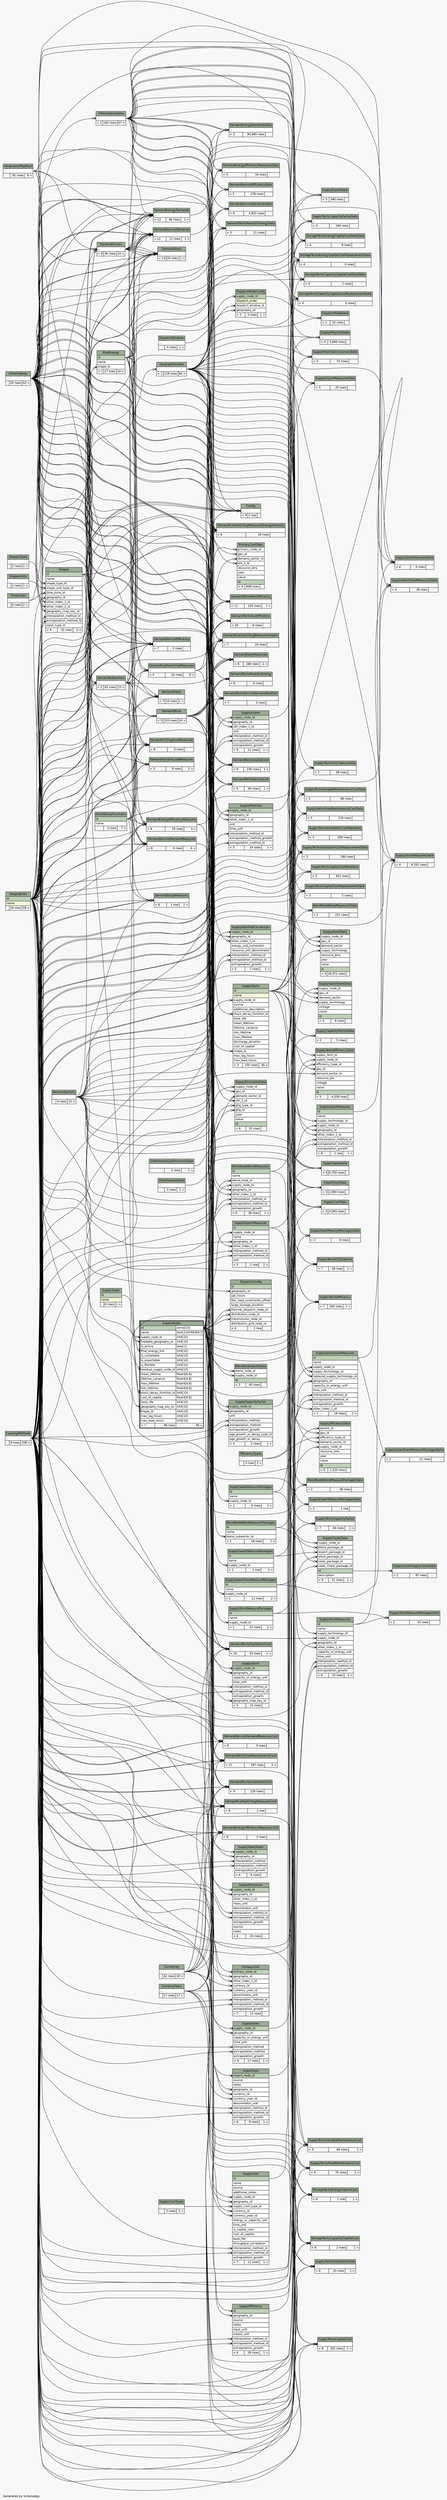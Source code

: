 // dot 2.38.0 on Windows 10 10.0
// SchemaSpy rev 590
digraph "twoDegreesRelationshipsDiagram" {
  graph [
    rankdir="RL"
    bgcolor="#f7f7f7"
    label="\nGenerated by SchemaSpy"
    labeljust="l"
    nodesep="0.18"
    ranksep="0.46"
    fontname="Helvetica"
    fontsize="11"
  ];
  node [
    fontname="Helvetica"
    fontsize="11"
    shape="plaintext"
  ];
  edge [
    arrowsize="0.8"
  ];
  "BlendNodeBlendMeasurePackages":"blend_subsector_id":w -> "SupplyNodes":"id.type":e [arrowhead=none dir=back arrowtail=crowodot];
  "BlendNodeBlendMeasurePackagesData":"elipses":w -> "BlendNodeBlendMeasures":"id":e [arrowhead=none dir=back arrowtail=crowodot];
  "BlendNodeBlendMeasurePackagesData":"elipses":w -> "BlendNodeBlendMeasurePackages":"id":e [arrowhead=none dir=back arrowtail=crowodot];
  "BlendNodeBlendMeasures":"blend_node_id":w -> "SupplyNodes":"id.type":e [arrowhead=none dir=back arrowtail=crowodot];
  "BlendNodeBlendMeasures":"extrapolation_method_id":w -> "CleaningMethods":"elipses":e [arrowhead=none dir=back arrowtail=crowodot];
  "BlendNodeBlendMeasures":"geography_id":w -> "Geographies":"id":e [arrowhead=none dir=back arrowtail=crowodot];
  "BlendNodeBlendMeasures":"interpolation_method_id":w -> "CleaningMethods":"elipses":e [arrowhead=none dir=back arrowtail=crowodot];
  "BlendNodeBlendMeasures":"other_index_1_id":w -> "OtherIndexes":"elipses":e [arrowhead=none dir=back arrowtail=crowodot];
  "BlendNodeBlendMeasures":"supply_node_id":w -> "SupplyNodes":"id.type":e [arrowhead=none dir=back arrowtail=crowodot];
  "BlendNodeBlendMeasuresData":"elipses":w -> "GeographiesData":"elipses":e [arrowhead=none dir=back arrowtail=crowodot];
  "BlendNodeBlendMeasuresData":"elipses":w -> "BlendNodeBlendMeasures":"id":e [arrowhead=none dir=back arrowtail=crowodot];
  "BlendNodeInputsData":"blend_node_id":w -> "SupplyNodes":"id.type":e [arrowhead=none dir=back arrowtail=crowodot];
  "BlendNodeInputsData":"supply_node_id":w -> "SupplyNodes":"id.type":e [arrowhead=none dir=back arrowtail=crowodot];
  "Config":"elipses":w -> "Currencies":"elipses":e [arrowhead=none dir=back arrowtail=crowodot];
  "Config":"elipses":w -> "CurrencyYears":"elipses":e [arrowhead=none dir=back arrowtail=crowodot];
  "Config":"elipses":w -> "GeographyMapKeys":"elipses":e [arrowhead=none dir=back arrowtail=crowodot];
  "Config":"elipses":w -> "Geographies":"id":e [arrowhead=none dir=back arrowtail=crowodot];
  "Config":"elipses":w -> "TimeZones":"elipses":e [arrowhead=none dir=back arrowtail=crowodot];
  "Config":"elipses":w -> "GeographiesData":"elipses":e [arrowhead=none dir=back arrowtail=crowodot];
  "Config":"elipses":w -> "Geographies":"id":e [arrowhead=none dir=back arrowtail=crowodot];
  "Config":"elipses":w -> "GeographiesData":"elipses":e [arrowhead=none dir=back arrowtail=crowodot];
  "Config":"elipses":w -> "Geographies":"id":e [arrowhead=none dir=back arrowtail=crowodot];
  "DemandCO2CaptureMeasures":"elipses":w -> "CleaningMethods":"elipses":e [arrowhead=none dir=back arrowtail=crowodot];
  "DemandCO2CaptureMeasures":"elipses":w -> "Geographies":"id":e [arrowhead=none dir=back arrowtail=crowodot];
  "DemandCO2CaptureMeasures":"elipses":w -> "CleaningMethods":"elipses":e [arrowhead=none dir=back arrowtail=crowodot];
  "DemandCO2CaptureMeasures":"elipses":w -> "OtherIndexes":"elipses":e [arrowhead=none dir=back arrowtail=crowodot];
  "DemandCO2CaptureMeasures":"elipses":w -> "OtherIndexesData":"elipses":e [arrowhead=none dir=back arrowtail=crowodot];
  "DemandCO2CaptureMeasures":"elipses":w -> "StockDecayFunctions":"id":e [arrowhead=none dir=back arrowtail=crowodot];
  "DemandCO2CaptureMeasures":"elipses":w -> "DemandSubsectors":"elipses":e [arrowhead=none dir=back arrowtail=crowodot];
  "DemandDrivers":"elipses":w -> "CleaningMethods":"elipses":e [arrowhead=none dir=back arrowtail=crowodot];
  "DemandDrivers":"elipses":w -> "Geographies":"id":e [arrowhead=none dir=back arrowtail=crowodot];
  "DemandDrivers":"elipses":w -> "GeographyMapKeys":"elipses":e [arrowhead=none dir=back arrowtail=crowodot];
  "DemandDrivers":"elipses":w -> "CleaningMethods":"elipses":e [arrowhead=none dir=back arrowtail=crowodot];
  "DemandDrivers":"elipses":w -> "OtherIndexes":"elipses":e [arrowhead=none dir=back arrowtail=crowodot];
  "DemandDrivers":"elipses":w -> "OtherIndexes":"elipses":e [arrowhead=none dir=back arrowtail=crowodot];
  "DemandEnergyDemands":"elipses":w -> "DemandDrivers":"elipses":e [arrowhead=none dir=back arrowtail=crowodot];
  "DemandEnergyDemands":"elipses":w -> "DemandDrivers":"elipses":e [arrowhead=none dir=back arrowtail=crowodot];
  "DemandEnergyDemands":"elipses":w -> "DemandDrivers":"elipses":e [arrowhead=none dir=back arrowtail=crowodot];
  "DemandEnergyDemands":"elipses":w -> "DemandDrivers":"elipses":e [arrowhead=none dir=back arrowtail=crowodot];
  "DemandEnergyDemands":"elipses":w -> "CleaningMethods":"elipses":e [arrowhead=none dir=back arrowtail=crowodot];
  "DemandEnergyDemands":"elipses":w -> "Geographies":"id":e [arrowhead=none dir=back arrowtail=crowodot];
  "DemandEnergyDemands":"elipses":w -> "GeographyMapKeys":"elipses":e [arrowhead=none dir=back arrowtail=crowodot];
  "DemandEnergyDemands":"elipses":w -> "CleaningMethods":"elipses":e [arrowhead=none dir=back arrowtail=crowodot];
  "DemandEnergyDemands":"elipses":w -> "OtherIndexes":"elipses":e [arrowhead=none dir=back arrowtail=crowodot];
  "DemandEnergyDemands":"elipses":w -> "OtherIndexes":"elipses":e [arrowhead=none dir=back arrowtail=crowodot];
  "DemandEnergyDemands":"elipses":w -> "DemandSubsectors":"elipses":e [arrowhead=none dir=back arrowtail=teeodot];
  "DemandEnergyDemandsData":"elipses":w -> "FinalEnergy":"id":e [arrowhead=none dir=back arrowtail=crowodot];
  "DemandEnergyDemandsData":"elipses":w -> "GeographiesData":"elipses":e [arrowhead=none dir=back arrowtail=crowodot];
  "DemandEnergyDemandsData":"elipses":w -> "OtherIndexesData":"elipses":e [arrowhead=none dir=back arrowtail=crowodot];
  "DemandEnergyDemandsData":"elipses":w -> "OtherIndexesData":"elipses":e [arrowhead=none dir=back arrowtail=crowodot];
  "DemandEnergyDemandsData":"elipses":w -> "DemandEnergyDemands":"elipses":e [arrowhead=none dir=back arrowtail=crowodot];
  "DemandEnergyEfficiencyMeasures":"elipses":w -> "CleaningMethods":"elipses":e [arrowhead=none dir=back arrowtail=crowodot];
  "DemandEnergyEfficiencyMeasures":"elipses":w -> "Geographies":"id":e [arrowhead=none dir=back arrowtail=crowodot];
  "DemandEnergyEfficiencyMeasures":"elipses":w -> "CleaningMethods":"elipses":e [arrowhead=none dir=back arrowtail=crowodot];
  "DemandEnergyEfficiencyMeasures":"elipses":w -> "OtherIndexes":"elipses":e [arrowhead=none dir=back arrowtail=crowodot];
  "DemandEnergyEfficiencyMeasures":"elipses":w -> "OtherIndexesData":"elipses":e [arrowhead=none dir=back arrowtail=crowodot];
  "DemandEnergyEfficiencyMeasures":"elipses":w -> "StockDecayFunctions":"id":e [arrowhead=none dir=back arrowtail=crowodot];
  "DemandEnergyEfficiencyMeasures":"elipses":w -> "DemandSubsectors":"elipses":e [arrowhead=none dir=back arrowtail=crowodot];
  "DemandEnergyEfficiencyMeasuresCost":"elipses":w -> "Currencies":"elipses":e [arrowhead=none dir=back arrowtail=crowodot];
  "DemandEnergyEfficiencyMeasuresCost":"elipses":w -> "CurrencyYears":"elipses":e [arrowhead=none dir=back arrowtail=crowodot];
  "DemandEnergyEfficiencyMeasuresCost":"elipses":w -> "CleaningMethods":"elipses":e [arrowhead=none dir=back arrowtail=crowodot];
  "DemandEnergyEfficiencyMeasuresCost":"elipses":w -> "Geographies":"id":e [arrowhead=none dir=back arrowtail=crowodot];
  "DemandEnergyEfficiencyMeasuresCost":"elipses":w -> "CleaningMethods":"elipses":e [arrowhead=none dir=back arrowtail=crowodot];
  "DemandEnergyEfficiencyMeasuresCost":"elipses":w -> "OtherIndexes":"elipses":e [arrowhead=none dir=back arrowtail=crowodot];
  "DemandEnergyEfficiencyMeasuresCost":"elipses":w -> "OtherIndexes":"elipses":e [arrowhead=none dir=back arrowtail=crowodot];
  "DemandEnergyEfficiencyMeasuresCost":"elipses":w -> "DemandEnergyEfficiencyMeasures":"elipses":e [arrowhead=none dir=back arrowtail=teeodot];
  "DemandEnergyEfficiencyMeasuresData":"elipses":w -> "FinalEnergy":"id":e [arrowhead=none dir=back arrowtail=crowodot];
  "DemandEnergyEfficiencyMeasuresData":"elipses":w -> "GeographiesData":"elipses":e [arrowhead=none dir=back arrowtail=crowodot];
  "DemandEnergyEfficiencyMeasuresData":"elipses":w -> "OtherIndexesData":"elipses":e [arrowhead=none dir=back arrowtail=crowodot];
  "DemandEnergyEfficiencyMeasuresData":"elipses":w -> "OtherIndexesData":"elipses":e [arrowhead=none dir=back arrowtail=crowodot];
  "DemandEnergyEfficiencyMeasuresData":"elipses":w -> "DemandEnergyEfficiencyMeasures":"elipses":e [arrowhead=none dir=back arrowtail=crowodot];
  "DemandFlexibleLoadMeasures":"elipses":w -> "CleaningMethods":"elipses":e [arrowhead=none dir=back arrowtail=crowodot];
  "DemandFlexibleLoadMeasures":"elipses":w -> "Geographies":"id":e [arrowhead=none dir=back arrowtail=crowodot];
  "DemandFlexibleLoadMeasures":"elipses":w -> "CleaningMethods":"elipses":e [arrowhead=none dir=back arrowtail=crowodot];
  "DemandFlexibleLoadMeasures":"elipses":w -> "OtherIndexes":"elipses":e [arrowhead=none dir=back arrowtail=crowodot];
  "DemandFlexibleLoadMeasures":"elipses":w -> "DemandSubsectors":"elipses":e [arrowhead=none dir=back arrowtail=crowodot];
  "DemandFuelSwitchingMeasures":"elipses":w -> "FinalEnergy":"id":e [arrowhead=none dir=back arrowtail=crowodot];
  "DemandFuelSwitchingMeasures":"elipses":w -> "FinalEnergy":"id":e [arrowhead=none dir=back arrowtail=crowodot];
  "DemandFuelSwitchingMeasures":"elipses":w -> "StockDecayFunctions":"id":e [arrowhead=none dir=back arrowtail=crowodot];
  "DemandFuelSwitchingMeasures":"elipses":w -> "DemandSubsectors":"elipses":e [arrowhead=none dir=back arrowtail=crowodot];
  "DemandFuelSwitchingMeasuresCost":"elipses":w -> "Currencies":"elipses":e [arrowhead=none dir=back arrowtail=crowodot];
  "DemandFuelSwitchingMeasuresCost":"elipses":w -> "CurrencyYears":"elipses":e [arrowhead=none dir=back arrowtail=crowodot];
  "DemandFuelSwitchingMeasuresCost":"elipses":w -> "CleaningMethods":"elipses":e [arrowhead=none dir=back arrowtail=crowodot];
  "DemandFuelSwitchingMeasuresCost":"elipses":w -> "Geographies":"id":e [arrowhead=none dir=back arrowtail=crowodot];
  "DemandFuelSwitchingMeasuresCost":"elipses":w -> "CleaningMethods":"elipses":e [arrowhead=none dir=back arrowtail=crowodot];
  "DemandFuelSwitchingMeasuresCost":"elipses":w -> "OtherIndexes":"elipses":e [arrowhead=none dir=back arrowtail=crowodot];
  "DemandFuelSwitchingMeasuresCost":"elipses":w -> "OtherIndexes":"elipses":e [arrowhead=none dir=back arrowtail=crowodot];
  "DemandFuelSwitchingMeasuresCost":"elipses":w -> "DemandFuelSwitchingMeasures":"elipses":e [arrowhead=none dir=back arrowtail=teeodot];
  "DemandFuelSwitchingMeasuresEnergyIntensity":"elipses":w -> "CleaningMethods":"elipses":e [arrowhead=none dir=back arrowtail=crowodot];
  "DemandFuelSwitchingMeasuresEnergyIntensity":"elipses":w -> "Geographies":"id":e [arrowhead=none dir=back arrowtail=crowodot];
  "DemandFuelSwitchingMeasuresEnergyIntensity":"elipses":w -> "DemandFuelSwitchingMeasures":"elipses":e [arrowhead=none dir=back arrowtail=teeodot];
  "DemandFuelSwitchingMeasuresEnergyIntensity":"elipses":w -> "CleaningMethods":"elipses":e [arrowhead=none dir=back arrowtail=crowodot];
  "DemandFuelSwitchingMeasuresEnergyIntensity":"elipses":w -> "OtherIndexes":"elipses":e [arrowhead=none dir=back arrowtail=crowodot];
  "DemandFuelSwitchingMeasuresEnergyIntensity":"elipses":w -> "OtherIndexesData":"elipses":e [arrowhead=none dir=back arrowtail=crowodot];
  "DemandFuelSwitchingMeasuresImpact":"elipses":w -> "CleaningMethods":"elipses":e [arrowhead=none dir=back arrowtail=crowodot];
  "DemandFuelSwitchingMeasuresImpact":"elipses":w -> "Geographies":"id":e [arrowhead=none dir=back arrowtail=crowodot];
  "DemandFuelSwitchingMeasuresImpact":"elipses":w -> "CleaningMethods":"elipses":e [arrowhead=none dir=back arrowtail=crowodot];
  "DemandFuelSwitchingMeasuresImpact":"elipses":w -> "OtherIndexes":"elipses":e [arrowhead=none dir=back arrowtail=crowodot];
  "DemandFuelSwitchingMeasuresImpact":"elipses":w -> "OtherIndexes":"elipses":e [arrowhead=none dir=back arrowtail=crowodot];
  "DemandFuelSwitchingMeasuresImpact":"elipses":w -> "DemandFuelSwitchingMeasures":"elipses":e [arrowhead=none dir=back arrowtail=crowodot];
  "DemandSales":"elipses":w -> "CleaningMethods":"elipses":e [arrowhead=none dir=back arrowtail=crowodot];
  "DemandSales":"elipses":w -> "Geographies":"id":e [arrowhead=none dir=back arrowtail=crowodot];
  "DemandSales":"elipses":w -> "CleaningMethods":"elipses":e [arrowhead=none dir=back arrowtail=crowodot];
  "DemandSales":"elipses":w -> "OtherIndexes":"elipses":e [arrowhead=none dir=back arrowtail=crowodot];
  "DemandSales":"elipses":w -> "OtherIndexes":"elipses":e [arrowhead=none dir=back arrowtail=crowodot];
  "DemandSales":"elipses":w -> "DemandSubsectors":"elipses":e [arrowhead=none dir=back arrowtail=teeodot];
  "DemandSalesMeasures":"elipses":w -> "DemandTechs":"elipses":e [arrowhead=none dir=back arrowtail=crowodot];
  "DemandSalesMeasures":"elipses":w -> "CleaningMethods":"elipses":e [arrowhead=none dir=back arrowtail=crowodot];
  "DemandSalesMeasures":"elipses":w -> "Geographies":"id":e [arrowhead=none dir=back arrowtail=crowodot];
  "DemandSalesMeasures":"elipses":w -> "CleaningMethods":"elipses":e [arrowhead=none dir=back arrowtail=crowodot];
  "DemandSalesMeasures":"elipses":w -> "OtherIndexes":"elipses":e [arrowhead=none dir=back arrowtail=crowodot];
  "DemandSalesMeasures":"elipses":w -> "DemandTechs":"elipses":e [arrowhead=none dir=back arrowtail=crowodot];
  "DemandSalesMeasures":"elipses":w -> "DemandSubsectors":"elipses":e [arrowhead=none dir=back arrowtail=crowodot];
  "DemandServiceDemandMeasures":"elipses":w -> "CleaningMethods":"elipses":e [arrowhead=none dir=back arrowtail=crowodot];
  "DemandServiceDemandMeasures":"elipses":w -> "Geographies":"id":e [arrowhead=none dir=back arrowtail=crowodot];
  "DemandServiceDemandMeasures":"elipses":w -> "CleaningMethods":"elipses":e [arrowhead=none dir=back arrowtail=crowodot];
  "DemandServiceDemandMeasures":"elipses":w -> "OtherIndexes":"elipses":e [arrowhead=none dir=back arrowtail=crowodot];
  "DemandServiceDemandMeasures":"elipses":w -> "OtherIndexesData":"elipses":e [arrowhead=none dir=back arrowtail=crowodot];
  "DemandServiceDemandMeasures":"elipses":w -> "StockDecayFunctions":"id":e [arrowhead=none dir=back arrowtail=crowodot];
  "DemandServiceDemandMeasures":"elipses":w -> "DemandSubsectors":"elipses":e [arrowhead=none dir=back arrowtail=crowodot];
  "DemandServiceDemandMeasuresCost":"elipses":w -> "Currencies":"elipses":e [arrowhead=none dir=back arrowtail=crowodot];
  "DemandServiceDemandMeasuresCost":"elipses":w -> "CurrencyYears":"elipses":e [arrowhead=none dir=back arrowtail=crowodot];
  "DemandServiceDemandMeasuresCost":"elipses":w -> "CleaningMethods":"elipses":e [arrowhead=none dir=back arrowtail=crowodot];
  "DemandServiceDemandMeasuresCost":"elipses":w -> "Geographies":"id":e [arrowhead=none dir=back arrowtail=crowodot];
  "DemandServiceDemandMeasuresCost":"elipses":w -> "CleaningMethods":"elipses":e [arrowhead=none dir=back arrowtail=crowodot];
  "DemandServiceDemandMeasuresCost":"elipses":w -> "OtherIndexes":"elipses":e [arrowhead=none dir=back arrowtail=crowodot];
  "DemandServiceDemandMeasuresCost":"elipses":w -> "OtherIndexes":"elipses":e [arrowhead=none dir=back arrowtail=crowodot];
  "DemandServiceDemandMeasuresCost":"elipses":w -> "DemandServiceDemandMeasures":"elipses":e [arrowhead=none dir=back arrowtail=teeodot];
  "DemandServiceDemands":"elipses":w -> "DemandDrivers":"elipses":e [arrowhead=none dir=back arrowtail=crowodot];
  "DemandServiceDemands":"elipses":w -> "DemandDrivers":"elipses":e [arrowhead=none dir=back arrowtail=crowodot];
  "DemandServiceDemands":"elipses":w -> "DemandDrivers":"elipses":e [arrowhead=none dir=back arrowtail=crowodot];
  "DemandServiceDemands":"elipses":w -> "DemandDrivers":"elipses":e [arrowhead=none dir=back arrowtail=crowodot];
  "DemandServiceDemands":"elipses":w -> "CleaningMethods":"elipses":e [arrowhead=none dir=back arrowtail=crowodot];
  "DemandServiceDemands":"elipses":w -> "Geographies":"id":e [arrowhead=none dir=back arrowtail=crowodot];
  "DemandServiceDemands":"elipses":w -> "GeographyMapKeys":"elipses":e [arrowhead=none dir=back arrowtail=crowodot];
  "DemandServiceDemands":"elipses":w -> "CleaningMethods":"elipses":e [arrowhead=none dir=back arrowtail=crowodot];
  "DemandServiceDemands":"elipses":w -> "OtherIndexes":"elipses":e [arrowhead=none dir=back arrowtail=crowodot];
  "DemandServiceDemands":"elipses":w -> "OtherIndexes":"elipses":e [arrowhead=none dir=back arrowtail=crowodot];
  "DemandServiceDemands":"elipses":w -> "DemandSubsectors":"elipses":e [arrowhead=none dir=back arrowtail=teeodot];
  "DemandServiceDemandsData":"elipses":w -> "FinalEnergy":"id":e [arrowhead=none dir=back arrowtail=crowodot];
  "DemandServiceDemandsData":"elipses":w -> "GeographiesData":"elipses":e [arrowhead=none dir=back arrowtail=crowodot];
  "DemandServiceDemandsData":"elipses":w -> "OtherIndexesData":"elipses":e [arrowhead=none dir=back arrowtail=crowodot];
  "DemandServiceDemandsData":"elipses":w -> "OtherIndexesData":"elipses":e [arrowhead=none dir=back arrowtail=crowodot];
  "DemandServiceDemandsData":"elipses":w -> "DemandServiceDemands":"elipses":e [arrowhead=none dir=back arrowtail=crowodot];
  "DemandServiceDemandsData":"elipses":w -> "DemandTechs":"elipses":e [arrowhead=none dir=back arrowtail=crowodot];
  "DemandServiceEfficiency":"elipses":w -> "CleaningMethods":"elipses":e [arrowhead=none dir=back arrowtail=crowodot];
  "DemandServiceEfficiency":"elipses":w -> "Geographies":"id":e [arrowhead=none dir=back arrowtail=crowodot];
  "DemandServiceEfficiency":"elipses":w -> "GeographyMapKeys":"elipses":e [arrowhead=none dir=back arrowtail=crowodot];
  "DemandServiceEfficiency":"elipses":w -> "CleaningMethods":"elipses":e [arrowhead=none dir=back arrowtail=crowodot];
  "DemandServiceEfficiency":"elipses":w -> "OtherIndexes":"elipses":e [arrowhead=none dir=back arrowtail=crowodot];
  "DemandServiceEfficiency":"elipses":w -> "OtherIndexes":"elipses":e [arrowhead=none dir=back arrowtail=crowodot];
  "DemandServiceEfficiency":"elipses":w -> "DemandSubsectors":"elipses":e [arrowhead=none dir=back arrowtail=teeodot];
  "DemandServiceEfficiencyData":"elipses":w -> "FinalEnergy":"id":e [arrowhead=none dir=back arrowtail=crowodot];
  "DemandServiceEfficiencyData":"elipses":w -> "GeographiesData":"elipses":e [arrowhead=none dir=back arrowtail=crowodot];
  "DemandServiceEfficiencyData":"elipses":w -> "OtherIndexesData":"elipses":e [arrowhead=none dir=back arrowtail=crowodot];
  "DemandServiceEfficiencyData":"elipses":w -> "OtherIndexesData":"elipses":e [arrowhead=none dir=back arrowtail=crowodot];
  "DemandServiceEfficiencyData":"elipses":w -> "DemandSubsectors":"elipses":e [arrowhead=none dir=back arrowtail=crowodot];
  "DemandStock":"elipses":w -> "DemandDrivers":"elipses":e [arrowhead=none dir=back arrowtail=crowodot];
  "DemandStock":"elipses":w -> "DemandDrivers":"elipses":e [arrowhead=none dir=back arrowtail=crowodot];
  "DemandStock":"elipses":w -> "DemandDrivers":"elipses":e [arrowhead=none dir=back arrowtail=crowodot];
  "DemandStock":"elipses":w -> "DemandDrivers":"elipses":e [arrowhead=none dir=back arrowtail=crowodot];
  "DemandStock":"elipses":w -> "CleaningMethods":"elipses":e [arrowhead=none dir=back arrowtail=crowodot];
  "DemandStock":"elipses":w -> "Geographies":"id":e [arrowhead=none dir=back arrowtail=crowodot];
  "DemandStock":"elipses":w -> "GeographyMapKeys":"elipses":e [arrowhead=none dir=back arrowtail=crowodot];
  "DemandStock":"elipses":w -> "CleaningMethods":"elipses":e [arrowhead=none dir=back arrowtail=crowodot];
  "DemandStock":"elipses":w -> "OtherIndexes":"elipses":e [arrowhead=none dir=back arrowtail=crowodot];
  "DemandStock":"elipses":w -> "OtherIndexes":"elipses":e [arrowhead=none dir=back arrowtail=crowodot];
  "DemandStock":"elipses":w -> "DemandSubsectors":"elipses":e [arrowhead=none dir=back arrowtail=teeodot];
  "DemandStockMeasures":"elipses":w -> "DemandSectors":"elipses":e [arrowhead=none dir=back arrowtail=crowodot];
  "DemandStockMeasures":"elipses":w -> "CleaningMethods":"elipses":e [arrowhead=none dir=back arrowtail=crowodot];
  "DemandStockMeasures":"elipses":w -> "Geographies":"id":e [arrowhead=none dir=back arrowtail=crowodot];
  "DemandStockMeasures":"elipses":w -> "CleaningMethods":"elipses":e [arrowhead=none dir=back arrowtail=crowodot];
  "DemandStockMeasures":"elipses":w -> "OtherIndexes":"elipses":e [arrowhead=none dir=back arrowtail=crowodot];
  "DemandStockMeasures":"elipses":w -> "DemandSubsectors":"elipses":e [arrowhead=none dir=back arrowtail=crowodot];
  "DemandSubsectors":"elipses":w -> "DemandSectors":"elipses":e [arrowhead=none dir=back arrowtail=crowodot];
  "DemandSubsectors":"elipses":w -> "Shapes":"id":e [arrowhead=none dir=back arrowtail=crowodot];
  "DemandTechs":"elipses":w -> "Shapes":"id":e [arrowhead=none dir=back arrowtail=crowodot];
  "DemandTechs":"elipses":w -> "StockDecayFunctions":"id":e [arrowhead=none dir=back arrowtail=crowodot];
  "DemandTechs":"elipses":w -> "DemandSubsectors":"elipses":e [arrowhead=none dir=back arrowtail=crowodot];
  "DemandTechsAuxEfficiency":"elipses":w -> "DemandTechs":"elipses":e [arrowhead=none dir=back arrowtail=teeodot];
  "DemandTechsAuxEfficiency":"elipses":w -> "CleaningMethods":"elipses":e [arrowhead=none dir=back arrowtail=crowodot];
  "DemandTechsAuxEfficiency":"elipses":w -> "FinalEnergy":"id":e [arrowhead=none dir=back arrowtail=crowodot];
  "DemandTechsAuxEfficiency":"elipses":w -> "Geographies":"id":e [arrowhead=none dir=back arrowtail=crowodot];
  "DemandTechsAuxEfficiency":"elipses":w -> "CleaningMethods":"elipses":e [arrowhead=none dir=back arrowtail=crowodot];
  "DemandTechsAuxEfficiency":"elipses":w -> "OtherIndexes":"elipses":e [arrowhead=none dir=back arrowtail=crowodot];
  "DemandTechsAuxEfficiency":"elipses":w -> "OtherIndexes":"elipses":e [arrowhead=none dir=back arrowtail=crowodot];
  "DemandTechsCapitalCost":"elipses":w -> "Currencies":"elipses":e [arrowhead=none dir=back arrowtail=crowodot];
  "DemandTechsCapitalCost":"elipses":w -> "DemandTechs":"elipses":e [arrowhead=none dir=back arrowtail=teeodot];
  "DemandTechsCapitalCost":"elipses":w -> "CleaningMethods":"elipses":e [arrowhead=none dir=back arrowtail=crowodot];
  "DemandTechsCapitalCost":"elipses":w -> "Geographies":"id":e [arrowhead=none dir=back arrowtail=crowodot];
  "DemandTechsCapitalCost":"elipses":w -> "CleaningMethods":"elipses":e [arrowhead=none dir=back arrowtail=crowodot];
  "DemandTechsCapitalCost":"elipses":w -> "OtherIndexes":"elipses":e [arrowhead=none dir=back arrowtail=crowodot];
  "DemandTechsCapitalCost":"elipses":w -> "OtherIndexes":"elipses":e [arrowhead=none dir=back arrowtail=crowodot];
  "DemandTechsFixedMaintenanceCost":"elipses":w -> "Currencies":"elipses":e [arrowhead=none dir=back arrowtail=crowodot];
  "DemandTechsFixedMaintenanceCost":"elipses":w -> "CurrencyYears":"elipses":e [arrowhead=none dir=back arrowtail=crowodot];
  "DemandTechsFixedMaintenanceCost":"elipses":w -> "DemandTechs":"elipses":e [arrowhead=none dir=back arrowtail=teeodot];
  "DemandTechsFixedMaintenanceCost":"elipses":w -> "CleaningMethods":"elipses":e [arrowhead=none dir=back arrowtail=crowodot];
  "DemandTechsFixedMaintenanceCost":"elipses":w -> "Geographies":"id":e [arrowhead=none dir=back arrowtail=crowodot];
  "DemandTechsFixedMaintenanceCost":"elipses":w -> "CleaningMethods":"elipses":e [arrowhead=none dir=back arrowtail=crowodot];
  "DemandTechsFixedMaintenanceCost":"elipses":w -> "OtherIndexes":"elipses":e [arrowhead=none dir=back arrowtail=crowodot];
  "DemandTechsFixedMaintenanceCost":"elipses":w -> "OtherIndexes":"elipses":e [arrowhead=none dir=back arrowtail=crowodot];
  "DemandTechsFuelSwitchCost":"elipses":w -> "Currencies":"elipses":e [arrowhead=none dir=back arrowtail=crowodot];
  "DemandTechsFuelSwitchCost":"elipses":w -> "CurrencyYears":"elipses":e [arrowhead=none dir=back arrowtail=crowodot];
  "DemandTechsFuelSwitchCost":"elipses":w -> "DemandTechs":"elipses":e [arrowhead=none dir=back arrowtail=teeodot];
  "DemandTechsFuelSwitchCost":"elipses":w -> "CleaningMethods":"elipses":e [arrowhead=none dir=back arrowtail=crowodot];
  "DemandTechsFuelSwitchCost":"elipses":w -> "Geographies":"id":e [arrowhead=none dir=back arrowtail=crowodot];
  "DemandTechsFuelSwitchCost":"elipses":w -> "CleaningMethods":"elipses":e [arrowhead=none dir=back arrowtail=crowodot];
  "DemandTechsFuelSwitchCost":"elipses":w -> "OtherIndexes":"elipses":e [arrowhead=none dir=back arrowtail=crowodot];
  "DemandTechsFuelSwitchCost":"elipses":w -> "OtherIndexes":"elipses":e [arrowhead=none dir=back arrowtail=crowodot];
  "DemandTechsInstallationCost":"elipses":w -> "Currencies":"elipses":e [arrowhead=none dir=back arrowtail=crowodot];
  "DemandTechsInstallationCost":"elipses":w -> "CurrencyYears":"elipses":e [arrowhead=none dir=back arrowtail=crowodot];
  "DemandTechsInstallationCost":"elipses":w -> "DemandTechs":"elipses":e [arrowhead=none dir=back arrowtail=teeodot];
  "DemandTechsInstallationCost":"elipses":w -> "CleaningMethods":"elipses":e [arrowhead=none dir=back arrowtail=crowodot];
  "DemandTechsInstallationCost":"elipses":w -> "Geographies":"id":e [arrowhead=none dir=back arrowtail=crowodot];
  "DemandTechsInstallationCost":"elipses":w -> "CleaningMethods":"elipses":e [arrowhead=none dir=back arrowtail=crowodot];
  "DemandTechsInstallationCost":"elipses":w -> "OtherIndexes":"elipses":e [arrowhead=none dir=back arrowtail=crowodot];
  "DemandTechsInstallationCost":"elipses":w -> "OtherIndexes":"elipses":e [arrowhead=none dir=back arrowtail=crowodot];
  "DemandTechsMainEfficiency":"elipses":w -> "DemandTechs":"elipses":e [arrowhead=none dir=back arrowtail=teeodot];
  "DemandTechsMainEfficiency":"elipses":w -> "CleaningMethods":"elipses":e [arrowhead=none dir=back arrowtail=crowodot];
  "DemandTechsMainEfficiency":"elipses":w -> "FinalEnergy":"id":e [arrowhead=none dir=back arrowtail=crowodot];
  "DemandTechsMainEfficiency":"elipses":w -> "Geographies":"id":e [arrowhead=none dir=back arrowtail=crowodot];
  "DemandTechsMainEfficiency":"elipses":w -> "CleaningMethods":"elipses":e [arrowhead=none dir=back arrowtail=crowodot];
  "DemandTechsMainEfficiency":"elipses":w -> "OtherIndexes":"elipses":e [arrowhead=none dir=back arrowtail=crowodot];
  "DemandTechsMainEfficiency":"elipses":w -> "OtherIndexes":"elipses":e [arrowhead=none dir=back arrowtail=crowodot];
  "DemandTechsParasiticEnergy":"elipses":w -> "DemandTechs":"elipses":e [arrowhead=none dir=back arrowtail=teeodot];
  "DemandTechsParasiticEnergy":"elipses":w -> "CleaningMethods":"elipses":e [arrowhead=none dir=back arrowtail=crowodot];
  "DemandTechsParasiticEnergy":"elipses":w -> "Geographies":"id":e [arrowhead=none dir=back arrowtail=crowodot];
  "DemandTechsParasiticEnergy":"elipses":w -> "CleaningMethods":"elipses":e [arrowhead=none dir=back arrowtail=crowodot];
  "DemandTechsParasiticEnergy":"elipses":w -> "OtherIndexes":"elipses":e [arrowhead=none dir=back arrowtail=crowodot];
  "DemandTechsParasiticEnergy":"elipses":w -> "OtherIndexes":"elipses":e [arrowhead=none dir=back arrowtail=crowodot];
  "DemandTechsParasiticEnergyData":"elipses":w -> "DemandTechs":"elipses":e [arrowhead=none dir=back arrowtail=crowodot];
  "DemandTechsParasiticEnergyData":"elipses":w -> "FinalEnergy":"id":e [arrowhead=none dir=back arrowtail=crowodot];
  "DemandTechsParasiticEnergyData":"elipses":w -> "GeographiesData":"elipses":e [arrowhead=none dir=back arrowtail=crowodot];
  "DemandTechsParasiticEnergyData":"elipses":w -> "OtherIndexesData":"elipses":e [arrowhead=none dir=back arrowtail=crowodot];
  "DemandTechsParasiticEnergyData":"elipses":w -> "OtherIndexesData":"elipses":e [arrowhead=none dir=back arrowtail=crowodot];
  "DemandTechsServiceDemandModifier":"elipses":w -> "DemandTechs":"elipses":e [arrowhead=none dir=back arrowtail=teeodot];
  "DemandTechsServiceDemandModifier":"elipses":w -> "CleaningMethods":"elipses":e [arrowhead=none dir=back arrowtail=crowodot];
  "DemandTechsServiceDemandModifier":"elipses":w -> "Geographies":"id":e [arrowhead=none dir=back arrowtail=crowodot];
  "DemandTechsServiceDemandModifier":"elipses":w -> "CleaningMethods":"elipses":e [arrowhead=none dir=back arrowtail=crowodot];
  "DemandTechsServiceDemandModifier":"elipses":w -> "OtherIndexes":"elipses":e [arrowhead=none dir=back arrowtail=crowodot];
  "DemandTechsServiceDemandModifier":"elipses":w -> "OtherIndexes":"elipses":e [arrowhead=none dir=back arrowtail=crowodot];
  "DemandTechsServiceLink":"elipses":w -> "DemandTechs":"elipses":e [arrowhead=none dir=back arrowtail=crowodot];
  "DemandTechsServiceLink":"elipses":w -> "CleaningMethods":"elipses":e [arrowhead=none dir=back arrowtail=crowodot];
  "DemandTechsServiceLink":"elipses":w -> "Geographies":"id":e [arrowhead=none dir=back arrowtail=crowodot];
  "DemandTechsServiceLink":"elipses":w -> "CleaningMethods":"elipses":e [arrowhead=none dir=back arrowtail=crowodot];
  "DemandTechsServiceLink":"elipses":w -> "OtherIndexes":"elipses":e [arrowhead=none dir=back arrowtail=crowodot];
  "DemandTechsServiceLink":"elipses":w -> "OtherIndexes":"elipses":e [arrowhead=none dir=back arrowtail=crowodot];
  "DispatchConfig":"distribution_node_id":w -> "SupplyNodes":"id.type":e [arrowhead=none dir=back arrowtail=crowodot];
  "DispatchConfig":"geography_id":w -> "Geographies":"id":e [arrowhead=none dir=back arrowtail=crowodot];
  "DispatchConfig":"thermal_dispatch_node_id":w -> "SupplyNodes":"id.type":e [arrowhead=none dir=back arrowtail=crowodot];
  "DispatchConfig":"transmission_node_id":w -> "SupplyNodes":"id.type":e [arrowhead=none dir=back arrowtail=crowodot];
  "DispatchNodeConfig":"dispatch_window_id":w -> "DispatchWindows":"elipses":e [arrowhead=none dir=back arrowtail=crowodot];
  "DispatchNodeConfig":"geography_id":w -> "Geographies":"id":e [arrowhead=none dir=back arrowtail=crowodot];
  "DispatchNodeConfig":"supply_node_id":w -> "SupplyNodes":"id.type":e [arrowhead=none dir=back arrowtail=teeodot];
  "DispatchNodeData":"elipses":w -> "GeographiesData":"elipses":e [arrowhead=none dir=back arrowtail=crowodot];
  "DispatchNodeData":"elipses":w -> "DispatchNodeConfig":"supply_node_id":e [arrowhead=none dir=back arrowtail=crowodot];
  "FinalEnergy":"shape_id":w -> "Shapes":"id":e [arrowhead=none dir=back arrowtail=crowodot];
  "GeographiesData":"elipses":w -> "Geographies":"id":e [arrowhead=none dir=back arrowtail=crowodot];
  "ImportCost":"currency_id":w -> "Currencies":"elipses":e [arrowhead=none dir=back arrowtail=crowodot];
  "ImportCost":"currency_year_id":w -> "CurrencyYears":"elipses":e [arrowhead=none dir=back arrowtail=crowodot];
  "ImportCost":"extrapolation_method_id":w -> "CleaningMethods":"elipses":e [arrowhead=none dir=back arrowtail=crowodot];
  "ImportCost":"geography_id":w -> "Geographies":"id":e [arrowhead=none dir=back arrowtail=crowodot];
  "ImportCost":"import_node_id":w -> "SupplyNodes":"id.type":e [arrowhead=none dir=back arrowtail=teeodot];
  "ImportCost":"interpolation_method_id":w -> "CleaningMethods":"elipses":e [arrowhead=none dir=back arrowtail=crowodot];
  "ImportCostData":"elipses":w -> "DemandSectors":"elipses":e [arrowhead=none dir=back arrowtail=crowodot];
  "ImportCostData":"elipses":w -> "GeographiesData":"elipses":e [arrowhead=none dir=back arrowtail=crowodot];
  "ImportCostData":"elipses":w -> "ImportCost":"import_node_id":e [arrowhead=none dir=back arrowtail=crowodot];
  "OtherIndexesData":"elipses":w -> "OtherIndexes":"elipses":e [arrowhead=none dir=back arrowtail=crowodot];
  "PrimaryCost":"currency_id":w -> "Currencies":"elipses":e [arrowhead=none dir=back arrowtail=crowodot];
  "PrimaryCost":"currency_year_id":w -> "CurrencyYears":"elipses":e [arrowhead=none dir=back arrowtail=crowodot];
  "PrimaryCost":"extrapolation_method_id":w -> "CleaningMethods":"elipses":e [arrowhead=none dir=back arrowtail=crowodot];
  "PrimaryCost":"geography_id":w -> "Geographies":"id":e [arrowhead=none dir=back arrowtail=crowodot];
  "PrimaryCost":"interpolation_method_id":w -> "CleaningMethods":"elipses":e [arrowhead=none dir=back arrowtail=crowodot];
  "PrimaryCost":"other_index_1_id":w -> "OtherIndexes":"elipses":e [arrowhead=none dir=back arrowtail=crowodot];
  "PrimaryCost":"primary_node_id":w -> "SupplyNodes":"id.type":e [arrowhead=none dir=back arrowtail=teeodot];
  "PrimaryCostData":"demand_sector_id":w -> "DemandSectors":"elipses":e [arrowhead=none dir=back arrowtail=crowodot];
  "PrimaryCostData":"gau_id":w -> "GeographiesData":"elipses":e [arrowhead=none dir=back arrowtail=crowodot];
  "PrimaryCostData":"oth_1_id":w -> "OtherIndexesData":"elipses":e [arrowhead=none dir=back arrowtail=crowodot];
  "PrimaryCostData":"primary_node_id":w -> "SupplyNodes":"id.type":e [arrowhead=none dir=back arrowtail=crowodot];
  "Shapes":"extrapolation_method_id":w -> "CleaningMethods":"elipses":e [arrowhead=none dir=back arrowtail=crowodot];
  "Shapes":"geography_id":w -> "Geographies":"id":e [arrowhead=none dir=back arrowtail=crowodot];
  "Shapes":"geography_map_key_id":w -> "GeographyMapKeys":"elipses":e [arrowhead=none dir=back arrowtail=crowodot];
  "Shapes":"interpolation_method_id":w -> "CleaningMethods":"elipses":e [arrowhead=none dir=back arrowtail=crowodot];
  "Shapes":"other_index_1_id":w -> "OtherIndexes":"elipses":e [arrowhead=none dir=back arrowtail=crowodot];
  "Shapes":"other_index_2_id":w -> "OtherIndexes":"elipses":e [arrowhead=none dir=back arrowtail=crowodot];
  "Shapes":"shape_type_id":w -> "ShapesTypes":"elipses":e [arrowhead=none dir=back arrowtail=crowodot];
  "Shapes":"shape_unit_type_id":w -> "ShapesUnits":"elipses":e [arrowhead=none dir=back arrowtail=crowodot];
  "Shapes":"time_zone_id":w -> "TimeZones":"elipses":e [arrowhead=none dir=back arrowtail=crowodot];
  "StorageTechsCapacityCapitalCost":"elipses":w -> "Currencies":"elipses":e [arrowhead=none dir=back arrowtail=crowodot];
  "StorageTechsCapacityCapitalCost":"elipses":w -> "CurrencyYears":"elipses":e [arrowhead=none dir=back arrowtail=crowodot];
  "StorageTechsCapacityCapitalCost":"elipses":w -> "CleaningMethods":"elipses":e [arrowhead=none dir=back arrowtail=crowodot];
  "StorageTechsCapacityCapitalCost":"elipses":w -> "Geographies":"id":e [arrowhead=none dir=back arrowtail=crowodot];
  "StorageTechsCapacityCapitalCost":"elipses":w -> "CleaningMethods":"elipses":e [arrowhead=none dir=back arrowtail=crowodot];
  "StorageTechsCapacityCapitalCost":"elipses":w -> "SupplyTechs":"id":e [arrowhead=none dir=back arrowtail=teeodot];
  "StorageTechsCapacityCapitalCostNewData":"elipses":w -> "GeographiesData":"elipses":e [arrowhead=none dir=back arrowtail=crowodot];
  "StorageTechsCapacityCapitalCostNewData":"elipses":w -> "OtherIndexesData":"elipses":e [arrowhead=none dir=back arrowtail=crowodot];
  "StorageTechsCapacityCapitalCostNewData":"elipses":w -> "OtherIndexesData":"elipses":e [arrowhead=none dir=back arrowtail=crowodot];
  "StorageTechsCapacityCapitalCostNewData":"elipses":w -> "SupplyTechs":"id":e [arrowhead=none dir=back arrowtail=crowodot];
  "StorageTechsCapacityCapitalCostReplacementData":"elipses":w -> "GeographiesData":"elipses":e [arrowhead=none dir=back arrowtail=crowodot];
  "StorageTechsCapacityCapitalCostReplacementData":"elipses":w -> "OtherIndexesData":"elipses":e [arrowhead=none dir=back arrowtail=crowodot];
  "StorageTechsCapacityCapitalCostReplacementData":"elipses":w -> "OtherIndexesData":"elipses":e [arrowhead=none dir=back arrowtail=crowodot];
  "StorageTechsCapacityCapitalCostReplacementData":"elipses":w -> "SupplyTechs":"id":e [arrowhead=none dir=back arrowtail=teeodot];
  "StorageTechsEnergyCapitalCost":"elipses":w -> "Currencies":"elipses":e [arrowhead=none dir=back arrowtail=crowodot];
  "StorageTechsEnergyCapitalCost":"elipses":w -> "CurrencyYears":"elipses":e [arrowhead=none dir=back arrowtail=crowodot];
  "StorageTechsEnergyCapitalCost":"elipses":w -> "CleaningMethods":"elipses":e [arrowhead=none dir=back arrowtail=crowodot];
  "StorageTechsEnergyCapitalCost":"elipses":w -> "Geographies":"id":e [arrowhead=none dir=back arrowtail=crowodot];
  "StorageTechsEnergyCapitalCost":"elipses":w -> "CleaningMethods":"elipses":e [arrowhead=none dir=back arrowtail=crowodot];
  "StorageTechsEnergyCapitalCost":"elipses":w -> "SupplyTechs":"id":e [arrowhead=none dir=back arrowtail=teeodot];
  "StorageTechsEnergyCapitalCostNewData":"elipses":w -> "GeographiesData":"elipses":e [arrowhead=none dir=back arrowtail=crowodot];
  "StorageTechsEnergyCapitalCostNewData":"elipses":w -> "OtherIndexesData":"elipses":e [arrowhead=none dir=back arrowtail=crowodot];
  "StorageTechsEnergyCapitalCostNewData":"elipses":w -> "OtherIndexesData":"elipses":e [arrowhead=none dir=back arrowtail=crowodot];
  "StorageTechsEnergyCapitalCostNewData":"elipses":w -> "SupplyTechs":"id":e [arrowhead=none dir=back arrowtail=crowodot];
  "StorageTechsEnergyCapitalCostReplacementData":"elipses":w -> "GeographiesData":"elipses":e [arrowhead=none dir=back arrowtail=crowodot];
  "StorageTechsEnergyCapitalCostReplacementData":"elipses":w -> "OtherIndexesData":"elipses":e [arrowhead=none dir=back arrowtail=crowodot];
  "StorageTechsEnergyCapitalCostReplacementData":"elipses":w -> "OtherIndexesData":"elipses":e [arrowhead=none dir=back arrowtail=crowodot];
  "StorageTechsEnergyCapitalCostReplacementData":"elipses":w -> "SupplyTechs":"id":e [arrowhead=none dir=back arrowtail=crowodot];
  "SupplyCapacityFactor":"extrapolation_method":w -> "CleaningMethods":"elipses":e [arrowhead=none dir=back arrowtail=crowodot];
  "SupplyCapacityFactor":"geography_id":w -> "Geographies":"id":e [arrowhead=none dir=back arrowtail=crowodot];
  "SupplyCapacityFactor":"interpolation_method":w -> "CleaningMethods":"elipses":e [arrowhead=none dir=back arrowtail=crowodot];
  "SupplyCapacityFactor":"supply_node_id":w -> "SupplyNodes":"id.type":e [arrowhead=none dir=back arrowtail=teeodot];
  "SupplyCapacityFactorData":"elipses":w -> "GeographiesData":"elipses":e [arrowhead=none dir=back arrowtail=crowodot];
  "SupplyCapacityFactorData":"elipses":w -> "SupplyCapacityFactor":"supply_node_id":e [arrowhead=none dir=back arrowtail=crowodot];
  "SupplyCasesData":"blend_package_id":w -> "BlendNodeBlendMeasurePackages":"id":e [arrowhead=none dir=back arrowtail=crowodot];
  "SupplyCasesData":"export_package_id":w -> "SupplyExportMeasurePackages":"id":e [arrowhead=none dir=back arrowtail=crowodot];
  "SupplyCasesData":"sales_package_id":w -> "SupplySalesMeasurePackages":"id":e [arrowhead=none dir=back arrowtail=crowodot];
  "SupplyCasesData":"sales_share_package_id":w -> "SupplySalesShareMeasurePackages":"id":e [arrowhead=none dir=back arrowtail=crowodot];
  "SupplyCasesData":"stock_package_id":w -> "SupplyStockMeasurePackages":"id":e [arrowhead=none dir=back arrowtail=crowodot];
  "SupplyCasesData":"supply_node_id":w -> "SupplyNodes":"id.type":e [arrowhead=none dir=back arrowtail=crowodot];
  "SupplyCasesSupplyCasesData":"elipses":w -> "SupplyCasesData":"id":e [arrowhead=none dir=back arrowtail=crowodot];
  "SupplyCost":"currency_id":w -> "Currencies":"elipses":e [arrowhead=none dir=back arrowtail=crowodot];
  "SupplyCost":"currency_year_id":w -> "CurrencyYears":"elipses":e [arrowhead=none dir=back arrowtail=crowodot];
  "SupplyCost":"extrapolation_method_id":w -> "CleaningMethods":"elipses":e [arrowhead=none dir=back arrowtail=crowodot];
  "SupplyCost":"geography_id":w -> "Geographies":"id":e [arrowhead=none dir=back arrowtail=crowodot];
  "SupplyCost":"interpolation_method_id":w -> "CleaningMethods":"elipses":e [arrowhead=none dir=back arrowtail=crowodot];
  "SupplyCost":"supply_cost_type_id":w -> "SupplyCostTypes":"elipses":e [arrowhead=none dir=back arrowtail=crowodot];
  "SupplyCost":"supply_node_id":w -> "SupplyNodes":"id.type":e [arrowhead=none dir=back arrowtail=crowodot];
  "SupplyCostData":"elipses":w -> "DemandSectors":"elipses":e [arrowhead=none dir=back arrowtail=crowodot];
  "SupplyCostData":"elipses":w -> "GeographiesData":"elipses":e [arrowhead=none dir=back arrowtail=crowodot];
  "SupplyCostData":"elipses":w -> "SupplyCost":"id":e [arrowhead=none dir=back arrowtail=crowodot];
  "SupplyEfficiency":"extrapolation_method_id":w -> "CleaningMethods":"elipses":e [arrowhead=none dir=back arrowtail=crowodot];
  "SupplyEfficiency":"geography_id":w -> "Geographies":"id":e [arrowhead=none dir=back arrowtail=crowodot];
  "SupplyEfficiency":"id":w -> "SupplyNodes":"id.type":e [arrowhead=none dir=back arrowtail=teeodot];
  "SupplyEfficiency":"interpolation_method_id":w -> "CleaningMethods":"elipses":e [arrowhead=none dir=back arrowtail=crowodot];
  "SupplyEfficiencyData":"demand_sector_id":w -> "DemandSectors":"elipses":e [arrowhead=none dir=back arrowtail=crowodot];
  "SupplyEfficiencyData":"efficiency_type_id":w -> "EfficiencyTypes":"elipses":e [arrowhead=none dir=back arrowtail=crowodot];
  "SupplyEfficiencyData":"gau_id":w -> "GeographiesData":"elipses":e [arrowhead=none dir=back arrowtail=crowodot];
  "SupplyEfficiencyData":"parent_id":w -> "SupplyEfficiency":"id":e [arrowhead=none dir=back arrowtail=crowodot];
  "SupplyEfficiencyData":"supply_node_id":w -> "SupplyNodes":"id.type":e [arrowhead=none dir=back arrowtail=crowodot];
  "SupplyEmissions":"extrapolation_method_id":w -> "CleaningMethods":"elipses":e [arrowhead=none dir=back arrowtail=crowodot];
  "SupplyEmissions":"geography_id":w -> "Geographies":"id":e [arrowhead=none dir=back arrowtail=crowodot];
  "SupplyEmissions":"interpolation_method_id":w -> "CleaningMethods":"elipses":e [arrowhead=none dir=back arrowtail=crowodot];
  "SupplyEmissions":"supply_node_id":w -> "SupplyNodes":"id.type":e [arrowhead=none dir=back arrowtail=teeodot];
  "SupplyEmissionsData":"demand_sector_id":w -> "DemandSectors":"elipses":e [arrowhead=none dir=back arrowtail=crowodot];
  "SupplyEmissionsData":"gau_id":w -> "GeographiesData":"elipses":e [arrowhead=none dir=back arrowtail=crowodot];
  "SupplyEmissionsData":"ghg_id":w -> "GreenhouseGases":"elipses":e [arrowhead=none dir=back arrowtail=crowodot];
  "SupplyEmissionsData":"ghg_type_id":w -> "GreenhouseGasEmissionsType":"elipses":e [arrowhead=none dir=back arrowtail=crowodot];
  "SupplyEmissionsData":"oth_1_id":w -> "OtherIndexes":"elipses":e [arrowhead=none dir=back arrowtail=crowodot];
  "SupplyEmissionsData":"supply_node_id":w -> "SupplyNodes":"id.type":e [arrowhead=none dir=back arrowtail=crowodot];
  "SupplyExport":"extrapolation_method_id":w -> "CleaningMethods":"elipses":e [arrowhead=none dir=back arrowtail=crowodot];
  "SupplyExport":"geography_id":w -> "Geographies":"id":e [arrowhead=none dir=back arrowtail=crowodot];
  "SupplyExport":"interpolation_method_id":w -> "CleaningMethods":"elipses":e [arrowhead=none dir=back arrowtail=crowodot];
  "SupplyExport":"oth_index_1_id":w -> "OtherIndexes":"elipses":e [arrowhead=none dir=back arrowtail=crowodot];
  "SupplyExport":"supply_node_id":w -> "SupplyNodes":"id.type":e [arrowhead=none dir=back arrowtail=teeodot];
  "SupplyExportData":"elipses":w -> "GeographiesData":"elipses":e [arrowhead=none dir=back arrowtail=crowodot];
  "SupplyExportData":"elipses":w -> "OtherIndexes":"elipses":e [arrowhead=none dir=back arrowtail=crowodot];
  "SupplyExportData":"elipses":w -> "SupplyExport":"supply_node_id":e [arrowhead=none dir=back arrowtail=crowodot];
  "SupplyExportMeasurePackages":"supply_node_id":w -> "SupplyNodes":"id.type":e [arrowhead=none dir=back arrowtail=crowodot];
  "SupplyExportMeasurePackagesData":"elipses":w -> "SupplyExportMeasures":"id":e [arrowhead=none dir=back arrowtail=crowodot];
  "SupplyExportMeasurePackagesData":"elipses":w -> "SupplyExportMeasurePackages":"id":e [arrowhead=none dir=back arrowtail=crowodot];
  "SupplyExportMeasures":"extrapolation_method_id":w -> "CleaningMethods":"elipses":e [arrowhead=none dir=back arrowtail=crowodot];
  "SupplyExportMeasures":"geography_id":w -> "Geographies":"id":e [arrowhead=none dir=back arrowtail=crowodot];
  "SupplyExportMeasures":"interpolation_method_id":w -> "CleaningMethods":"elipses":e [arrowhead=none dir=back arrowtail=crowodot];
  "SupplyExportMeasures":"other_index_1_id":w -> "OtherIndexes":"elipses":e [arrowhead=none dir=back arrowtail=crowodot];
  "SupplyExportMeasures":"supply_node_id":w -> "SupplyNodes":"id.type":e [arrowhead=none dir=back arrowtail=crowodot];
  "SupplyExportMeasuresData":"elipses":w -> "GeographiesData":"elipses":e [arrowhead=none dir=back arrowtail=crowodot];
  "SupplyExportMeasuresData":"elipses":w -> "OtherIndexesData":"elipses":e [arrowhead=none dir=back arrowtail=crowodot];
  "SupplyExportMeasuresData":"elipses":w -> "SupplyExportMeasures":"id":e [arrowhead=none dir=back arrowtail=crowodot];
  "SupplyNodes":"final_energy_link":w -> "FinalEnergy":"id":e [arrowhead=none dir=back arrowtail=crowodot];
  "SupplyNodes":"geography_map_key_id":w -> "Geographies":"id":e [arrowhead=none dir=back arrowtail=crowodot];
  "SupplyNodes":"residual_supply_node_id":w -> "SupplyNodes":"id.type":e [arrowhead=none dir=back arrowtail=crowodot];
  "SupplyNodes":"shape_id":w -> "Shapes":"id":e [arrowhead=none dir=back arrowtail=crowodot];
  "SupplyNodes":"stock_decay_function_id":w -> "StockDecayFunctions":"id":e [arrowhead=none dir=back arrowtail=crowodot];
  "SupplyNodes":"supply_type_id":w -> "SupplyTypes":"id":e [arrowhead=none dir=back arrowtail=crowodot];
  "SupplyNodes":"tradable_geography_id":w -> "Geographies":"id":e [arrowhead=none dir=back arrowtail=crowodot];
  "SupplyPotential":"extrapolation_method_id":w -> "CleaningMethods":"elipses":e [arrowhead=none dir=back arrowtail=crowodot];
  "SupplyPotential":"geography_id":w -> "Geographies":"id":e [arrowhead=none dir=back arrowtail=crowodot];
  "SupplyPotential":"interpolation_method_id":w -> "CleaningMethods":"elipses":e [arrowhead=none dir=back arrowtail=crowodot];
  "SupplyPotential":"other_index_1_id":w -> "OtherIndexes":"elipses":e [arrowhead=none dir=back arrowtail=crowodot];
  "SupplyPotential":"supply_node_id":w -> "SupplyNodes":"id.type":e [arrowhead=none dir=back arrowtail=teeodot];
  "SupplyPotentialConversion":"extrapolation_method_id":w -> "CleaningMethods":"elipses":e [arrowhead=none dir=back arrowtail=crowodot];
  "SupplyPotentialConversion":"geography_id":w -> "Geographies":"id":e [arrowhead=none dir=back arrowtail=crowodot];
  "SupplyPotentialConversion":"interpolation_method_id":w -> "CleaningMethods":"elipses":e [arrowhead=none dir=back arrowtail=crowodot];
  "SupplyPotentialConversion":"other_index_1_id":w -> "OtherIndexes":"elipses":e [arrowhead=none dir=back arrowtail=crowodot];
  "SupplyPotentialConversion":"supply_node_id":w -> "SupplyNodes":"id.type":e [arrowhead=none dir=back arrowtail=teeodot];
  "SupplyPotentialConversionData":"elipses":w -> "GeographiesData":"elipses":e [arrowhead=none dir=back arrowtail=crowodot];
  "SupplyPotentialConversionData":"elipses":w -> "OtherIndexesData":"elipses":e [arrowhead=none dir=back arrowtail=crowodot];
  "SupplyPotentialConversionData":"elipses":w -> "SupplyPotentialConversion":"supply_node_id":e [arrowhead=none dir=back arrowtail=crowodot];
  "SupplyPotentialData":"elipses":w -> "DemandSectors":"elipses":e [arrowhead=none dir=back arrowtail=crowodot];
  "SupplyPotentialData":"elipses":w -> "GeographiesData":"elipses":e [arrowhead=none dir=back arrowtail=crowodot];
  "SupplyPotentialData":"elipses":w -> "OtherIndexesData":"elipses":e [arrowhead=none dir=back arrowtail=crowodot];
  "SupplyPotentialData":"elipses":w -> "SupplyPotential":"supply_node_id":e [arrowhead=none dir=back arrowtail=crowodot];
  "SupplySales":"extrapolation_method":w -> "CleaningMethods":"elipses":e [arrowhead=none dir=back arrowtail=crowodot];
  "SupplySales":"geography_id":w -> "Geographies":"id":e [arrowhead=none dir=back arrowtail=crowodot];
  "SupplySales":"interpolation_method":w -> "CleaningMethods":"elipses":e [arrowhead=none dir=back arrowtail=crowodot];
  "SupplySales":"supply_node_id":w -> "SupplyNodes":"id.type":e [arrowhead=none dir=back arrowtail=teeodot];
  "SupplySalesData":"elipses":w -> "DemandSectors":"elipses":e [arrowhead=none dir=back arrowtail=crowodot];
  "SupplySalesData":"elipses":w -> "GeographiesData":"elipses":e [arrowhead=none dir=back arrowtail=crowodot];
  "SupplySalesData":"elipses":w -> "SupplySales":"supply_node_id":e [arrowhead=none dir=back arrowtail=crowodot];
  "SupplySalesData":"elipses":w -> "SupplyTechs":"id":e [arrowhead=none dir=back arrowtail=crowodot];
  "SupplySalesMeasurePackages":"supply_node_id":w -> "SupplyNodes":"id.type":e [arrowhead=none dir=back arrowtail=crowodot];
  "SupplySalesMeasurePackagesData":"elipses":w -> "SupplyTechs":"id":e [arrowhead=none dir=back arrowtail=crowodot];
  "SupplySalesMeasurePackagesData":"elipses":w -> "SupplySalesMeasurePackages":"id":e [arrowhead=none dir=back arrowtail=crowodot];
  "SupplySalesMeasures":"extrapolation_method_id":w -> "CleaningMethods":"elipses":e [arrowhead=none dir=back arrowtail=crowodot];
  "SupplySalesMeasures":"geography_id":w -> "Geographies":"id":e [arrowhead=none dir=back arrowtail=crowodot];
  "SupplySalesMeasures":"interpolation_method_id":w -> "CleaningMethods":"elipses":e [arrowhead=none dir=back arrowtail=crowodot];
  "SupplySalesMeasures":"other_index_1_id":w -> "OtherIndexes":"elipses":e [arrowhead=none dir=back arrowtail=crowodot];
  "SupplySalesMeasures":"supply_node_id":w -> "SupplyNodes":"id.type":e [arrowhead=none dir=back arrowtail=crowodot];
  "SupplySalesMeasures":"supply_technology_id":w -> "SupplyTechs":"id":e [arrowhead=none dir=back arrowtail=crowodot];
  "SupplySalesMeasuresData":"elipses":w -> "DemandSectors":"elipses":e [arrowhead=none dir=back arrowtail=crowodot];
  "SupplySalesMeasuresData":"elipses":w -> "GeographiesData":"elipses":e [arrowhead=none dir=back arrowtail=crowodot];
  "SupplySalesMeasuresData":"elipses":w -> "OtherIndexes":"elipses":e [arrowhead=none dir=back arrowtail=crowodot];
  "SupplySalesMeasuresData":"elipses":w -> "SupplySalesMeasures":"id":e [arrowhead=none dir=back arrowtail=crowodot];
  "SupplySalesShare":"extrapolation_method":w -> "CleaningMethods":"elipses":e [arrowhead=none dir=back arrowtail=crowodot];
  "SupplySalesShare":"geography_id":w -> "Geographies":"id":e [arrowhead=none dir=back arrowtail=crowodot];
  "SupplySalesShare":"interpolation_method":w -> "CleaningMethods":"elipses":e [arrowhead=none dir=back arrowtail=crowodot];
  "SupplySalesShare":"supply_node_id":w -> "SupplyNodes":"id.type":e [arrowhead=none dir=back arrowtail=teeodot];
  "SupplySalesShareData":"demand_sector":w -> "DemandSectors":"elipses":e [arrowhead=none dir=back arrowtail=crowodot];
  "SupplySalesShareData":"gau_id":w -> "GeographiesData":"elipses":e [arrowhead=none dir=back arrowtail=crowodot];
  "SupplySalesShareData":"supply_node_id":w -> "SupplyNodes":"id.type":e [arrowhead=none dir=back arrowtail=crowodot];
  "SupplySalesShareData":"supply_technology":w -> "SupplyTechs":"id":e [arrowhead=none dir=back arrowtail=crowodot];
  "SupplySalesShareMeasurePackages":"supply_node_id":w -> "SupplyNodes":"id.type":e [arrowhead=none dir=back arrowtail=crowodot];
  "SupplySalesShareMeasurePackagesData":"elipses":w -> "SupplySalesShareMeasures":"id":e [arrowhead=none dir=back arrowtail=crowodot];
  "SupplySalesShareMeasurePackagesData":"elipses":w -> "SupplySalesShareMeasurePackages":"id":e [arrowhead=none dir=back arrowtail=crowodot];
  "SupplySalesShareMeasures":"extrapolation_method_id":w -> "CleaningMethods":"elipses":e [arrowhead=none dir=back arrowtail=crowodot];
  "SupplySalesShareMeasures":"geography_id":w -> "Geographies":"id":e [arrowhead=none dir=back arrowtail=crowodot];
  "SupplySalesShareMeasures":"interpolation_method_id":w -> "CleaningMethods":"elipses":e [arrowhead=none dir=back arrowtail=crowodot];
  "SupplySalesShareMeasures":"other_index_1_id":w -> "OtherIndexes":"elipses":e [arrowhead=none dir=back arrowtail=crowodot];
  "SupplySalesShareMeasures":"replaced_supply_technology_id":w -> "SupplyTechs":"id":e [arrowhead=none dir=back arrowtail=crowodot];
  "SupplySalesShareMeasures":"supply_node_id":w -> "SupplyNodes":"id.type":e [arrowhead=none dir=back arrowtail=crowodot];
  "SupplySalesShareMeasures":"supply_technology_id":w -> "SupplyTechs":"id":e [arrowhead=none dir=back arrowtail=crowodot];
  "SupplySalesShareMeasuresData":"elipses":w -> "DemandSectors":"elipses":e [arrowhead=none dir=back arrowtail=crowodot];
  "SupplySalesShareMeasuresData":"elipses":w -> "GeographiesData":"elipses":e [arrowhead=none dir=back arrowtail=crowodot];
  "SupplySalesShareMeasuresData":"elipses":w -> "OtherIndexesData":"elipses":e [arrowhead=none dir=back arrowtail=crowodot];
  "SupplySalesShareMeasuresData":"elipses":w -> "SupplySalesShareMeasures":"id":e [arrowhead=none dir=back arrowtail=crowodot];
  "SupplyStock":"extrapolation_method_id":w -> "CleaningMethods":"elipses":e [arrowhead=none dir=back arrowtail=crowodot];
  "SupplyStock":"geography_id":w -> "Geographies":"id":e [arrowhead=none dir=back arrowtail=crowodot];
  "SupplyStock":"geography_map_key_id":w -> "Geographies":"id":e [arrowhead=none dir=back arrowtail=crowodot];
  "SupplyStock":"interpolation_method_id":w -> "CleaningMethods":"elipses":e [arrowhead=none dir=back arrowtail=crowodot];
  "SupplyStock":"supply_node_id":w -> "SupplyNodes":"id.type":e [arrowhead=none dir=back arrowtail=teeodot];
  "SupplyStockData":"demand_sector":w -> "DemandSectors":"elipses":e [arrowhead=none dir=back arrowtail=crowodot];
  "SupplyStockData":"gau_id":w -> "GeographiesData":"elipses":e [arrowhead=none dir=back arrowtail=crowodot];
  "SupplyStockData":"supply_node_id":w -> "SupplyNodes":"id.type":e [arrowhead=none dir=back arrowtail=crowodot];
  "SupplyStockData":"supply_technology":w -> "SupplyTechs":"id":e [arrowhead=none dir=back arrowtail=crowodot];
  "SupplyStockMeasurePackages":"supply_node_id":w -> "SupplyNodes":"id.type":e [arrowhead=none dir=back arrowtail=crowodot];
  "SupplyStockMeasurePackagesData":"elipses":w -> "SupplyStockMeasures":"id":e [arrowhead=none dir=back arrowtail=crowodot];
  "SupplyStockMeasurePackagesData":"elipses":w -> "SupplyStockMeasurePackages":"id":e [arrowhead=none dir=back arrowtail=crowodot];
  "SupplyStockMeasures":"extrapolation_method_id":w -> "CleaningMethods":"elipses":e [arrowhead=none dir=back arrowtail=crowodot];
  "SupplyStockMeasures":"geography_id":w -> "Geographies":"id":e [arrowhead=none dir=back arrowtail=crowodot];
  "SupplyStockMeasures":"interpolation_method_id":w -> "CleaningMethods":"elipses":e [arrowhead=none dir=back arrowtail=crowodot];
  "SupplyStockMeasures":"other_index_1_id":w -> "OtherIndexes":"elipses":e [arrowhead=none dir=back arrowtail=crowodot];
  "SupplyStockMeasures":"supply_node_id":w -> "SupplyNodes":"id.type":e [arrowhead=none dir=back arrowtail=crowodot];
  "SupplyStockMeasures":"supply_technology_id":w -> "SupplyTechs":"id":e [arrowhead=none dir=back arrowtail=crowodot];
  "SupplyStockMeasuresData":"elipses":w -> "DemandSectors":"elipses":e [arrowhead=none dir=back arrowtail=crowodot];
  "SupplyStockMeasuresData":"elipses":w -> "GeographiesData":"elipses":e [arrowhead=none dir=back arrowtail=crowodot];
  "SupplyStockMeasuresData":"elipses":w -> "OtherIndexes":"elipses":e [arrowhead=none dir=back arrowtail=crowodot];
  "SupplyStockMeasuresData":"elipses":w -> "SupplyStockMeasures":"id":e [arrowhead=none dir=back arrowtail=crowodot];
  "SupplyTechs":"shape_id":w -> "Shapes":"id":e [arrowhead=none dir=back arrowtail=crowodot];
  "SupplyTechs":"stock_decay_function_id":w -> "StockDecayFunctions":"id":e [arrowhead=none dir=back arrowtail=crowodot];
  "SupplyTechs":"supply_node_id":w -> "SupplyNodes":"id.type":e [arrowhead=none dir=back arrowtail=crowodot];
  "SupplyTechsCapacityFactor":"elipses":w -> "CleaningMethods":"elipses":e [arrowhead=none dir=back arrowtail=crowodot];
  "SupplyTechsCapacityFactor":"elipses":w -> "Geographies":"id":e [arrowhead=none dir=back arrowtail=crowodot];
  "SupplyTechsCapacityFactor":"elipses":w -> "CleaningMethods":"elipses":e [arrowhead=none dir=back arrowtail=crowodot];
  "SupplyTechsCapacityFactor":"elipses":w -> "SupplyTechs":"id":e [arrowhead=none dir=back arrowtail=teeodot];
  "SupplyTechsCapacityFactorData":"elipses":w -> "GeographiesData":"elipses":e [arrowhead=none dir=back arrowtail=crowodot];
  "SupplyTechsCapacityFactorData":"elipses":w -> "OtherIndexes":"elipses":e [arrowhead=none dir=back arrowtail=crowodot];
  "SupplyTechsCapacityFactorData":"elipses":w -> "SupplyTechs":"id":e [arrowhead=none dir=back arrowtail=crowodot];
  "SupplyTechsCapitalCost":"elipses":w -> "Currencies":"elipses":e [arrowhead=none dir=back arrowtail=crowodot];
  "SupplyTechsCapitalCost":"elipses":w -> "CurrencyYears":"elipses":e [arrowhead=none dir=back arrowtail=crowodot];
  "SupplyTechsCapitalCost":"elipses":w -> "CleaningMethods":"elipses":e [arrowhead=none dir=back arrowtail=crowodot];
  "SupplyTechsCapitalCost":"elipses":w -> "Geographies":"id":e [arrowhead=none dir=back arrowtail=crowodot];
  "SupplyTechsCapitalCost":"elipses":w -> "CleaningMethods":"elipses":e [arrowhead=none dir=back arrowtail=crowodot];
  "SupplyTechsCapitalCost":"elipses":w -> "SupplyTechs":"id":e [arrowhead=none dir=back arrowtail=teeodot];
  "SupplyTechsCapitalCostNewData":"elipses":w -> "DemandSectors":"elipses":e [arrowhead=none dir=back arrowtail=crowodot];
  "SupplyTechsCapitalCostNewData":"elipses":w -> "GeographiesData":"elipses":e [arrowhead=none dir=back arrowtail=crowodot];
  "SupplyTechsCapitalCostNewData":"elipses":w -> "SupplyTechs":"id":e [arrowhead=none dir=back arrowtail=crowodot];
  "SupplyTechsCapitalCostReplacementData":"elipses":w -> "DemandSectors":"elipses":e [arrowhead=none dir=back arrowtail=crowodot];
  "SupplyTechsCapitalCostReplacementData":"elipses":w -> "GeographiesData":"elipses":e [arrowhead=none dir=back arrowtail=crowodot];
  "SupplyTechsCapitalCostReplacementData":"elipses":w -> "SupplyTechs":"id":e [arrowhead=none dir=back arrowtail=crowodot];
  "SupplyTechsCO2Capture":"elipses":w -> "CleaningMethods":"elipses":e [arrowhead=none dir=back arrowtail=crowodot];
  "SupplyTechsCO2Capture":"elipses":w -> "GeographiesData":"elipses":e [arrowhead=none dir=back arrowtail=crowodot];
  "SupplyTechsCO2Capture":"elipses":w -> "CleaningMethods":"elipses":e [arrowhead=none dir=back arrowtail=crowodot];
  "SupplyTechsCO2Capture":"elipses":w -> "SupplyTechs":"id":e [arrowhead=none dir=back arrowtail=teeodot];
  "SupplyTechsCO2CaptureData":"elipses":w -> "GeographiesData":"elipses":e [arrowhead=none dir=back arrowtail=crowodot];
  "SupplyTechsCO2CaptureData":"elipses":w -> "SupplyTechs":"id":e [arrowhead=none dir=back arrowtail=crowodot];
  "SupplyTechsEfficiency":"elipses":w -> "CleaningMethods":"elipses":e [arrowhead=none dir=back arrowtail=crowodot];
  "SupplyTechsEfficiency":"elipses":w -> "GeographiesData":"elipses":e [arrowhead=none dir=back arrowtail=crowodot];
  "SupplyTechsEfficiency":"elipses":w -> "CleaningMethods":"elipses":e [arrowhead=none dir=back arrowtail=crowodot];
  "SupplyTechsEfficiency":"elipses":w -> "SupplyTechs":"id":e [arrowhead=none dir=back arrowtail=teeodot];
  "SupplyTechsEfficiencyData":"demand_sector_id":w -> "DemandSectors":"elipses":e [arrowhead=none dir=back arrowtail=crowodot];
  "SupplyTechsEfficiencyData":"efficiency_type_id":w -> "EfficiencyTypes":"elipses":e [arrowhead=none dir=back arrowtail=crowodot];
  "SupplyTechsEfficiencyData":"gau_id":w -> "GeographiesData":"elipses":e [arrowhead=none dir=back arrowtail=crowodot];
  "SupplyTechsEfficiencyData":"supply_node_id":w -> "SupplyNodes":"id.type":e [arrowhead=none dir=back arrowtail=crowodot];
  "SupplyTechsEfficiencyData":"supply_tech_id":w -> "SupplyTechs":"id":e [arrowhead=none dir=back arrowtail=crowodot];
  "SupplyTechsFixedMaintenanceCost":"elipses":w -> "Currencies":"elipses":e [arrowhead=none dir=back arrowtail=crowodot];
  "SupplyTechsFixedMaintenanceCost":"elipses":w -> "CurrencyYears":"elipses":e [arrowhead=none dir=back arrowtail=crowodot];
  "SupplyTechsFixedMaintenanceCost":"elipses":w -> "CleaningMethods":"elipses":e [arrowhead=none dir=back arrowtail=crowodot];
  "SupplyTechsFixedMaintenanceCost":"elipses":w -> "Geographies":"id":e [arrowhead=none dir=back arrowtail=crowodot];
  "SupplyTechsFixedMaintenanceCost":"elipses":w -> "CleaningMethods":"elipses":e [arrowhead=none dir=back arrowtail=crowodot];
  "SupplyTechsFixedMaintenanceCost":"elipses":w -> "SupplyTechs":"id":e [arrowhead=none dir=back arrowtail=teeodot];
  "SupplyTechsFixedMaintenanceCostData":"elipses":w -> "DemandSectors":"elipses":e [arrowhead=none dir=back arrowtail=crowodot];
  "SupplyTechsFixedMaintenanceCostData":"elipses":w -> "GeographiesData":"elipses":e [arrowhead=none dir=back arrowtail=crowodot];
  "SupplyTechsFixedMaintenanceCostData":"elipses":w -> "SupplyTechs":"id":e [arrowhead=none dir=back arrowtail=crowodot];
  "SupplyTechsInstallationCost":"elipses":w -> "Currencies":"elipses":e [arrowhead=none dir=back arrowtail=crowodot];
  "SupplyTechsInstallationCost":"elipses":w -> "CurrencyYears":"elipses":e [arrowhead=none dir=back arrowtail=crowodot];
  "SupplyTechsInstallationCost":"elipses":w -> "CleaningMethods":"elipses":e [arrowhead=none dir=back arrowtail=crowodot];
  "SupplyTechsInstallationCost":"elipses":w -> "Geographies":"id":e [arrowhead=none dir=back arrowtail=crowodot];
  "SupplyTechsInstallationCost":"elipses":w -> "CleaningMethods":"elipses":e [arrowhead=none dir=back arrowtail=crowodot];
  "SupplyTechsInstallationCost":"elipses":w -> "SupplyTechs":"id":e [arrowhead=none dir=back arrowtail=teeodot];
  "SupplyTechsInstallationCostNewData":"elipses":w -> "DemandSectors":"elipses":e [arrowhead=none dir=back arrowtail=crowodot];
  "SupplyTechsInstallationCostNewData":"elipses":w -> "GeographiesData":"elipses":e [arrowhead=none dir=back arrowtail=crowodot];
  "SupplyTechsInstallationCostNewData":"elipses":w -> "SupplyTechs":"id":e [arrowhead=none dir=back arrowtail=crowodot];
  "SupplyTechsInstallationCostReplacementData":"elipses":w -> "DemandSectors":"elipses":e [arrowhead=none dir=back arrowtail=crowodot];
  "SupplyTechsInstallationCostReplacementData":"elipses":w -> "GeographiesData":"elipses":e [arrowhead=none dir=back arrowtail=crowodot];
  "SupplyTechsInstallationCostReplacementData":"elipses":w -> "SupplyTechs":"id":e [arrowhead=none dir=back arrowtail=crowodot];
  "SupplyTechsVariableMaintenanceCost":"elipses":w -> "Currencies":"elipses":e [arrowhead=none dir=back arrowtail=crowodot];
  "SupplyTechsVariableMaintenanceCost":"elipses":w -> "CurrencyYears":"elipses":e [arrowhead=none dir=back arrowtail=crowodot];
  "SupplyTechsVariableMaintenanceCost":"elipses":w -> "CleaningMethods":"elipses":e [arrowhead=none dir=back arrowtail=crowodot];
  "SupplyTechsVariableMaintenanceCost":"elipses":w -> "GeographiesData":"elipses":e [arrowhead=none dir=back arrowtail=crowodot];
  "SupplyTechsVariableMaintenanceCost":"elipses":w -> "CleaningMethods":"elipses":e [arrowhead=none dir=back arrowtail=crowodot];
  "SupplyTechsVariableMaintenanceCost":"elipses":w -> "SupplyTechs":"id":e [arrowhead=none dir=back arrowtail=teeodot];
  "SupplyTechsVariableMaintenanceCostData":"elipses":w -> "DemandSectors":"elipses":e [arrowhead=none dir=back arrowtail=crowodot];
  "SupplyTechsVariableMaintenanceCostData":"elipses":w -> "GeographiesData":"elipses":e [arrowhead=none dir=back arrowtail=crowodot];
  "SupplyTechsVariableMaintenanceCostData":"elipses":w -> "SupplyTechs":"id":e [arrowhead=none dir=back arrowtail=crowodot];
  "BlendNodeBlendMeasurePackages" [
    label=<
    <TABLE BORDER="0" CELLBORDER="1" CELLSPACING="0" BGCOLOR="#ffffff">
      <TR><TD COLSPAN="3" BGCOLOR="#9bab96" ALIGN="CENTER">BlendNodeBlendMeasurePackages</TD></TR>
      <TR><TD PORT="id" COLSPAN="3" BGCOLOR="#bed1b8" ALIGN="LEFT">id</TD></TR>
      <TR><TD PORT="name" COLSPAN="3" ALIGN="LEFT">name</TD></TR>
      <TR><TD PORT="blend_subsector_id" COLSPAN="3" ALIGN="LEFT">blend_subsector_id</TD></TR>
      <TR><TD ALIGN="LEFT" BGCOLOR="#f7f7f7">&lt; 1</TD><TD ALIGN="RIGHT" BGCOLOR="#f7f7f7">18 rows</TD><TD ALIGN="RIGHT" BGCOLOR="#f7f7f7">2 &gt;</TD></TR>
    </TABLE>>
    URL="BlendNodeBlendMeasurePackages.html"
    tooltip="BlendNodeBlendMeasurePackages"
  ];
  "BlendNodeBlendMeasurePackagesData" [
    label=<
    <TABLE BORDER="0" CELLBORDER="1" CELLSPACING="0" BGCOLOR="#ffffff">
      <TR><TD COLSPAN="3" BGCOLOR="#9bab96" ALIGN="CENTER">BlendNodeBlendMeasurePackagesData</TD></TR>
      <TR><TD PORT="elipses" COLSPAN="3" ALIGN="LEFT">...</TD></TR>
      <TR><TD ALIGN="LEFT" BGCOLOR="#f7f7f7">&lt; 2</TD><TD ALIGN="RIGHT" BGCOLOR="#f7f7f7">36 rows</TD><TD ALIGN="RIGHT" BGCOLOR="#f7f7f7">  </TD></TR>
    </TABLE>>
    URL="BlendNodeBlendMeasurePackagesData.html"
    tooltip="BlendNodeBlendMeasurePackagesData"
  ];
  "BlendNodeBlendMeasures" [
    label=<
    <TABLE BORDER="0" CELLBORDER="1" CELLSPACING="0" BGCOLOR="#ffffff">
      <TR><TD COLSPAN="3" BGCOLOR="#9bab96" ALIGN="CENTER">BlendNodeBlendMeasures</TD></TR>
      <TR><TD PORT="id" COLSPAN="3" BGCOLOR="#bed1b8" ALIGN="LEFT">id</TD></TR>
      <TR><TD PORT="name" COLSPAN="3" ALIGN="LEFT">name</TD></TR>
      <TR><TD PORT="blend_node_id" COLSPAN="3" ALIGN="LEFT">blend_node_id</TD></TR>
      <TR><TD PORT="supply_node_id" COLSPAN="3" ALIGN="LEFT">supply_node_id</TD></TR>
      <TR><TD PORT="geography_id" COLSPAN="3" ALIGN="LEFT">geography_id</TD></TR>
      <TR><TD PORT="other_index_1_id" COLSPAN="3" ALIGN="LEFT">other_index_1_id</TD></TR>
      <TR><TD PORT="interpolation_method_id" COLSPAN="3" ALIGN="LEFT">interpolation_method_id</TD></TR>
      <TR><TD PORT="extrapolation_method_id" COLSPAN="3" ALIGN="LEFT">extrapolation_method_id</TD></TR>
      <TR><TD PORT="extrapolation_growth" COLSPAN="3" ALIGN="LEFT">extrapolation_growth</TD></TR>
      <TR><TD ALIGN="LEFT" BGCOLOR="#f7f7f7">&lt; 6</TD><TD ALIGN="RIGHT" BGCOLOR="#f7f7f7">36 rows</TD><TD ALIGN="RIGHT" BGCOLOR="#f7f7f7">2 &gt;</TD></TR>
    </TABLE>>
    URL="BlendNodeBlendMeasures.html"
    tooltip="BlendNodeBlendMeasures"
  ];
  "BlendNodeBlendMeasuresData" [
    label=<
    <TABLE BORDER="0" CELLBORDER="1" CELLSPACING="0" BGCOLOR="#ffffff">
      <TR><TD COLSPAN="3" BGCOLOR="#9bab96" ALIGN="CENTER">BlendNodeBlendMeasuresData</TD></TR>
      <TR><TD PORT="elipses" COLSPAN="3" ALIGN="LEFT">...</TD></TR>
      <TR><TD ALIGN="LEFT" BGCOLOR="#f7f7f7">&lt; 2</TD><TD ALIGN="RIGHT" BGCOLOR="#f7f7f7">251 rows</TD><TD ALIGN="RIGHT" BGCOLOR="#f7f7f7">  </TD></TR>
    </TABLE>>
    URL="BlendNodeBlendMeasuresData.html"
    tooltip="BlendNodeBlendMeasuresData"
  ];
  "BlendNodeInputsData" [
    label=<
    <TABLE BORDER="0" CELLBORDER="1" CELLSPACING="0" BGCOLOR="#ffffff">
      <TR><TD COLSPAN="3" BGCOLOR="#9bab96" ALIGN="CENTER">BlendNodeInputsData</TD></TR>
      <TR><TD PORT="blend_node_id" COLSPAN="3" ALIGN="LEFT">blend_node_id</TD></TR>
      <TR><TD PORT="supply_node_id" COLSPAN="3" ALIGN="LEFT">supply_node_id</TD></TR>
      <TR><TD PORT="id" COLSPAN="3" BGCOLOR="#bed1b8" ALIGN="LEFT">id</TD></TR>
      <TR><TD ALIGN="LEFT" BGCOLOR="#f7f7f7">&lt; 2</TD><TD ALIGN="RIGHT" BGCOLOR="#f7f7f7">45 rows</TD><TD ALIGN="RIGHT" BGCOLOR="#f7f7f7">  </TD></TR>
    </TABLE>>
    URL="BlendNodeInputsData.html"
    tooltip="BlendNodeInputsData"
  ];
  "CleaningMethods" [
    label=<
    <TABLE BORDER="0" CELLBORDER="1" CELLSPACING="0" BGCOLOR="#ffffff">
      <TR><TD COLSPAN="3" BGCOLOR="#9bab96" ALIGN="CENTER">CleaningMethods</TD></TR>
      <TR><TD PORT="elipses" COLSPAN="3" ALIGN="LEFT">...</TD></TR>
      <TR><TD ALIGN="LEFT" BGCOLOR="#f7f7f7">  </TD><TD ALIGN="RIGHT" BGCOLOR="#f7f7f7">8 rows</TD><TD ALIGN="RIGHT" BGCOLOR="#f7f7f7">108 &gt;</TD></TR>
    </TABLE>>
    URL="CleaningMethods.html"
    tooltip="CleaningMethods"
  ];
  "Config" [
    label=<
    <TABLE BORDER="0" CELLBORDER="1" CELLSPACING="0" BGCOLOR="#ffffff">
      <TR><TD COLSPAN="3" BGCOLOR="#9bab96" ALIGN="CENTER">Config</TD></TR>
      <TR><TD PORT="elipses" COLSPAN="3" ALIGN="LEFT">...</TD></TR>
      <TR><TD ALIGN="LEFT" BGCOLOR="#f7f7f7">&lt; 9</TD><TD ALIGN="RIGHT" BGCOLOR="#f7f7f7">1 row</TD><TD ALIGN="RIGHT" BGCOLOR="#f7f7f7">  </TD></TR>
    </TABLE>>
    URL="Config.html"
    tooltip="Config"
  ];
  "Currencies" [
    label=<
    <TABLE BORDER="0" CELLBORDER="1" CELLSPACING="0" BGCOLOR="#ffffff">
      <TR><TD COLSPAN="3" BGCOLOR="#9bab96" ALIGN="CENTER">Currencies</TD></TR>
      <TR><TD PORT="elipses" COLSPAN="3" ALIGN="LEFT">...</TD></TR>
      <TR><TD ALIGN="LEFT" BGCOLOR="#f7f7f7">  </TD><TD ALIGN="RIGHT" BGCOLOR="#f7f7f7">42 rows</TD><TD ALIGN="RIGHT" BGCOLOR="#f7f7f7">18 &gt;</TD></TR>
    </TABLE>>
    URL="Currencies.html"
    tooltip="Currencies"
  ];
  "CurrencyYears" [
    label=<
    <TABLE BORDER="0" CELLBORDER="1" CELLSPACING="0" BGCOLOR="#ffffff">
      <TR><TD COLSPAN="3" BGCOLOR="#9bab96" ALIGN="CENTER">CurrencyYears</TD></TR>
      <TR><TD PORT="elipses" COLSPAN="3" ALIGN="LEFT">...</TD></TR>
      <TR><TD ALIGN="LEFT" BGCOLOR="#f7f7f7">  </TD><TD ALIGN="RIGHT" BGCOLOR="#f7f7f7">17 rows</TD><TD ALIGN="RIGHT" BGCOLOR="#f7f7f7">17 &gt;</TD></TR>
    </TABLE>>
    URL="CurrencyYears.html"
    tooltip="CurrencyYears"
  ];
  "DemandCO2CaptureMeasures" [
    label=<
    <TABLE BORDER="0" CELLBORDER="1" CELLSPACING="0" BGCOLOR="#ffffff">
      <TR><TD COLSPAN="3" BGCOLOR="#9bab96" ALIGN="CENTER">DemandCO2CaptureMeasures</TD></TR>
      <TR><TD PORT="elipses" COLSPAN="3" ALIGN="LEFT">...</TD></TR>
      <TR><TD ALIGN="LEFT" BGCOLOR="#f7f7f7">&lt; 8</TD><TD ALIGN="RIGHT" BGCOLOR="#f7f7f7">0 rows</TD><TD ALIGN="RIGHT" BGCOLOR="#f7f7f7">  </TD></TR>
    </TABLE>>
    URL="DemandCO2CaptureMeasures.html"
    tooltip="DemandCO2CaptureMeasures"
  ];
  "DemandDrivers" [
    label=<
    <TABLE BORDER="0" CELLBORDER="1" CELLSPACING="0" BGCOLOR="#ffffff">
      <TR><TD COLSPAN="3" BGCOLOR="#9bab96" ALIGN="CENTER">DemandDrivers</TD></TR>
      <TR><TD PORT="elipses" COLSPAN="3" ALIGN="LEFT">...</TD></TR>
      <TR><TD ALIGN="LEFT" BGCOLOR="#f7f7f7">&lt; 8</TD><TD ALIGN="RIGHT" BGCOLOR="#f7f7f7">36 rows</TD><TD ALIGN="RIGHT" BGCOLOR="#f7f7f7">14 &gt;</TD></TR>
    </TABLE>>
    URL="DemandDrivers.html"
    tooltip="DemandDrivers"
  ];
  "DemandEnergyDemands" [
    label=<
    <TABLE BORDER="0" CELLBORDER="1" CELLSPACING="0" BGCOLOR="#ffffff">
      <TR><TD COLSPAN="3" BGCOLOR="#9bab96" ALIGN="CENTER">DemandEnergyDemands</TD></TR>
      <TR><TD PORT="elipses" COLSPAN="3" ALIGN="LEFT">...</TD></TR>
      <TR><TD ALIGN="LEFT" BGCOLOR="#f7f7f7">&lt; 12</TD><TD ALIGN="RIGHT" BGCOLOR="#f7f7f7">46 rows</TD><TD ALIGN="RIGHT" BGCOLOR="#f7f7f7">1 &gt;</TD></TR>
    </TABLE>>
    URL="DemandEnergyDemands.html"
    tooltip="DemandEnergyDemands"
  ];
  "DemandEnergyDemandsData" [
    label=<
    <TABLE BORDER="0" CELLBORDER="1" CELLSPACING="0" BGCOLOR="#ffffff">
      <TR><TD COLSPAN="3" BGCOLOR="#9bab96" ALIGN="CENTER">DemandEnergyDemandsData</TD></TR>
      <TR><TD PORT="elipses" COLSPAN="3" ALIGN="LEFT">...</TD></TR>
      <TR><TD ALIGN="LEFT" BGCOLOR="#f7f7f7">&lt; 5</TD><TD ALIGN="RIGHT" BGCOLOR="#f7f7f7">94,945 rows</TD><TD ALIGN="RIGHT" BGCOLOR="#f7f7f7">  </TD></TR>
    </TABLE>>
    URL="DemandEnergyDemandsData.html"
    tooltip="DemandEnergyDemandsData"
  ];
  "DemandEnergyEfficiencyMeasures" [
    label=<
    <TABLE BORDER="0" CELLBORDER="1" CELLSPACING="0" BGCOLOR="#ffffff">
      <TR><TD COLSPAN="3" BGCOLOR="#9bab96" ALIGN="CENTER">DemandEnergyEfficiencyMeasures</TD></TR>
      <TR><TD PORT="elipses" COLSPAN="3" ALIGN="LEFT">...</TD></TR>
      <TR><TD ALIGN="LEFT" BGCOLOR="#f7f7f7">&lt; 8</TD><TD ALIGN="RIGHT" BGCOLOR="#f7f7f7">18 rows</TD><TD ALIGN="RIGHT" BGCOLOR="#f7f7f7">4 &gt;</TD></TR>
    </TABLE>>
    URL="DemandEnergyEfficiencyMeasures.html"
    tooltip="DemandEnergyEfficiencyMeasures"
  ];
  "DemandEnergyEfficiencyMeasuresCost" [
    label=<
    <TABLE BORDER="0" CELLBORDER="1" CELLSPACING="0" BGCOLOR="#ffffff">
      <TR><TD COLSPAN="3" BGCOLOR="#9bab96" ALIGN="CENTER">DemandEnergyEfficiencyMeasuresCost</TD></TR>
      <TR><TD PORT="elipses" COLSPAN="3" ALIGN="LEFT">...</TD></TR>
      <TR><TD ALIGN="LEFT" BGCOLOR="#f7f7f7">&lt; 8</TD><TD ALIGN="RIGHT" BGCOLOR="#f7f7f7">2 rows</TD><TD ALIGN="RIGHT" BGCOLOR="#f7f7f7">  </TD></TR>
    </TABLE>>
    URL="DemandEnergyEfficiencyMeasuresCost.html"
    tooltip="DemandEnergyEfficiencyMeasuresCost"
  ];
  "DemandEnergyEfficiencyMeasuresData" [
    label=<
    <TABLE BORDER="0" CELLBORDER="1" CELLSPACING="0" BGCOLOR="#ffffff">
      <TR><TD COLSPAN="3" BGCOLOR="#9bab96" ALIGN="CENTER">DemandEnergyEfficiencyMeasuresData</TD></TR>
      <TR><TD PORT="elipses" COLSPAN="3" ALIGN="LEFT">...</TD></TR>
      <TR><TD ALIGN="LEFT" BGCOLOR="#f7f7f7">&lt; 5</TD><TD ALIGN="RIGHT" BGCOLOR="#f7f7f7">54 rows</TD><TD ALIGN="RIGHT" BGCOLOR="#f7f7f7">  </TD></TR>
    </TABLE>>
    URL="DemandEnergyEfficiencyMeasuresData.html"
    tooltip="DemandEnergyEfficiencyMeasuresData"
  ];
  "DemandFlexibleLoadMeasures" [
    label=<
    <TABLE BORDER="0" CELLBORDER="1" CELLSPACING="0" BGCOLOR="#ffffff">
      <TR><TD COLSPAN="3" BGCOLOR="#9bab96" ALIGN="CENTER">DemandFlexibleLoadMeasures</TD></TR>
      <TR><TD PORT="elipses" COLSPAN="3" ALIGN="LEFT">...</TD></TR>
      <TR><TD ALIGN="LEFT" BGCOLOR="#f7f7f7">&lt; 5</TD><TD ALIGN="RIGHT" BGCOLOR="#f7f7f7">9 rows</TD><TD ALIGN="RIGHT" BGCOLOR="#f7f7f7">2 &gt;</TD></TR>
    </TABLE>>
    URL="DemandFlexibleLoadMeasures.html"
    tooltip="DemandFlexibleLoadMeasures"
  ];
  "DemandFuelSwitchingMeasures" [
    label=<
    <TABLE BORDER="0" CELLBORDER="1" CELLSPACING="0" BGCOLOR="#ffffff">
      <TR><TD COLSPAN="3" BGCOLOR="#9bab96" ALIGN="CENTER">DemandFuelSwitchingMeasures</TD></TR>
      <TR><TD PORT="elipses" COLSPAN="3" ALIGN="LEFT">...</TD></TR>
      <TR><TD ALIGN="LEFT" BGCOLOR="#f7f7f7">&lt; 4</TD><TD ALIGN="RIGHT" BGCOLOR="#f7f7f7">24 rows</TD><TD ALIGN="RIGHT" BGCOLOR="#f7f7f7">8 &gt;</TD></TR>
    </TABLE>>
    URL="DemandFuelSwitchingMeasures.html"
    tooltip="DemandFuelSwitchingMeasures"
  ];
  "DemandFuelSwitchingMeasuresCost" [
    label=<
    <TABLE BORDER="0" CELLBORDER="1" CELLSPACING="0" BGCOLOR="#ffffff">
      <TR><TD COLSPAN="3" BGCOLOR="#9bab96" ALIGN="CENTER">DemandFuelSwitchingMeasuresCost</TD></TR>
      <TR><TD PORT="elipses" COLSPAN="3" ALIGN="LEFT">...</TD></TR>
      <TR><TD ALIGN="LEFT" BGCOLOR="#f7f7f7">&lt; 8</TD><TD ALIGN="RIGHT" BGCOLOR="#f7f7f7">1 row</TD><TD ALIGN="RIGHT" BGCOLOR="#f7f7f7">  </TD></TR>
    </TABLE>>
    URL="DemandFuelSwitchingMeasuresCost.html"
    tooltip="DemandFuelSwitchingMeasuresCost"
  ];
  "DemandFuelSwitchingMeasuresEnergyIntensity" [
    label=<
    <TABLE BORDER="0" CELLBORDER="1" CELLSPACING="0" BGCOLOR="#ffffff">
      <TR><TD COLSPAN="3" BGCOLOR="#9bab96" ALIGN="CENTER">DemandFuelSwitchingMeasuresEnergyIntensity</TD></TR>
      <TR><TD PORT="elipses" COLSPAN="3" ALIGN="LEFT">...</TD></TR>
      <TR><TD ALIGN="LEFT" BGCOLOR="#f7f7f7">&lt; 6</TD><TD ALIGN="RIGHT" BGCOLOR="#f7f7f7">24 rows</TD><TD ALIGN="RIGHT" BGCOLOR="#f7f7f7">  </TD></TR>
    </TABLE>>
    URL="DemandFuelSwitchingMeasuresEnergyIntensity.html"
    tooltip="DemandFuelSwitchingMeasuresEnergyIntensity"
  ];
  "DemandFuelSwitchingMeasuresImpact" [
    label=<
    <TABLE BORDER="0" CELLBORDER="1" CELLSPACING="0" BGCOLOR="#ffffff">
      <TR><TD COLSPAN="3" BGCOLOR="#9bab96" ALIGN="CENTER">DemandFuelSwitchingMeasuresImpact</TD></TR>
      <TR><TD PORT="elipses" COLSPAN="3" ALIGN="LEFT">...</TD></TR>
      <TR><TD ALIGN="LEFT" BGCOLOR="#f7f7f7">&lt; 7</TD><TD ALIGN="RIGHT" BGCOLOR="#f7f7f7">24 rows</TD><TD ALIGN="RIGHT" BGCOLOR="#f7f7f7">  </TD></TR>
    </TABLE>>
    URL="DemandFuelSwitchingMeasuresImpact.html"
    tooltip="DemandFuelSwitchingMeasuresImpact"
  ];
  "DemandSales" [
    label=<
    <TABLE BORDER="0" CELLBORDER="1" CELLSPACING="0" BGCOLOR="#ffffff">
      <TR><TD COLSPAN="3" BGCOLOR="#9bab96" ALIGN="CENTER">DemandSales</TD></TR>
      <TR><TD PORT="elipses" COLSPAN="3" ALIGN="LEFT">...</TD></TR>
      <TR><TD ALIGN="LEFT" BGCOLOR="#f7f7f7">&lt; 7</TD><TD ALIGN="RIGHT" BGCOLOR="#f7f7f7">10 rows</TD><TD ALIGN="RIGHT" BGCOLOR="#f7f7f7">1 &gt;</TD></TR>
    </TABLE>>
    URL="DemandSales.html"
    tooltip="DemandSales"
  ];
  "DemandSalesMeasures" [
    label=<
    <TABLE BORDER="0" CELLBORDER="1" CELLSPACING="0" BGCOLOR="#ffffff">
      <TR><TD COLSPAN="3" BGCOLOR="#9bab96" ALIGN="CENTER">DemandSalesMeasures</TD></TR>
      <TR><TD PORT="elipses" COLSPAN="3" ALIGN="LEFT">...</TD></TR>
      <TR><TD ALIGN="LEFT" BGCOLOR="#f7f7f7">&lt; 8</TD><TD ALIGN="RIGHT" BGCOLOR="#f7f7f7">168 rows</TD><TD ALIGN="RIGHT" BGCOLOR="#f7f7f7">2 &gt;</TD></TR>
    </TABLE>>
    URL="DemandSalesMeasures.html"
    tooltip="DemandSalesMeasures"
  ];
  "DemandSectors" [
    label=<
    <TABLE BORDER="0" CELLBORDER="1" CELLSPACING="0" BGCOLOR="#ffffff">
      <TR><TD COLSPAN="3" BGCOLOR="#9bab96" ALIGN="CENTER">DemandSectors</TD></TR>
      <TR><TD PORT="elipses" COLSPAN="3" ALIGN="LEFT">...</TD></TR>
      <TR><TD ALIGN="LEFT" BGCOLOR="#f7f7f7">  </TD><TD ALIGN="RIGHT" BGCOLOR="#f7f7f7">4 rows</TD><TD ALIGN="RIGHT" BGCOLOR="#f7f7f7">22 &gt;</TD></TR>
    </TABLE>>
    URL="DemandSectors.html"
    tooltip="DemandSectors"
  ];
  "DemandServiceDemandMeasures" [
    label=<
    <TABLE BORDER="0" CELLBORDER="1" CELLSPACING="0" BGCOLOR="#ffffff">
      <TR><TD COLSPAN="3" BGCOLOR="#9bab96" ALIGN="CENTER">DemandServiceDemandMeasures</TD></TR>
      <TR><TD PORT="elipses" COLSPAN="3" ALIGN="LEFT">...</TD></TR>
      <TR><TD ALIGN="LEFT" BGCOLOR="#f7f7f7">&lt; 8</TD><TD ALIGN="RIGHT" BGCOLOR="#f7f7f7">4 rows</TD><TD ALIGN="RIGHT" BGCOLOR="#f7f7f7">4 &gt;</TD></TR>
    </TABLE>>
    URL="DemandServiceDemandMeasures.html"
    tooltip="DemandServiceDemandMeasures"
  ];
  "DemandServiceDemandMeasuresCost" [
    label=<
    <TABLE BORDER="0" CELLBORDER="1" CELLSPACING="0" BGCOLOR="#ffffff">
      <TR><TD COLSPAN="3" BGCOLOR="#9bab96" ALIGN="CENTER">DemandServiceDemandMeasuresCost</TD></TR>
      <TR><TD PORT="elipses" COLSPAN="3" ALIGN="LEFT">...</TD></TR>
      <TR><TD ALIGN="LEFT" BGCOLOR="#f7f7f7">&lt; 8</TD><TD ALIGN="RIGHT" BGCOLOR="#f7f7f7">0 rows</TD><TD ALIGN="RIGHT" BGCOLOR="#f7f7f7">  </TD></TR>
    </TABLE>>
    URL="DemandServiceDemandMeasuresCost.html"
    tooltip="DemandServiceDemandMeasuresCost"
  ];
  "DemandServiceDemands" [
    label=<
    <TABLE BORDER="0" CELLBORDER="1" CELLSPACING="0" BGCOLOR="#ffffff">
      <TR><TD COLSPAN="3" BGCOLOR="#9bab96" ALIGN="CENTER">DemandServiceDemands</TD></TR>
      <TR><TD PORT="elipses" COLSPAN="3" ALIGN="LEFT">...</TD></TR>
      <TR><TD ALIGN="LEFT" BGCOLOR="#f7f7f7">&lt; 12</TD><TD ALIGN="RIGHT" BGCOLOR="#f7f7f7">21 rows</TD><TD ALIGN="RIGHT" BGCOLOR="#f7f7f7">1 &gt;</TD></TR>
    </TABLE>>
    URL="DemandServiceDemands.html"
    tooltip="DemandServiceDemands"
  ];
  "DemandServiceDemandsData" [
    label=<
    <TABLE BORDER="0" CELLBORDER="1" CELLSPACING="0" BGCOLOR="#ffffff">
      <TR><TD COLSPAN="3" BGCOLOR="#9bab96" ALIGN="CENTER">DemandServiceDemandsData</TD></TR>
      <TR><TD PORT="elipses" COLSPAN="3" ALIGN="LEFT">...</TD></TR>
      <TR><TD ALIGN="LEFT" BGCOLOR="#f7f7f7">&lt; 6</TD><TD ALIGN="RIGHT" BGCOLOR="#f7f7f7">4,832 rows</TD><TD ALIGN="RIGHT" BGCOLOR="#f7f7f7">  </TD></TR>
    </TABLE>>
    URL="DemandServiceDemandsData.html"
    tooltip="DemandServiceDemandsData"
  ];
  "DemandServiceEfficiency" [
    label=<
    <TABLE BORDER="0" CELLBORDER="1" CELLSPACING="0" BGCOLOR="#ffffff">
      <TR><TD COLSPAN="3" BGCOLOR="#9bab96" ALIGN="CENTER">DemandServiceEfficiency</TD></TR>
      <TR><TD PORT="elipses" COLSPAN="3" ALIGN="LEFT">...</TD></TR>
      <TR><TD ALIGN="LEFT" BGCOLOR="#f7f7f7">&lt; 7</TD><TD ALIGN="RIGHT" BGCOLOR="#f7f7f7">2 rows</TD><TD ALIGN="RIGHT" BGCOLOR="#f7f7f7">  </TD></TR>
    </TABLE>>
    URL="DemandServiceEfficiency.html"
    tooltip="DemandServiceEfficiency"
  ];
  "DemandServiceEfficiencyData" [
    label=<
    <TABLE BORDER="0" CELLBORDER="1" CELLSPACING="0" BGCOLOR="#ffffff">
      <TR><TD COLSPAN="3" BGCOLOR="#9bab96" ALIGN="CENTER">DemandServiceEfficiencyData</TD></TR>
      <TR><TD PORT="elipses" COLSPAN="3" ALIGN="LEFT">...</TD></TR>
      <TR><TD ALIGN="LEFT" BGCOLOR="#f7f7f7">&lt; 5</TD><TD ALIGN="RIGHT" BGCOLOR="#f7f7f7">278 rows</TD><TD ALIGN="RIGHT" BGCOLOR="#f7f7f7">  </TD></TR>
    </TABLE>>
    URL="DemandServiceEfficiencyData.html"
    tooltip="DemandServiceEfficiencyData"
  ];
  "DemandStock" [
    label=<
    <TABLE BORDER="0" CELLBORDER="1" CELLSPACING="0" BGCOLOR="#ffffff">
      <TR><TD COLSPAN="3" BGCOLOR="#9bab96" ALIGN="CENTER">DemandStock</TD></TR>
      <TR><TD PORT="elipses" COLSPAN="3" ALIGN="LEFT">...</TD></TR>
      <TR><TD ALIGN="LEFT" BGCOLOR="#f7f7f7">&lt; 13</TD><TD ALIGN="RIGHT" BGCOLOR="#f7f7f7">24 rows</TD><TD ALIGN="RIGHT" BGCOLOR="#f7f7f7">1 &gt;</TD></TR>
    </TABLE>>
    URL="DemandStock.html"
    tooltip="DemandStock"
  ];
  "DemandStockMeasures" [
    label=<
    <TABLE BORDER="0" CELLBORDER="1" CELLSPACING="0" BGCOLOR="#ffffff">
      <TR><TD COLSPAN="3" BGCOLOR="#9bab96" ALIGN="CENTER">DemandStockMeasures</TD></TR>
      <TR><TD PORT="elipses" COLSPAN="3" ALIGN="LEFT">...</TD></TR>
      <TR><TD ALIGN="LEFT" BGCOLOR="#f7f7f7">&lt; 6</TD><TD ALIGN="RIGHT" BGCOLOR="#f7f7f7">1 row</TD><TD ALIGN="RIGHT" BGCOLOR="#f7f7f7">2 &gt;</TD></TR>
    </TABLE>>
    URL="DemandStockMeasures.html"
    tooltip="DemandStockMeasures"
  ];
  "DemandSubsectors" [
    label=<
    <TABLE BORDER="0" CELLBORDER="1" CELLSPACING="0" BGCOLOR="#ffffff">
      <TR><TD COLSPAN="3" BGCOLOR="#9bab96" ALIGN="CENTER">DemandSubsectors</TD></TR>
      <TR><TD PORT="elipses" COLSPAN="3" ALIGN="LEFT">...</TD></TR>
      <TR><TD ALIGN="LEFT" BGCOLOR="#f7f7f7">&lt; 2</TD><TD ALIGN="RIGHT" BGCOLOR="#f7f7f7">62 rows</TD><TD ALIGN="RIGHT" BGCOLOR="#f7f7f7">23 &gt;</TD></TR>
    </TABLE>>
    URL="DemandSubsectors.html"
    tooltip="DemandSubsectors"
  ];
  "DemandTechs" [
    label=<
    <TABLE BORDER="0" CELLBORDER="1" CELLSPACING="0" BGCOLOR="#ffffff">
      <TR><TD COLSPAN="3" BGCOLOR="#9bab96" ALIGN="CENTER">DemandTechs</TD></TR>
      <TR><TD PORT="elipses" COLSPAN="3" ALIGN="LEFT">...</TD></TR>
      <TR><TD ALIGN="LEFT" BGCOLOR="#f7f7f7">&lt; 5</TD><TD ALIGN="RIGHT" BGCOLOR="#f7f7f7">233 rows</TD><TD ALIGN="RIGHT" BGCOLOR="#f7f7f7">24 &gt;</TD></TR>
    </TABLE>>
    URL="DemandTechs.html"
    tooltip="DemandTechs"
  ];
  "DemandTechsAuxEfficiency" [
    label=<
    <TABLE BORDER="0" CELLBORDER="1" CELLSPACING="0" BGCOLOR="#ffffff">
      <TR><TD COLSPAN="3" BGCOLOR="#9bab96" ALIGN="CENTER">DemandTechsAuxEfficiency</TD></TR>
      <TR><TD PORT="elipses" COLSPAN="3" ALIGN="LEFT">...</TD></TR>
      <TR><TD ALIGN="LEFT" BGCOLOR="#f7f7f7">&lt; 10</TD><TD ALIGN="RIGHT" BGCOLOR="#f7f7f7">6 rows</TD><TD ALIGN="RIGHT" BGCOLOR="#f7f7f7">  </TD></TR>
    </TABLE>>
    URL="DemandTechsAuxEfficiency.html"
    tooltip="DemandTechsAuxEfficiency"
  ];
  "DemandTechsCapitalCost" [
    label=<
    <TABLE BORDER="0" CELLBORDER="1" CELLSPACING="0" BGCOLOR="#ffffff">
      <TR><TD COLSPAN="3" BGCOLOR="#9bab96" ALIGN="CENTER">DemandTechsCapitalCost</TD></TR>
      <TR><TD PORT="elipses" COLSPAN="3" ALIGN="LEFT">...</TD></TR>
      <TR><TD ALIGN="LEFT" BGCOLOR="#f7f7f7">&lt; 9</TD><TD ALIGN="RIGHT" BGCOLOR="#f7f7f7">230 rows</TD><TD ALIGN="RIGHT" BGCOLOR="#f7f7f7">1 &gt;</TD></TR>
    </TABLE>>
    URL="DemandTechsCapitalCost.html"
    tooltip="DemandTechsCapitalCost"
  ];
  "DemandTechsFixedMaintenanceCost" [
    label=<
    <TABLE BORDER="0" CELLBORDER="1" CELLSPACING="0" BGCOLOR="#ffffff">
      <TR><TD COLSPAN="3" BGCOLOR="#9bab96" ALIGN="CENTER">DemandTechsFixedMaintenanceCost</TD></TR>
      <TR><TD PORT="elipses" COLSPAN="3" ALIGN="LEFT">...</TD></TR>
      <TR><TD ALIGN="LEFT" BGCOLOR="#f7f7f7">&lt; 11</TD><TD ALIGN="RIGHT" BGCOLOR="#f7f7f7">187 rows</TD><TD ALIGN="RIGHT" BGCOLOR="#f7f7f7">2 &gt;</TD></TR>
    </TABLE>>
    URL="DemandTechsFixedMaintenanceCost.html"
    tooltip="DemandTechsFixedMaintenanceCost"
  ];
  "DemandTechsFuelSwitchCost" [
    label=<
    <TABLE BORDER="0" CELLBORDER="1" CELLSPACING="0" BGCOLOR="#ffffff">
      <TR><TD COLSPAN="3" BGCOLOR="#9bab96" ALIGN="CENTER">DemandTechsFuelSwitchCost</TD></TR>
      <TR><TD PORT="elipses" COLSPAN="3" ALIGN="LEFT">...</TD></TR>
      <TR><TD ALIGN="LEFT" BGCOLOR="#f7f7f7">&lt; 10</TD><TD ALIGN="RIGHT" BGCOLOR="#f7f7f7">10 rows</TD><TD ALIGN="RIGHT" BGCOLOR="#f7f7f7">1 &gt;</TD></TR>
    </TABLE>>
    URL="DemandTechsFuelSwitchCost.html"
    tooltip="DemandTechsFuelSwitchCost"
  ];
  "DemandTechsInstallationCost" [
    label=<
    <TABLE BORDER="0" CELLBORDER="1" CELLSPACING="0" BGCOLOR="#ffffff">
      <TR><TD COLSPAN="3" BGCOLOR="#9bab96" ALIGN="CENTER">DemandTechsInstallationCost</TD></TR>
      <TR><TD PORT="elipses" COLSPAN="3" ALIGN="LEFT">...</TD></TR>
      <TR><TD ALIGN="LEFT" BGCOLOR="#f7f7f7">&lt; 9</TD><TD ALIGN="RIGHT" BGCOLOR="#f7f7f7">126 rows</TD><TD ALIGN="RIGHT" BGCOLOR="#f7f7f7">  </TD></TR>
    </TABLE>>
    URL="DemandTechsInstallationCost.html"
    tooltip="DemandTechsInstallationCost"
  ];
  "DemandTechsMainEfficiency" [
    label=<
    <TABLE BORDER="0" CELLBORDER="1" CELLSPACING="0" BGCOLOR="#ffffff">
      <TR><TD COLSPAN="3" BGCOLOR="#9bab96" ALIGN="CENTER">DemandTechsMainEfficiency</TD></TR>
      <TR><TD PORT="elipses" COLSPAN="3" ALIGN="LEFT">...</TD></TR>
      <TR><TD ALIGN="LEFT" BGCOLOR="#f7f7f7">&lt; 11</TD><TD ALIGN="RIGHT" BGCOLOR="#f7f7f7">225 rows</TD><TD ALIGN="RIGHT" BGCOLOR="#f7f7f7">1 &gt;</TD></TR>
    </TABLE>>
    URL="DemandTechsMainEfficiency.html"
    tooltip="DemandTechsMainEfficiency"
  ];
  "DemandTechsParasiticEnergy" [
    label=<
    <TABLE BORDER="0" CELLBORDER="1" CELLSPACING="0" BGCOLOR="#ffffff">
      <TR><TD COLSPAN="3" BGCOLOR="#9bab96" ALIGN="CENTER">DemandTechsParasiticEnergy</TD></TR>
      <TR><TD PORT="elipses" COLSPAN="3" ALIGN="LEFT">...</TD></TR>
      <TR><TD ALIGN="LEFT" BGCOLOR="#f7f7f7">&lt; 8</TD><TD ALIGN="RIGHT" BGCOLOR="#f7f7f7">6 rows</TD><TD ALIGN="RIGHT" BGCOLOR="#f7f7f7">  </TD></TR>
    </TABLE>>
    URL="DemandTechsParasiticEnergy.html"
    tooltip="DemandTechsParasiticEnergy"
  ];
  "DemandTechsParasiticEnergyData" [
    label=<
    <TABLE BORDER="0" CELLBORDER="1" CELLSPACING="0" BGCOLOR="#ffffff">
      <TR><TD COLSPAN="3" BGCOLOR="#9bab96" ALIGN="CENTER">DemandTechsParasiticEnergyData</TD></TR>
      <TR><TD PORT="elipses" COLSPAN="3" ALIGN="LEFT">...</TD></TR>
      <TR><TD ALIGN="LEFT" BGCOLOR="#f7f7f7">&lt; 5</TD><TD ALIGN="RIGHT" BGCOLOR="#f7f7f7">21 rows</TD><TD ALIGN="RIGHT" BGCOLOR="#f7f7f7">  </TD></TR>
    </TABLE>>
    URL="DemandTechsParasiticEnergyData.html"
    tooltip="DemandTechsParasiticEnergyData"
  ];
  "DemandTechsServiceDemandModifier" [
    label=<
    <TABLE BORDER="0" CELLBORDER="1" CELLSPACING="0" BGCOLOR="#ffffff">
      <TR><TD COLSPAN="3" BGCOLOR="#9bab96" ALIGN="CENTER">DemandTechsServiceDemandModifier</TD></TR>
      <TR><TD PORT="elipses" COLSPAN="3" ALIGN="LEFT">...</TD></TR>
      <TR><TD ALIGN="LEFT" BGCOLOR="#f7f7f7">&lt; 7</TD><TD ALIGN="RIGHT" BGCOLOR="#f7f7f7">5 rows</TD><TD ALIGN="RIGHT" BGCOLOR="#f7f7f7">  </TD></TR>
    </TABLE>>
    URL="DemandTechsServiceDemandModifier.html"
    tooltip="DemandTechsServiceDemandModifier"
  ];
  "DemandTechsServiceLink" [
    label=<
    <TABLE BORDER="0" CELLBORDER="1" CELLSPACING="0" BGCOLOR="#ffffff">
      <TR><TD COLSPAN="3" BGCOLOR="#9bab96" ALIGN="CENTER">DemandTechsServiceLink</TD></TR>
      <TR><TD PORT="elipses" COLSPAN="3" ALIGN="LEFT">...</TD></TR>
      <TR><TD ALIGN="LEFT" BGCOLOR="#f7f7f7">&lt; 9</TD><TD ALIGN="RIGHT" BGCOLOR="#f7f7f7">40 rows</TD><TD ALIGN="RIGHT" BGCOLOR="#f7f7f7">1 &gt;</TD></TR>
    </TABLE>>
    URL="DemandTechsServiceLink.html"
    tooltip="DemandTechsServiceLink"
  ];
  "DispatchConfig" [
    label=<
    <TABLE BORDER="0" CELLBORDER="1" CELLSPACING="0" BGCOLOR="#ffffff">
      <TR><TD COLSPAN="3" BGCOLOR="#9bab96" ALIGN="CENTER">DispatchConfig</TD></TR>
      <TR><TD PORT="id" COLSPAN="3" BGCOLOR="#bed1b8" ALIGN="LEFT">id</TD></TR>
      <TR><TD PORT="geography_id" COLSPAN="3" ALIGN="LEFT">geography_id</TD></TR>
      <TR><TD PORT="opt_hours" COLSPAN="3" ALIGN="LEFT">opt_hours</TD></TR>
      <TR><TD PORT="flex_load_constraints_offset" COLSPAN="3" ALIGN="LEFT">flex_load_constraints_offset</TD></TR>
      <TR><TD PORT="large_storage_duration" COLSPAN="3" ALIGN="LEFT">large_storage_duration</TD></TR>
      <TR><TD PORT="thermal_dispatch_node_id" COLSPAN="3" ALIGN="LEFT">thermal_dispatch_node_id</TD></TR>
      <TR><TD PORT="distribution_node_id" COLSPAN="3" ALIGN="LEFT">distribution_node_id</TD></TR>
      <TR><TD PORT="transmission_node_id" COLSPAN="3" ALIGN="LEFT">transmission_node_id</TD></TR>
      <TR><TD PORT="distribution_grid_node_id" COLSPAN="3" ALIGN="LEFT">distribution_grid_node_id</TD></TR>
      <TR><TD ALIGN="LEFT" BGCOLOR="#f7f7f7">&lt; 4</TD><TD ALIGN="RIGHT" BGCOLOR="#f7f7f7">1 row</TD><TD ALIGN="RIGHT" BGCOLOR="#f7f7f7">  </TD></TR>
    </TABLE>>
    URL="DispatchConfig.html"
    tooltip="DispatchConfig"
  ];
  "DispatchNodeConfig" [
    label=<
    <TABLE BORDER="0" CELLBORDER="1" CELLSPACING="0" BGCOLOR="#ffffff">
      <TR><TD COLSPAN="3" BGCOLOR="#9bab96" ALIGN="CENTER">DispatchNodeConfig</TD></TR>
      <TR><TD PORT="supply_node_id" COLSPAN="3" BGCOLOR="#bed1b8" ALIGN="LEFT">supply_node_id</TD></TR>
      <TR><TD PORT="dispatch_order" COLSPAN="3" BGCOLOR="#f4f7da" ALIGN="LEFT">dispatch_order</TD></TR>
      <TR><TD PORT="dispatch_window_id" COLSPAN="3" ALIGN="LEFT">dispatch_window_id</TD></TR>
      <TR><TD PORT="geography_id" COLSPAN="3" ALIGN="LEFT">geography_id</TD></TR>
      <TR><TD ALIGN="LEFT" BGCOLOR="#f7f7f7">&lt; 3</TD><TD ALIGN="RIGHT" BGCOLOR="#f7f7f7">3 rows</TD><TD ALIGN="RIGHT" BGCOLOR="#f7f7f7">1 &gt;</TD></TR>
    </TABLE>>
    URL="DispatchNodeConfig.html"
    tooltip="DispatchNodeConfig"
  ];
  "DispatchNodeData" [
    label=<
    <TABLE BORDER="0" CELLBORDER="1" CELLSPACING="0" BGCOLOR="#ffffff">
      <TR><TD COLSPAN="3" BGCOLOR="#9bab96" ALIGN="CENTER">DispatchNodeData</TD></TR>
      <TR><TD PORT="elipses" COLSPAN="3" ALIGN="LEFT">...</TD></TR>
      <TR><TD ALIGN="LEFT" BGCOLOR="#f7f7f7">&lt; 2</TD><TD ALIGN="RIGHT" BGCOLOR="#f7f7f7">52 rows</TD><TD ALIGN="RIGHT" BGCOLOR="#f7f7f7">  </TD></TR>
    </TABLE>>
    URL="DispatchNodeData.html"
    tooltip="DispatchNodeData"
  ];
  "DispatchWindows" [
    label=<
    <TABLE BORDER="0" CELLBORDER="1" CELLSPACING="0" BGCOLOR="#ffffff">
      <TR><TD COLSPAN="3" BGCOLOR="#9bab96" ALIGN="CENTER">DispatchWindows</TD></TR>
      <TR><TD PORT="elipses" COLSPAN="3" ALIGN="LEFT">...</TD></TR>
      <TR><TD ALIGN="LEFT" BGCOLOR="#f7f7f7">  </TD><TD ALIGN="RIGHT" BGCOLOR="#f7f7f7">4 rows</TD><TD ALIGN="RIGHT" BGCOLOR="#f7f7f7">1 &gt;</TD></TR>
    </TABLE>>
    URL="DispatchWindows.html"
    tooltip="DispatchWindows"
  ];
  "EfficiencyTypes" [
    label=<
    <TABLE BORDER="0" CELLBORDER="1" CELLSPACING="0" BGCOLOR="#ffffff">
      <TR><TD COLSPAN="3" BGCOLOR="#9bab96" ALIGN="CENTER">EfficiencyTypes</TD></TR>
      <TR><TD PORT="elipses" COLSPAN="3" ALIGN="LEFT">...</TD></TR>
      <TR><TD ALIGN="LEFT" BGCOLOR="#f7f7f7">  </TD><TD ALIGN="RIGHT" BGCOLOR="#f7f7f7">3 rows</TD><TD ALIGN="RIGHT" BGCOLOR="#f7f7f7">2 &gt;</TD></TR>
    </TABLE>>
    URL="EfficiencyTypes.html"
    tooltip="EfficiencyTypes"
  ];
  "FinalEnergy" [
    label=<
    <TABLE BORDER="0" CELLBORDER="1" CELLSPACING="0" BGCOLOR="#ffffff">
      <TR><TD COLSPAN="3" BGCOLOR="#9bab96" ALIGN="CENTER">FinalEnergy</TD></TR>
      <TR><TD PORT="id" COLSPAN="3" BGCOLOR="#bed1b8" ALIGN="LEFT">id</TD></TR>
      <TR><TD PORT="name" COLSPAN="3" ALIGN="LEFT">name</TD></TR>
      <TR><TD PORT="shape_id" COLSPAN="3" ALIGN="LEFT">shape_id</TD></TR>
      <TR><TD ALIGN="LEFT" BGCOLOR="#f7f7f7">&lt; 1</TD><TD ALIGN="RIGHT" BGCOLOR="#f7f7f7">27 rows</TD><TD ALIGN="RIGHT" BGCOLOR="#f7f7f7">10 &gt;</TD></TR>
    </TABLE>>
    URL="FinalEnergy.html"
    tooltip="FinalEnergy"
  ];
  "Geographies" [
    label=<
    <TABLE BORDER="0" CELLBORDER="1" CELLSPACING="0" BGCOLOR="#ffffff">
      <TR><TD COLSPAN="3" BGCOLOR="#9bab96" ALIGN="CENTER">Geographies</TD></TR>
      <TR><TD PORT="id" COLSPAN="3" BGCOLOR="#bed1b8" ALIGN="LEFT">id</TD></TR>
      <TR><TD PORT="name" COLSPAN="3" BGCOLOR="#f4f7da" ALIGN="LEFT">name</TD></TR>
      <TR><TD ALIGN="LEFT" BGCOLOR="#f7f7f7">  </TD><TD ALIGN="RIGHT" BGCOLOR="#f7f7f7">10 rows</TD><TD ALIGN="RIGHT" BGCOLOR="#f7f7f7">59 &gt;</TD></TR>
    </TABLE>>
    URL="Geographies.html"
    tooltip="Geographies"
  ];
  "GeographiesData" [
    label=<
    <TABLE BORDER="0" CELLBORDER="1" CELLSPACING="0" BGCOLOR="#ffffff">
      <TR><TD COLSPAN="3" BGCOLOR="#9bab96" ALIGN="CENTER">GeographiesData</TD></TR>
      <TR><TD PORT="elipses" COLSPAN="3" ALIGN="LEFT">...</TD></TR>
      <TR><TD ALIGN="LEFT" BGCOLOR="#f7f7f7">&lt; 1</TD><TD ALIGN="RIGHT" BGCOLOR="#f7f7f7">128 rows</TD><TD ALIGN="RIGHT" BGCOLOR="#f7f7f7">64 &gt;</TD></TR>
    </TABLE>>
    URL="GeographiesData.html"
    tooltip="GeographiesData"
  ];
  "GeographyMapKeys" [
    label=<
    <TABLE BORDER="0" CELLBORDER="1" CELLSPACING="0" BGCOLOR="#ffffff">
      <TR><TD COLSPAN="3" BGCOLOR="#9bab96" ALIGN="CENTER">GeographyMapKeys</TD></TR>
      <TR><TD PORT="elipses" COLSPAN="3" ALIGN="LEFT">...</TD></TR>
      <TR><TD ALIGN="LEFT" BGCOLOR="#f7f7f7">  </TD><TD ALIGN="RIGHT" BGCOLOR="#f7f7f7">91 rows</TD><TD ALIGN="RIGHT" BGCOLOR="#f7f7f7">8 &gt;</TD></TR>
    </TABLE>>
    URL="GeographyMapKeys.html"
    tooltip="GeographyMapKeys"
  ];
  "GreenhouseGasEmissionsType" [
    label=<
    <TABLE BORDER="0" CELLBORDER="1" CELLSPACING="0" BGCOLOR="#ffffff">
      <TR><TD COLSPAN="3" BGCOLOR="#9bab96" ALIGN="CENTER">GreenhouseGasEmissionsType</TD></TR>
      <TR><TD PORT="elipses" COLSPAN="3" ALIGN="LEFT">...</TD></TR>
      <TR><TD ALIGN="LEFT" BGCOLOR="#f7f7f7">  </TD><TD ALIGN="RIGHT" BGCOLOR="#f7f7f7">2 rows</TD><TD ALIGN="RIGHT" BGCOLOR="#f7f7f7">1 &gt;</TD></TR>
    </TABLE>>
    URL="GreenhouseGasEmissionsType.html"
    tooltip="GreenhouseGasEmissionsType"
  ];
  "GreenhouseGases" [
    label=<
    <TABLE BORDER="0" CELLBORDER="1" CELLSPACING="0" BGCOLOR="#ffffff">
      <TR><TD COLSPAN="3" BGCOLOR="#9bab96" ALIGN="CENTER">GreenhouseGases</TD></TR>
      <TR><TD PORT="elipses" COLSPAN="3" ALIGN="LEFT">...</TD></TR>
      <TR><TD ALIGN="LEFT" BGCOLOR="#f7f7f7">  </TD><TD ALIGN="RIGHT" BGCOLOR="#f7f7f7">3 rows</TD><TD ALIGN="RIGHT" BGCOLOR="#f7f7f7">1 &gt;</TD></TR>
    </TABLE>>
    URL="GreenhouseGases.html"
    tooltip="GreenhouseGases"
  ];
  "ImportCost" [
    label=<
    <TABLE BORDER="0" CELLBORDER="1" CELLSPACING="0" BGCOLOR="#ffffff">
      <TR><TD COLSPAN="3" BGCOLOR="#9bab96" ALIGN="CENTER">ImportCost</TD></TR>
      <TR><TD PORT="import_node_id" COLSPAN="3" BGCOLOR="#bed1b8" ALIGN="LEFT">import_node_id</TD></TR>
      <TR><TD PORT="source" COLSPAN="3" ALIGN="LEFT">source</TD></TR>
      <TR><TD PORT="notes" COLSPAN="3" ALIGN="LEFT">notes</TD></TR>
      <TR><TD PORT="geography_id" COLSPAN="3" ALIGN="LEFT">geography_id</TD></TR>
      <TR><TD PORT="currency_id" COLSPAN="3" ALIGN="LEFT">currency_id</TD></TR>
      <TR><TD PORT="currency_year_id" COLSPAN="3" ALIGN="LEFT">currency_year_id</TD></TR>
      <TR><TD PORT="denominator_unit" COLSPAN="3" ALIGN="LEFT">denominator_unit</TD></TR>
      <TR><TD PORT="interpolation_method_id" COLSPAN="3" ALIGN="LEFT">interpolation_method_id</TD></TR>
      <TR><TD PORT="extrapolation_method_id" COLSPAN="3" ALIGN="LEFT">extrapolation_method_id</TD></TR>
      <TR><TD PORT="extrapolation_growth" COLSPAN="3" ALIGN="LEFT">extrapolation_growth</TD></TR>
      <TR><TD ALIGN="LEFT" BGCOLOR="#f7f7f7">&lt; 6</TD><TD ALIGN="RIGHT" BGCOLOR="#f7f7f7">9 rows</TD><TD ALIGN="RIGHT" BGCOLOR="#f7f7f7">1 &gt;</TD></TR>
    </TABLE>>
    URL="ImportCost.html"
    tooltip="ImportCost"
  ];
  "ImportCostData" [
    label=<
    <TABLE BORDER="0" CELLBORDER="1" CELLSPACING="0" BGCOLOR="#ffffff">
      <TR><TD COLSPAN="3" BGCOLOR="#9bab96" ALIGN="CENTER">ImportCostData</TD></TR>
      <TR><TD PORT="elipses" COLSPAN="3" ALIGN="LEFT">...</TD></TR>
      <TR><TD ALIGN="LEFT" BGCOLOR="#f7f7f7">&lt; 3</TD><TD ALIGN="RIGHT" BGCOLOR="#f7f7f7">2,900 rows</TD><TD ALIGN="RIGHT" BGCOLOR="#f7f7f7">  </TD></TR>
    </TABLE>>
    URL="ImportCostData.html"
    tooltip="ImportCostData"
  ];
  "OtherIndexes" [
    label=<
    <TABLE BORDER="0" CELLBORDER="1" CELLSPACING="0" BGCOLOR="#ffffff">
      <TR><TD COLSPAN="3" BGCOLOR="#9bab96" ALIGN="CENTER">OtherIndexes</TD></TR>
      <TR><TD PORT="elipses" COLSPAN="3" ALIGN="LEFT">...</TD></TR>
      <TR><TD ALIGN="LEFT" BGCOLOR="#f7f7f7">  </TD><TD ALIGN="RIGHT" BGCOLOR="#f7f7f7">29 rows</TD><TD ALIGN="RIGHT" BGCOLOR="#f7f7f7">62 &gt;</TD></TR>
    </TABLE>>
    URL="OtherIndexes.html"
    tooltip="OtherIndexes"
  ];
  "OtherIndexesData" [
    label=<
    <TABLE BORDER="0" CELLBORDER="1" CELLSPACING="0" BGCOLOR="#ffffff">
      <TR><TD COLSPAN="3" BGCOLOR="#9bab96" ALIGN="CENTER">OtherIndexesData</TD></TR>
      <TR><TD PORT="elipses" COLSPAN="3" ALIGN="LEFT">...</TD></TR>
      <TR><TD ALIGN="LEFT" BGCOLOR="#f7f7f7">&lt; 1</TD><TD ALIGN="RIGHT" BGCOLOR="#f7f7f7">163 rows</TD><TD ALIGN="RIGHT" BGCOLOR="#f7f7f7">67 &gt;</TD></TR>
    </TABLE>>
    URL="OtherIndexesData.html"
    tooltip="OtherIndexesData"
  ];
  "PrimaryCost" [
    label=<
    <TABLE BORDER="0" CELLBORDER="1" CELLSPACING="0" BGCOLOR="#ffffff">
      <TR><TD COLSPAN="3" BGCOLOR="#9bab96" ALIGN="CENTER">PrimaryCost</TD></TR>
      <TR><TD PORT="primary_node_id" COLSPAN="3" BGCOLOR="#bed1b8" ALIGN="LEFT">primary_node_id</TD></TR>
      <TR><TD PORT="geography_id" COLSPAN="3" ALIGN="LEFT">geography_id</TD></TR>
      <TR><TD PORT="other_index_1_id" COLSPAN="3" ALIGN="LEFT">other_index_1_id</TD></TR>
      <TR><TD PORT="currency_id" COLSPAN="3" ALIGN="LEFT">currency_id</TD></TR>
      <TR><TD PORT="currency_year_id" COLSPAN="3" ALIGN="LEFT">currency_year_id</TD></TR>
      <TR><TD PORT="denominator_unit" COLSPAN="3" ALIGN="LEFT">denominator_unit</TD></TR>
      <TR><TD PORT="interpolation_method_id" COLSPAN="3" ALIGN="LEFT">interpolation_method_id</TD></TR>
      <TR><TD PORT="extrapolation_method_id" COLSPAN="3" ALIGN="LEFT">extrapolation_method_id</TD></TR>
      <TR><TD PORT="extrapolation_growth" COLSPAN="3" ALIGN="LEFT">extrapolation_growth</TD></TR>
      <TR><TD ALIGN="LEFT" BGCOLOR="#f7f7f7">&lt; 7</TD><TD ALIGN="RIGHT" BGCOLOR="#f7f7f7">11 rows</TD><TD ALIGN="RIGHT" BGCOLOR="#f7f7f7">  </TD></TR>
    </TABLE>>
    URL="PrimaryCost.html"
    tooltip="PrimaryCost"
  ];
  "PrimaryCostData" [
    label=<
    <TABLE BORDER="0" CELLBORDER="1" CELLSPACING="0" BGCOLOR="#ffffff">
      <TR><TD COLSPAN="3" BGCOLOR="#9bab96" ALIGN="CENTER">PrimaryCostData</TD></TR>
      <TR><TD PORT="primary_node_id" COLSPAN="3" ALIGN="LEFT">primary_node_id</TD></TR>
      <TR><TD PORT="gau_id" COLSPAN="3" ALIGN="LEFT">gau_id</TD></TR>
      <TR><TD PORT="demand_sector_id" COLSPAN="3" ALIGN="LEFT">demand_sector_id</TD></TR>
      <TR><TD PORT="oth_1_id" COLSPAN="3" ALIGN="LEFT">oth_1_id</TD></TR>
      <TR><TD PORT="resource_bins" COLSPAN="3" ALIGN="LEFT">resource_bins</TD></TR>
      <TR><TD PORT="year" COLSPAN="3" ALIGN="LEFT">year</TD></TR>
      <TR><TD PORT="value" COLSPAN="3" ALIGN="LEFT">value</TD></TR>
      <TR><TD PORT="id" COLSPAN="3" BGCOLOR="#bed1b8" ALIGN="LEFT">id</TD></TR>
      <TR><TD ALIGN="LEFT" BGCOLOR="#f7f7f7">&lt; 4</TD><TD ALIGN="RIGHT" BGCOLOR="#f7f7f7">848 rows</TD><TD ALIGN="RIGHT" BGCOLOR="#f7f7f7">  </TD></TR>
    </TABLE>>
    URL="PrimaryCostData.html"
    tooltip="PrimaryCostData"
  ];
  "Shapes" [
    label=<
    <TABLE BORDER="0" CELLBORDER="1" CELLSPACING="0" BGCOLOR="#ffffff">
      <TR><TD COLSPAN="3" BGCOLOR="#9bab96" ALIGN="CENTER">Shapes</TD></TR>
      <TR><TD PORT="id" COLSPAN="3" BGCOLOR="#bed1b8" ALIGN="LEFT">id</TD></TR>
      <TR><TD PORT="name" COLSPAN="3" ALIGN="LEFT">name</TD></TR>
      <TR><TD PORT="shape_type_id" COLSPAN="3" ALIGN="LEFT">shape_type_id</TD></TR>
      <TR><TD PORT="shape_unit_type_id" COLSPAN="3" ALIGN="LEFT">shape_unit_type_id</TD></TR>
      <TR><TD PORT="time_zone_id" COLSPAN="3" ALIGN="LEFT">time_zone_id</TD></TR>
      <TR><TD PORT="geography_id" COLSPAN="3" ALIGN="LEFT">geography_id</TD></TR>
      <TR><TD PORT="other_index_1_id" COLSPAN="3" ALIGN="LEFT">other_index_1_id</TD></TR>
      <TR><TD PORT="other_index_2_id" COLSPAN="3" ALIGN="LEFT">other_index_2_id</TD></TR>
      <TR><TD PORT="geography_map_key_id" COLSPAN="3" ALIGN="LEFT">geography_map_key_id</TD></TR>
      <TR><TD PORT="interpolation_method_id" COLSPAN="3" ALIGN="LEFT">interpolation_method_id</TD></TR>
      <TR><TD PORT="extrapolation_method_id" COLSPAN="3" ALIGN="LEFT">extrapolation_method_id</TD></TR>
      <TR><TD PORT="input_type_id" COLSPAN="3" ALIGN="LEFT">input_type_id</TD></TR>
      <TR><TD ALIGN="LEFT" BGCOLOR="#f7f7f7">&lt; 9</TD><TD ALIGN="RIGHT" BGCOLOR="#f7f7f7">32 rows</TD><TD ALIGN="RIGHT" BGCOLOR="#f7f7f7">5 &gt;</TD></TR>
    </TABLE>>
    URL="Shapes.html"
    tooltip="Shapes"
  ];
  "ShapesTypes" [
    label=<
    <TABLE BORDER="0" CELLBORDER="1" CELLSPACING="0" BGCOLOR="#ffffff">
      <TR><TD COLSPAN="3" BGCOLOR="#9bab96" ALIGN="CENTER">ShapesTypes</TD></TR>
      <TR><TD PORT="elipses" COLSPAN="3" ALIGN="LEFT">...</TD></TR>
      <TR><TD ALIGN="LEFT" BGCOLOR="#f7f7f7">  </TD><TD ALIGN="RIGHT" BGCOLOR="#f7f7f7">2 rows</TD><TD ALIGN="RIGHT" BGCOLOR="#f7f7f7">1 &gt;</TD></TR>
    </TABLE>>
    URL="ShapesTypes.html"
    tooltip="ShapesTypes"
  ];
  "ShapesUnits" [
    label=<
    <TABLE BORDER="0" CELLBORDER="1" CELLSPACING="0" BGCOLOR="#ffffff">
      <TR><TD COLSPAN="3" BGCOLOR="#9bab96" ALIGN="CENTER">ShapesUnits</TD></TR>
      <TR><TD PORT="elipses" COLSPAN="3" ALIGN="LEFT">...</TD></TR>
      <TR><TD ALIGN="LEFT" BGCOLOR="#f7f7f7">  </TD><TD ALIGN="RIGHT" BGCOLOR="#f7f7f7">2 rows</TD><TD ALIGN="RIGHT" BGCOLOR="#f7f7f7">1 &gt;</TD></TR>
    </TABLE>>
    URL="ShapesUnits.html"
    tooltip="ShapesUnits"
  ];
  "StockDecayFunctions" [
    label=<
    <TABLE BORDER="0" CELLBORDER="1" CELLSPACING="0" BGCOLOR="#ffffff">
      <TR><TD COLSPAN="3" BGCOLOR="#9bab96" ALIGN="CENTER">StockDecayFunctions</TD></TR>
      <TR><TD PORT="id" COLSPAN="3" BGCOLOR="#bed1b8" ALIGN="LEFT">id</TD></TR>
      <TR><TD PORT="name" COLSPAN="3" ALIGN="LEFT">name</TD></TR>
      <TR><TD ALIGN="LEFT" BGCOLOR="#f7f7f7">  </TD><TD ALIGN="RIGHT" BGCOLOR="#f7f7f7">3 rows</TD><TD ALIGN="RIGHT" BGCOLOR="#f7f7f7">7 &gt;</TD></TR>
    </TABLE>>
    URL="StockDecayFunctions.html"
    tooltip="StockDecayFunctions"
  ];
  "StorageTechsCapacityCapitalCost" [
    label=<
    <TABLE BORDER="0" CELLBORDER="1" CELLSPACING="0" BGCOLOR="#ffffff">
      <TR><TD COLSPAN="3" BGCOLOR="#9bab96" ALIGN="CENTER">StorageTechsCapacityCapitalCost</TD></TR>
      <TR><TD PORT="elipses" COLSPAN="3" ALIGN="LEFT">...</TD></TR>
      <TR><TD ALIGN="LEFT" BGCOLOR="#f7f7f7">&lt; 8</TD><TD ALIGN="RIGHT" BGCOLOR="#f7f7f7">2 rows</TD><TD ALIGN="RIGHT" BGCOLOR="#f7f7f7">1 &gt;</TD></TR>
    </TABLE>>
    URL="StorageTechsCapacityCapitalCost.html"
    tooltip="StorageTechsCapacityCapitalCost"
  ];
  "StorageTechsCapacityCapitalCostNewData" [
    label=<
    <TABLE BORDER="0" CELLBORDER="1" CELLSPACING="0" BGCOLOR="#ffffff">
      <TR><TD COLSPAN="3" BGCOLOR="#9bab96" ALIGN="CENTER">StorageTechsCapacityCapitalCostNewData</TD></TR>
      <TR><TD PORT="elipses" COLSPAN="3" ALIGN="LEFT">...</TD></TR>
      <TR><TD ALIGN="LEFT" BGCOLOR="#f7f7f7">&lt; 4</TD><TD ALIGN="RIGHT" BGCOLOR="#f7f7f7">2 rows</TD><TD ALIGN="RIGHT" BGCOLOR="#f7f7f7">  </TD></TR>
    </TABLE>>
    URL="StorageTechsCapacityCapitalCostNewData.html"
    tooltip="StorageTechsCapacityCapitalCostNewData"
  ];
  "StorageTechsCapacityCapitalCostReplacementData" [
    label=<
    <TABLE BORDER="0" CELLBORDER="1" CELLSPACING="0" BGCOLOR="#ffffff">
      <TR><TD COLSPAN="3" BGCOLOR="#9bab96" ALIGN="CENTER">StorageTechsCapacityCapitalCostReplacementData</TD></TR>
      <TR><TD PORT="elipses" COLSPAN="3" ALIGN="LEFT">...</TD></TR>
      <TR><TD ALIGN="LEFT" BGCOLOR="#f7f7f7">&lt; 4</TD><TD ALIGN="RIGHT" BGCOLOR="#f7f7f7">0 rows</TD><TD ALIGN="RIGHT" BGCOLOR="#f7f7f7">  </TD></TR>
    </TABLE>>
    URL="StorageTechsCapacityCapitalCostReplacementData.html"
    tooltip="StorageTechsCapacityCapitalCostReplacementData"
  ];
  "StorageTechsEnergyCapitalCost" [
    label=<
    <TABLE BORDER="0" CELLBORDER="1" CELLSPACING="0" BGCOLOR="#ffffff">
      <TR><TD COLSPAN="3" BGCOLOR="#9bab96" ALIGN="CENTER">StorageTechsEnergyCapitalCost</TD></TR>
      <TR><TD PORT="elipses" COLSPAN="3" ALIGN="LEFT">...</TD></TR>
      <TR><TD ALIGN="LEFT" BGCOLOR="#f7f7f7">&lt; 8</TD><TD ALIGN="RIGHT" BGCOLOR="#f7f7f7">1 row</TD><TD ALIGN="RIGHT" BGCOLOR="#f7f7f7">1 &gt;</TD></TR>
    </TABLE>>
    URL="StorageTechsEnergyCapitalCost.html"
    tooltip="StorageTechsEnergyCapitalCost"
  ];
  "StorageTechsEnergyCapitalCostNewData" [
    label=<
    <TABLE BORDER="0" CELLBORDER="1" CELLSPACING="0" BGCOLOR="#ffffff">
      <TR><TD COLSPAN="3" BGCOLOR="#9bab96" ALIGN="CENTER">StorageTechsEnergyCapitalCostNewData</TD></TR>
      <TR><TD PORT="elipses" COLSPAN="3" ALIGN="LEFT">...</TD></TR>
      <TR><TD ALIGN="LEFT" BGCOLOR="#f7f7f7">&lt; 4</TD><TD ALIGN="RIGHT" BGCOLOR="#f7f7f7">9 rows</TD><TD ALIGN="RIGHT" BGCOLOR="#f7f7f7">  </TD></TR>
    </TABLE>>
    URL="StorageTechsEnergyCapitalCostNewData.html"
    tooltip="StorageTechsEnergyCapitalCostNewData"
  ];
  "StorageTechsEnergyCapitalCostReplacementData" [
    label=<
    <TABLE BORDER="0" CELLBORDER="1" CELLSPACING="0" BGCOLOR="#ffffff">
      <TR><TD COLSPAN="3" BGCOLOR="#9bab96" ALIGN="CENTER">StorageTechsEnergyCapitalCostReplacementData</TD></TR>
      <TR><TD PORT="elipses" COLSPAN="3" ALIGN="LEFT">...</TD></TR>
      <TR><TD ALIGN="LEFT" BGCOLOR="#f7f7f7">&lt; 4</TD><TD ALIGN="RIGHT" BGCOLOR="#f7f7f7">0 rows</TD><TD ALIGN="RIGHT" BGCOLOR="#f7f7f7">  </TD></TR>
    </TABLE>>
    URL="StorageTechsEnergyCapitalCostReplacementData.html"
    tooltip="StorageTechsEnergyCapitalCostReplacementData"
  ];
  "SupplyCapacityFactor" [
    label=<
    <TABLE BORDER="0" CELLBORDER="1" CELLSPACING="0" BGCOLOR="#ffffff">
      <TR><TD COLSPAN="3" BGCOLOR="#9bab96" ALIGN="CENTER">SupplyCapacityFactor</TD></TR>
      <TR><TD PORT="supply_node_id" COLSPAN="3" BGCOLOR="#bed1b8" ALIGN="LEFT">supply_node_id</TD></TR>
      <TR><TD PORT="geography_id" COLSPAN="3" ALIGN="LEFT">geography_id</TD></TR>
      <TR><TD PORT="unit" COLSPAN="3" ALIGN="LEFT">unit</TD></TR>
      <TR><TD PORT="interpolation_method" COLSPAN="3" ALIGN="LEFT">interpolation_method</TD></TR>
      <TR><TD PORT="extrapolation_method" COLSPAN="3" ALIGN="LEFT">extrapolation_method</TD></TR>
      <TR><TD PORT="extrapolation_growth" COLSPAN="3" ALIGN="LEFT">extrapolation_growth</TD></TR>
      <TR><TD PORT="age_growth_or_decay_type_id" COLSPAN="3" ALIGN="LEFT">age_growth_or_decay_type_id</TD></TR>
      <TR><TD PORT="age_growth_or_decay" COLSPAN="3" ALIGN="LEFT">age_growth_or_decay</TD></TR>
      <TR><TD ALIGN="LEFT" BGCOLOR="#f7f7f7">&lt; 4</TD><TD ALIGN="RIGHT" BGCOLOR="#f7f7f7">2 rows</TD><TD ALIGN="RIGHT" BGCOLOR="#f7f7f7">1 &gt;</TD></TR>
    </TABLE>>
    URL="SupplyCapacityFactor.html"
    tooltip="SupplyCapacityFactor"
  ];
  "SupplyCapacityFactorData" [
    label=<
    <TABLE BORDER="0" CELLBORDER="1" CELLSPACING="0" BGCOLOR="#ffffff">
      <TR><TD COLSPAN="3" BGCOLOR="#9bab96" ALIGN="CENTER">SupplyCapacityFactorData</TD></TR>
      <TR><TD PORT="elipses" COLSPAN="3" ALIGN="LEFT">...</TD></TR>
      <TR><TD ALIGN="LEFT" BGCOLOR="#f7f7f7">&lt; 2</TD><TD ALIGN="RIGHT" BGCOLOR="#f7f7f7">5 rows</TD><TD ALIGN="RIGHT" BGCOLOR="#f7f7f7">  </TD></TR>
    </TABLE>>
    URL="SupplyCapacityFactorData.html"
    tooltip="SupplyCapacityFactorData"
  ];
  "SupplyCasesData" [
    label=<
    <TABLE BORDER="0" CELLBORDER="1" CELLSPACING="0" BGCOLOR="#ffffff">
      <TR><TD COLSPAN="3" BGCOLOR="#9bab96" ALIGN="CENTER">SupplyCasesData</TD></TR>
      <TR><TD PORT="supply_node_id" COLSPAN="3" ALIGN="LEFT">supply_node_id</TD></TR>
      <TR><TD PORT="blend_package_id" COLSPAN="3" ALIGN="LEFT">blend_package_id</TD></TR>
      <TR><TD PORT="export_package_id" COLSPAN="3" ALIGN="LEFT">export_package_id</TD></TR>
      <TR><TD PORT="stock_package_id" COLSPAN="3" ALIGN="LEFT">stock_package_id</TD></TR>
      <TR><TD PORT="sales_package_id" COLSPAN="3" ALIGN="LEFT">sales_package_id</TD></TR>
      <TR><TD PORT="sales_share_package_id" COLSPAN="3" ALIGN="LEFT">sales_share_package_id</TD></TR>
      <TR><TD PORT="id" COLSPAN="3" BGCOLOR="#bed1b8" ALIGN="LEFT">id</TD></TR>
      <TR><TD PORT="description" COLSPAN="3" ALIGN="LEFT">description</TD></TR>
      <TR><TD ALIGN="LEFT" BGCOLOR="#f7f7f7">&lt; 6</TD><TD ALIGN="RIGHT" BGCOLOR="#f7f7f7">51 rows</TD><TD ALIGN="RIGHT" BGCOLOR="#f7f7f7">1 &gt;</TD></TR>
    </TABLE>>
    URL="SupplyCasesData.html"
    tooltip="SupplyCasesData"
  ];
  "SupplyCasesSupplyCasesData" [
    label=<
    <TABLE BORDER="0" CELLBORDER="1" CELLSPACING="0" BGCOLOR="#ffffff">
      <TR><TD COLSPAN="3" BGCOLOR="#9bab96" ALIGN="CENTER">SupplyCasesSupplyCasesData</TD></TR>
      <TR><TD PORT="elipses" COLSPAN="3" ALIGN="LEFT">...</TD></TR>
      <TR><TD ALIGN="LEFT" BGCOLOR="#f7f7f7">&lt; 2</TD><TD ALIGN="RIGHT" BGCOLOR="#f7f7f7">87 rows</TD><TD ALIGN="RIGHT" BGCOLOR="#f7f7f7">  </TD></TR>
    </TABLE>>
    URL="SupplyCasesSupplyCasesData.html"
    tooltip="SupplyCasesSupplyCasesData"
  ];
  "SupplyCost" [
    label=<
    <TABLE BORDER="0" CELLBORDER="1" CELLSPACING="0" BGCOLOR="#ffffff">
      <TR><TD COLSPAN="3" BGCOLOR="#9bab96" ALIGN="CENTER">SupplyCost</TD></TR>
      <TR><TD PORT="id" COLSPAN="3" BGCOLOR="#bed1b8" ALIGN="LEFT">id</TD></TR>
      <TR><TD PORT="name" COLSPAN="3" ALIGN="LEFT">name</TD></TR>
      <TR><TD PORT="source" COLSPAN="3" ALIGN="LEFT">source</TD></TR>
      <TR><TD PORT="additional_notes" COLSPAN="3" ALIGN="LEFT">additional_notes</TD></TR>
      <TR><TD PORT="supply_node_id" COLSPAN="3" ALIGN="LEFT">supply_node_id</TD></TR>
      <TR><TD PORT="geography_id" COLSPAN="3" ALIGN="LEFT">geography_id</TD></TR>
      <TR><TD PORT="supply_cost_type_id" COLSPAN="3" ALIGN="LEFT">supply_cost_type_id</TD></TR>
      <TR><TD PORT="currency_id" COLSPAN="3" ALIGN="LEFT">currency_id</TD></TR>
      <TR><TD PORT="currency_year_id" COLSPAN="3" ALIGN="LEFT">currency_year_id</TD></TR>
      <TR><TD PORT="energy_or_capacity_unit" COLSPAN="3" ALIGN="LEFT">energy_or_capacity_unit</TD></TR>
      <TR><TD PORT="time_unit" COLSPAN="3" ALIGN="LEFT">time_unit</TD></TR>
      <TR><TD PORT="is_capital_cost" COLSPAN="3" ALIGN="LEFT">is_capital_cost</TD></TR>
      <TR><TD PORT="cost_of_capital" COLSPAN="3" ALIGN="LEFT">cost_of_capital</TD></TR>
      <TR><TD PORT="book_life" COLSPAN="3" ALIGN="LEFT">book_life</TD></TR>
      <TR><TD PORT="throughput_correlation" COLSPAN="3" ALIGN="LEFT">throughput_correlation</TD></TR>
      <TR><TD PORT="interpolation_method_id" COLSPAN="3" ALIGN="LEFT">interpolation_method_id</TD></TR>
      <TR><TD PORT="extrapolation_method_id" COLSPAN="3" ALIGN="LEFT">extrapolation_method_id</TD></TR>
      <TR><TD PORT="extrapolation_growth" COLSPAN="3" ALIGN="LEFT">extrapolation_growth</TD></TR>
      <TR><TD ALIGN="LEFT" BGCOLOR="#f7f7f7">&lt; 7</TD><TD ALIGN="RIGHT" BGCOLOR="#f7f7f7">11 rows</TD><TD ALIGN="RIGHT" BGCOLOR="#f7f7f7">1 &gt;</TD></TR>
    </TABLE>>
    URL="SupplyCost.html"
    tooltip="SupplyCost"
  ];
  "SupplyCostData" [
    label=<
    <TABLE BORDER="0" CELLBORDER="1" CELLSPACING="0" BGCOLOR="#ffffff">
      <TR><TD COLSPAN="3" BGCOLOR="#9bab96" ALIGN="CENTER">SupplyCostData</TD></TR>
      <TR><TD PORT="elipses" COLSPAN="3" ALIGN="LEFT">...</TD></TR>
      <TR><TD ALIGN="LEFT" BGCOLOR="#f7f7f7">&lt; 3</TD><TD ALIGN="RIGHT" BGCOLOR="#f7f7f7">4,093 rows</TD><TD ALIGN="RIGHT" BGCOLOR="#f7f7f7">  </TD></TR>
    </TABLE>>
    URL="SupplyCostData.html"
    tooltip="SupplyCostData"
  ];
  "SupplyCostTypes" [
    label=<
    <TABLE BORDER="0" CELLBORDER="1" CELLSPACING="0" BGCOLOR="#ffffff">
      <TR><TD COLSPAN="3" BGCOLOR="#9bab96" ALIGN="CENTER">SupplyCostTypes</TD></TR>
      <TR><TD PORT="elipses" COLSPAN="3" ALIGN="LEFT">...</TD></TR>
      <TR><TD ALIGN="LEFT" BGCOLOR="#f7f7f7">  </TD><TD ALIGN="RIGHT" BGCOLOR="#f7f7f7">3 rows</TD><TD ALIGN="RIGHT" BGCOLOR="#f7f7f7">1 &gt;</TD></TR>
    </TABLE>>
    URL="SupplyCostTypes.html"
    tooltip="SupplyCostTypes"
  ];
  "SupplyEfficiency" [
    label=<
    <TABLE BORDER="0" CELLBORDER="1" CELLSPACING="0" BGCOLOR="#ffffff">
      <TR><TD COLSPAN="3" BGCOLOR="#9bab96" ALIGN="CENTER">SupplyEfficiency</TD></TR>
      <TR><TD PORT="id" COLSPAN="3" BGCOLOR="#bed1b8" ALIGN="LEFT">id</TD></TR>
      <TR><TD PORT="geography_id" COLSPAN="3" ALIGN="LEFT">geography_id</TD></TR>
      <TR><TD PORT="source" COLSPAN="3" ALIGN="LEFT">source</TD></TR>
      <TR><TD PORT="notes" COLSPAN="3" ALIGN="LEFT">notes</TD></TR>
      <TR><TD PORT="input_unit" COLSPAN="3" ALIGN="LEFT">input_unit</TD></TR>
      <TR><TD PORT="output_unit" COLSPAN="3" ALIGN="LEFT">output_unit</TD></TR>
      <TR><TD PORT="interpolation_method_id" COLSPAN="3" ALIGN="LEFT">interpolation_method_id</TD></TR>
      <TR><TD PORT="extrapolation_method_id" COLSPAN="3" ALIGN="LEFT">extrapolation_method_id</TD></TR>
      <TR><TD PORT="extrapolation_growth" COLSPAN="3" ALIGN="LEFT">extrapolation_growth</TD></TR>
      <TR><TD ALIGN="LEFT" BGCOLOR="#f7f7f7">&lt; 4</TD><TD ALIGN="RIGHT" BGCOLOR="#f7f7f7">29 rows</TD><TD ALIGN="RIGHT" BGCOLOR="#f7f7f7">1 &gt;</TD></TR>
    </TABLE>>
    URL="SupplyEfficiency.html"
    tooltip="SupplyEfficiency"
  ];
  "SupplyEfficiencyData" [
    label=<
    <TABLE BORDER="0" CELLBORDER="1" CELLSPACING="0" BGCOLOR="#ffffff">
      <TR><TD COLSPAN="3" BGCOLOR="#9bab96" ALIGN="CENTER">SupplyEfficiencyData</TD></TR>
      <TR><TD PORT="parent_id" COLSPAN="3" ALIGN="LEFT">parent_id</TD></TR>
      <TR><TD PORT="gau_id" COLSPAN="3" ALIGN="LEFT">gau_id</TD></TR>
      <TR><TD PORT="efficiency_type_id" COLSPAN="3" ALIGN="LEFT">efficiency_type_id</TD></TR>
      <TR><TD PORT="demand_sector_id" COLSPAN="3" ALIGN="LEFT">demand_sector_id</TD></TR>
      <TR><TD PORT="supply_node_id" COLSPAN="3" ALIGN="LEFT">supply_node_id</TD></TR>
      <TR><TD PORT="resource_bins" COLSPAN="3" ALIGN="LEFT">resource_bins</TD></TR>
      <TR><TD PORT="year" COLSPAN="3" ALIGN="LEFT">year</TD></TR>
      <TR><TD PORT="value" COLSPAN="3" ALIGN="LEFT">value</TD></TR>
      <TR><TD PORT="id" COLSPAN="3" BGCOLOR="#bed1b8" ALIGN="LEFT">id</TD></TR>
      <TR><TD ALIGN="LEFT" BGCOLOR="#f7f7f7">&lt; 5</TD><TD ALIGN="RIGHT" BGCOLOR="#f7f7f7">1,225 rows</TD><TD ALIGN="RIGHT" BGCOLOR="#f7f7f7">  </TD></TR>
    </TABLE>>
    URL="SupplyEfficiencyData.html"
    tooltip="SupplyEfficiencyData"
  ];
  "SupplyEmissions" [
    label=<
    <TABLE BORDER="0" CELLBORDER="1" CELLSPACING="0" BGCOLOR="#ffffff">
      <TR><TD COLSPAN="3" BGCOLOR="#9bab96" ALIGN="CENTER">SupplyEmissions</TD></TR>
      <TR><TD PORT="supply_node_id" COLSPAN="3" BGCOLOR="#bed1b8" ALIGN="LEFT">supply_node_id</TD></TR>
      <TR><TD PORT="geography_id" COLSPAN="3" ALIGN="LEFT">geography_id</TD></TR>
      <TR><TD PORT="other_index_1_id" COLSPAN="3" ALIGN="LEFT">other_index_1_id</TD></TR>
      <TR><TD PORT="mass_unit" COLSPAN="3" ALIGN="LEFT">mass_unit</TD></TR>
      <TR><TD PORT="denominator_unit" COLSPAN="3" ALIGN="LEFT">denominator_unit</TD></TR>
      <TR><TD PORT="interpolation_method_id" COLSPAN="3" ALIGN="LEFT">interpolation_method_id</TD></TR>
      <TR><TD PORT="extrapolation_method_id" COLSPAN="3" ALIGN="LEFT">extrapolation_method_id</TD></TR>
      <TR><TD PORT="extrapolation_growth" COLSPAN="3" ALIGN="LEFT">extrapolation_growth</TD></TR>
      <TR><TD PORT="source" COLSPAN="3" ALIGN="LEFT">source</TD></TR>
      <TR><TD PORT="notes" COLSPAN="3" ALIGN="LEFT">notes</TD></TR>
      <TR><TD ALIGN="LEFT" BGCOLOR="#f7f7f7">&lt; 4</TD><TD ALIGN="RIGHT" BGCOLOR="#f7f7f7">24 rows</TD><TD ALIGN="RIGHT" BGCOLOR="#f7f7f7">  </TD></TR>
    </TABLE>>
    URL="SupplyEmissions.html"
    tooltip="SupplyEmissions"
  ];
  "SupplyEmissionsData" [
    label=<
    <TABLE BORDER="0" CELLBORDER="1" CELLSPACING="0" BGCOLOR="#ffffff">
      <TR><TD COLSPAN="3" BGCOLOR="#9bab96" ALIGN="CENTER">SupplyEmissionsData</TD></TR>
      <TR><TD PORT="supply_node_id" COLSPAN="3" ALIGN="LEFT">supply_node_id</TD></TR>
      <TR><TD PORT="gau_id" COLSPAN="3" ALIGN="LEFT">gau_id</TD></TR>
      <TR><TD PORT="demand_sector_id" COLSPAN="3" ALIGN="LEFT">demand_sector_id</TD></TR>
      <TR><TD PORT="oth_1_id" COLSPAN="3" ALIGN="LEFT">oth_1_id</TD></TR>
      <TR><TD PORT="ghg_type_id" COLSPAN="3" ALIGN="LEFT">ghg_type_id</TD></TR>
      <TR><TD PORT="ghg_id" COLSPAN="3" ALIGN="LEFT">ghg_id</TD></TR>
      <TR><TD PORT="year" COLSPAN="3" ALIGN="LEFT">year</TD></TR>
      <TR><TD PORT="value" COLSPAN="3" ALIGN="LEFT">value</TD></TR>
      <TR><TD PORT="id" COLSPAN="3" BGCOLOR="#bed1b8" ALIGN="LEFT">id</TD></TR>
      <TR><TD ALIGN="LEFT" BGCOLOR="#f7f7f7">&lt; 6</TD><TD ALIGN="RIGHT" BGCOLOR="#f7f7f7">32 rows</TD><TD ALIGN="RIGHT" BGCOLOR="#f7f7f7">  </TD></TR>
    </TABLE>>
    URL="SupplyEmissionsData.html"
    tooltip="SupplyEmissionsData"
  ];
  "SupplyExport" [
    label=<
    <TABLE BORDER="0" CELLBORDER="1" CELLSPACING="0" BGCOLOR="#ffffff">
      <TR><TD COLSPAN="3" BGCOLOR="#9bab96" ALIGN="CENTER">SupplyExport</TD></TR>
      <TR><TD PORT="supply_node_id" COLSPAN="3" BGCOLOR="#bed1b8" ALIGN="LEFT">supply_node_id</TD></TR>
      <TR><TD PORT="geography_id" COLSPAN="3" ALIGN="LEFT">geography_id</TD></TR>
      <TR><TD PORT="oth_index_1_id" COLSPAN="3" ALIGN="LEFT">oth_index_1_id</TD></TR>
      <TR><TD PORT="unit" COLSPAN="3" ALIGN="LEFT">unit</TD></TR>
      <TR><TD PORT="interpolation_method_id" COLSPAN="3" ALIGN="LEFT">interpolation_method_id</TD></TR>
      <TR><TD PORT="extrapolation_method_id" COLSPAN="3" ALIGN="LEFT">extrapolation_method_id</TD></TR>
      <TR><TD PORT="extrapolation_growth" COLSPAN="3" ALIGN="LEFT">extrapolation_growth</TD></TR>
      <TR><TD ALIGN="LEFT" BGCOLOR="#f7f7f7">&lt; 5</TD><TD ALIGN="RIGHT" BGCOLOR="#f7f7f7">11 rows</TD><TD ALIGN="RIGHT" BGCOLOR="#f7f7f7">1 &gt;</TD></TR>
    </TABLE>>
    URL="SupplyExport.html"
    tooltip="SupplyExport"
  ];
  "SupplyExportData" [
    label=<
    <TABLE BORDER="0" CELLBORDER="1" CELLSPACING="0" BGCOLOR="#ffffff">
      <TR><TD COLSPAN="3" BGCOLOR="#9bab96" ALIGN="CENTER">SupplyExportData</TD></TR>
      <TR><TD PORT="elipses" COLSPAN="3" ALIGN="LEFT">...</TD></TR>
      <TR><TD ALIGN="LEFT" BGCOLOR="#f7f7f7">&lt; 3</TD><TD ALIGN="RIGHT" BGCOLOR="#f7f7f7">340 rows</TD><TD ALIGN="RIGHT" BGCOLOR="#f7f7f7">  </TD></TR>
    </TABLE>>
    URL="SupplyExportData.html"
    tooltip="SupplyExportData"
  ];
  "SupplyExportMeasurePackages" [
    label=<
    <TABLE BORDER="0" CELLBORDER="1" CELLSPACING="0" BGCOLOR="#ffffff">
      <TR><TD COLSPAN="3" BGCOLOR="#9bab96" ALIGN="CENTER">SupplyExportMeasurePackages</TD></TR>
      <TR><TD PORT="id" COLSPAN="3" BGCOLOR="#bed1b8" ALIGN="LEFT">id</TD></TR>
      <TR><TD PORT="name" COLSPAN="3" ALIGN="LEFT">name</TD></TR>
      <TR><TD PORT="supply_node_id" COLSPAN="3" ALIGN="LEFT">supply_node_id</TD></TR>
      <TR><TD ALIGN="LEFT" BGCOLOR="#f7f7f7">&lt; 1</TD><TD ALIGN="RIGHT" BGCOLOR="#f7f7f7">1 row</TD><TD ALIGN="RIGHT" BGCOLOR="#f7f7f7">2 &gt;</TD></TR>
    </TABLE>>
    URL="SupplyExportMeasurePackages.html"
    tooltip="SupplyExportMeasurePackages"
  ];
  "SupplyExportMeasurePackagesData" [
    label=<
    <TABLE BORDER="0" CELLBORDER="1" CELLSPACING="0" BGCOLOR="#ffffff">
      <TR><TD COLSPAN="3" BGCOLOR="#9bab96" ALIGN="CENTER">SupplyExportMeasurePackagesData</TD></TR>
      <TR><TD PORT="elipses" COLSPAN="3" ALIGN="LEFT">...</TD></TR>
      <TR><TD ALIGN="LEFT" BGCOLOR="#f7f7f7">&lt; 2</TD><TD ALIGN="RIGHT" BGCOLOR="#f7f7f7">1 row</TD><TD ALIGN="RIGHT" BGCOLOR="#f7f7f7">  </TD></TR>
    </TABLE>>
    URL="SupplyExportMeasurePackagesData.html"
    tooltip="SupplyExportMeasurePackagesData"
  ];
  "SupplyExportMeasures" [
    label=<
    <TABLE BORDER="0" CELLBORDER="1" CELLSPACING="0" BGCOLOR="#ffffff">
      <TR><TD COLSPAN="3" BGCOLOR="#9bab96" ALIGN="CENTER">SupplyExportMeasures</TD></TR>
      <TR><TD PORT="id" COLSPAN="3" BGCOLOR="#bed1b8" ALIGN="LEFT">id</TD></TR>
      <TR><TD PORT="supply_node_id" COLSPAN="3" ALIGN="LEFT">supply_node_id</TD></TR>
      <TR><TD PORT="name" COLSPAN="3" ALIGN="LEFT">name</TD></TR>
      <TR><TD PORT="geography_id" COLSPAN="3" ALIGN="LEFT">geography_id</TD></TR>
      <TR><TD PORT="other_index_1_id" COLSPAN="3" ALIGN="LEFT">other_index_1_id</TD></TR>
      <TR><TD PORT="interpolation_method_id" COLSPAN="3" ALIGN="LEFT">interpolation_method_id</TD></TR>
      <TR><TD PORT="extrapolation_method_id" COLSPAN="3" ALIGN="LEFT">extrapolation_method_id</TD></TR>
      <TR><TD PORT="unit" COLSPAN="3" ALIGN="LEFT">unit</TD></TR>
      <TR><TD ALIGN="LEFT" BGCOLOR="#f7f7f7">&lt; 5</TD><TD ALIGN="RIGHT" BGCOLOR="#f7f7f7">1 row</TD><TD ALIGN="RIGHT" BGCOLOR="#f7f7f7">2 &gt;</TD></TR>
    </TABLE>>
    URL="SupplyExportMeasures.html"
    tooltip="SupplyExportMeasures"
  ];
  "SupplyExportMeasuresData" [
    label=<
    <TABLE BORDER="0" CELLBORDER="1" CELLSPACING="0" BGCOLOR="#ffffff">
      <TR><TD COLSPAN="3" BGCOLOR="#9bab96" ALIGN="CENTER">SupplyExportMeasuresData</TD></TR>
      <TR><TD PORT="elipses" COLSPAN="3" ALIGN="LEFT">...</TD></TR>
      <TR><TD ALIGN="LEFT" BGCOLOR="#f7f7f7">&lt; 3</TD><TD ALIGN="RIGHT" BGCOLOR="#f7f7f7">25 rows</TD><TD ALIGN="RIGHT" BGCOLOR="#f7f7f7">  </TD></TR>
    </TABLE>>
    URL="SupplyExportMeasuresData.html"
    tooltip="SupplyExportMeasuresData"
  ];
  "SupplyNodes" [
    label=<
    <TABLE BORDER="2" CELLBORDER="1" CELLSPACING="0" BGCOLOR="#ffffff">
      <TR><TD COLSPAN="3" BGCOLOR="#9bab96" ALIGN="CENTER">SupplyNodes</TD></TR>
      <TR><TD PORT="id" COLSPAN="2" BGCOLOR="#bed1b8" ALIGN="LEFT">id</TD><TD PORT="id.type" ALIGN="LEFT">serial[10]</TD></TR>
      <TR><TD PORT="name" COLSPAN="2" ALIGN="LEFT">name</TD><TD PORT="name.type" ALIGN="LEFT">text[2147483647]</TD></TR>
      <TR><TD PORT="supply_type_id" COLSPAN="2" ALIGN="LEFT">supply_type_id</TD><TD PORT="supply_type_id.type" ALIGN="LEFT">int4[10]</TD></TR>
      <TR><TD PORT="tradable_geography_id" COLSPAN="2" ALIGN="LEFT">tradable_geography_id</TD><TD PORT="tradable_geography_id.type" ALIGN="LEFT">int4[10]</TD></TR>
      <TR><TD PORT="is_active" COLSPAN="2" ALIGN="LEFT">is_active</TD><TD PORT="is_active.type" ALIGN="LEFT">bool[1]</TD></TR>
      <TR><TD PORT="final_energy_link" COLSPAN="2" ALIGN="LEFT">final_energy_link</TD><TD PORT="final_energy_link.type" ALIGN="LEFT">int4[10]</TD></TR>
      <TR><TD PORT="is_curtailable" COLSPAN="2" ALIGN="LEFT">is_curtailable</TD><TD PORT="is_curtailable.type" ALIGN="LEFT">int4[10]</TD></TR>
      <TR><TD PORT="is_exportable" COLSPAN="2" ALIGN="LEFT">is_exportable</TD><TD PORT="is_exportable.type" ALIGN="LEFT">int4[10]</TD></TR>
      <TR><TD PORT="is_flexible" COLSPAN="2" ALIGN="LEFT">is_flexible</TD><TD PORT="is_flexible.type" ALIGN="LEFT">int4[10]</TD></TR>
      <TR><TD PORT="residual_supply_node_id" COLSPAN="2" ALIGN="LEFT">residual_supply_node_id</TD><TD PORT="residual_supply_node_id.type" ALIGN="LEFT">int4[10]</TD></TR>
      <TR><TD PORT="mean_lifetime" COLSPAN="2" ALIGN="LEFT">mean_lifetime</TD><TD PORT="mean_lifetime.type" ALIGN="LEFT">float4[8,8]</TD></TR>
      <TR><TD PORT="lifetime_variance" COLSPAN="2" ALIGN="LEFT">lifetime_variance</TD><TD PORT="lifetime_variance.type" ALIGN="LEFT">float4[8,8]</TD></TR>
      <TR><TD PORT="max_lifetime" COLSPAN="2" ALIGN="LEFT">max_lifetime</TD><TD PORT="max_lifetime.type" ALIGN="LEFT">float4[8,8]</TD></TR>
      <TR><TD PORT="min_lifetime" COLSPAN="2" ALIGN="LEFT">min_lifetime</TD><TD PORT="min_lifetime.type" ALIGN="LEFT">float4[8,8]</TD></TR>
      <TR><TD PORT="stock_decay_function_id" COLSPAN="2" ALIGN="LEFT">stock_decay_function_id</TD><TD PORT="stock_decay_function_id.type" ALIGN="LEFT">int4[10]</TD></TR>
      <TR><TD PORT="cost_of_capital" COLSPAN="2" ALIGN="LEFT">cost_of_capital</TD><TD PORT="cost_of_capital.type" ALIGN="LEFT">float4[8,8]</TD></TR>
      <TR><TD PORT="book_life" COLSPAN="2" ALIGN="LEFT">book_life</TD><TD PORT="book_life.type" ALIGN="LEFT">int4[10]</TD></TR>
      <TR><TD PORT="geography_map_key_id" COLSPAN="2" ALIGN="LEFT">geography_map_key_id</TD><TD PORT="geography_map_key_id.type" ALIGN="LEFT">int4[10]</TD></TR>
      <TR><TD PORT="shape_id" COLSPAN="2" ALIGN="LEFT">shape_id</TD><TD PORT="shape_id.type" ALIGN="LEFT">int4[10]</TD></TR>
      <TR><TD PORT="max_lag_hours" COLSPAN="2" ALIGN="LEFT">max_lag_hours</TD><TD PORT="max_lag_hours.type" ALIGN="LEFT">int4[10]</TD></TR>
      <TR><TD PORT="max_lead_hours" COLSPAN="2" ALIGN="LEFT">max_lead_hours</TD><TD PORT="max_lead_hours.type" ALIGN="LEFT">int4[10]</TD></TR>
      <TR><TD ALIGN="LEFT" BGCOLOR="#f7f7f7">&lt; 7</TD><TD ALIGN="RIGHT" BGCOLOR="#f7f7f7">96 rows</TD><TD ALIGN="RIGHT" BGCOLOR="#f7f7f7">38 &gt;</TD></TR>
    </TABLE>>
    URL="SupplyNodes.html"
    tooltip="SupplyNodes"
  ];
  "SupplyPotential" [
    label=<
    <TABLE BORDER="0" CELLBORDER="1" CELLSPACING="0" BGCOLOR="#ffffff">
      <TR><TD COLSPAN="3" BGCOLOR="#9bab96" ALIGN="CENTER">SupplyPotential</TD></TR>
      <TR><TD PORT="supply_node_id" COLSPAN="3" BGCOLOR="#bed1b8" ALIGN="LEFT">supply_node_id</TD></TR>
      <TR><TD PORT="geography_id" COLSPAN="3" ALIGN="LEFT">geography_id</TD></TR>
      <TR><TD PORT="other_index_1_id" COLSPAN="3" ALIGN="LEFT">other_index_1_id</TD></TR>
      <TR><TD PORT="unit" COLSPAN="3" ALIGN="LEFT">unit</TD></TR>
      <TR><TD PORT="time_unit" COLSPAN="3" ALIGN="LEFT">time_unit</TD></TR>
      <TR><TD PORT="interpolation_method_id" COLSPAN="3" ALIGN="LEFT">interpolation_method_id</TD></TR>
      <TR><TD PORT="extrapolation_method_growth" COLSPAN="3" ALIGN="LEFT">extrapolation_method_growth</TD></TR>
      <TR><TD PORT="extrapolation_method_id" COLSPAN="3" ALIGN="LEFT">extrapolation_method_id</TD></TR>
      <TR><TD ALIGN="LEFT" BGCOLOR="#f7f7f7">&lt; 5</TD><TD ALIGN="RIGHT" BGCOLOR="#f7f7f7">14 rows</TD><TD ALIGN="RIGHT" BGCOLOR="#f7f7f7">1 &gt;</TD></TR>
    </TABLE>>
    URL="SupplyPotential.html"
    tooltip="SupplyPotential"
  ];
  "SupplyPotentialConversion" [
    label=<
    <TABLE BORDER="0" CELLBORDER="1" CELLSPACING="0" BGCOLOR="#ffffff">
      <TR><TD COLSPAN="3" BGCOLOR="#9bab96" ALIGN="CENTER">SupplyPotentialConversion</TD></TR>
      <TR><TD PORT="supply_node_id" COLSPAN="3" BGCOLOR="#bed1b8" ALIGN="LEFT">supply_node_id</TD></TR>
      <TR><TD PORT="geography_id" COLSPAN="3" ALIGN="LEFT">geography_id</TD></TR>
      <TR><TD PORT="other_index_1_id" COLSPAN="3" ALIGN="LEFT">other_index_1_id</TD></TR>
      <TR><TD PORT="energy_unit_numerator" COLSPAN="3" ALIGN="LEFT">energy_unit_numerator</TD></TR>
      <TR><TD PORT="resource_unit_denominator" COLSPAN="3" ALIGN="LEFT">resource_unit_denominator</TD></TR>
      <TR><TD PORT="interpolation_method_id" COLSPAN="3" ALIGN="LEFT">interpolation_method_id</TD></TR>
      <TR><TD PORT="extrapolation_method_id" COLSPAN="3" ALIGN="LEFT">extrapolation_method_id</TD></TR>
      <TR><TD PORT="extrapolation_growth" COLSPAN="3" ALIGN="LEFT">extrapolation_growth</TD></TR>
      <TR><TD ALIGN="LEFT" BGCOLOR="#f7f7f7">&lt; 5</TD><TD ALIGN="RIGHT" BGCOLOR="#f7f7f7">7 rows</TD><TD ALIGN="RIGHT" BGCOLOR="#f7f7f7">1 &gt;</TD></TR>
    </TABLE>>
    URL="SupplyPotentialConversion.html"
    tooltip="SupplyPotentialConversion"
  ];
  "SupplyPotentialConversionData" [
    label=<
    <TABLE BORDER="0" CELLBORDER="1" CELLSPACING="0" BGCOLOR="#ffffff">
      <TR><TD COLSPAN="3" BGCOLOR="#9bab96" ALIGN="CENTER">SupplyPotentialConversionData</TD></TR>
      <TR><TD PORT="elipses" COLSPAN="3" ALIGN="LEFT">...</TD></TR>
      <TR><TD ALIGN="LEFT" BGCOLOR="#f7f7f7">&lt; 3</TD><TD ALIGN="RIGHT" BGCOLOR="#f7f7f7">33 rows</TD><TD ALIGN="RIGHT" BGCOLOR="#f7f7f7">  </TD></TR>
    </TABLE>>
    URL="SupplyPotentialConversionData.html"
    tooltip="SupplyPotentialConversionData"
  ];
  "SupplyPotentialData" [
    label=<
    <TABLE BORDER="0" CELLBORDER="1" CELLSPACING="0" BGCOLOR="#ffffff">
      <TR><TD COLSPAN="3" BGCOLOR="#9bab96" ALIGN="CENTER">SupplyPotentialData</TD></TR>
      <TR><TD PORT="elipses" COLSPAN="3" ALIGN="LEFT">...</TD></TR>
      <TR><TD ALIGN="LEFT" BGCOLOR="#f7f7f7">&lt; 4</TD><TD ALIGN="RIGHT" BGCOLOR="#f7f7f7">5,846 rows</TD><TD ALIGN="RIGHT" BGCOLOR="#f7f7f7">  </TD></TR>
    </TABLE>>
    URL="SupplyPotentialData.html"
    tooltip="SupplyPotentialData"
  ];
  "SupplySales" [
    label=<
    <TABLE BORDER="0" CELLBORDER="1" CELLSPACING="0" BGCOLOR="#ffffff">
      <TR><TD COLSPAN="3" BGCOLOR="#9bab96" ALIGN="CENTER">SupplySales</TD></TR>
      <TR><TD PORT="supply_node_id" COLSPAN="3" BGCOLOR="#bed1b8" ALIGN="LEFT">supply_node_id</TD></TR>
      <TR><TD PORT="geography_id" COLSPAN="3" ALIGN="LEFT">geography_id</TD></TR>
      <TR><TD PORT="capacity_or_energy_unit" COLSPAN="3" ALIGN="LEFT">capacity_or_energy_unit</TD></TR>
      <TR><TD PORT="time_unit" COLSPAN="3" ALIGN="LEFT">time_unit</TD></TR>
      <TR><TD PORT="interpolation_method" COLSPAN="3" ALIGN="LEFT">interpolation_method</TD></TR>
      <TR><TD PORT="extrapolation_method" COLSPAN="3" ALIGN="LEFT">extrapolation_method</TD></TR>
      <TR><TD PORT="extrapolation_growth" COLSPAN="3" ALIGN="LEFT">extrapolation_growth</TD></TR>
      <TR><TD ALIGN="LEFT" BGCOLOR="#f7f7f7">&lt; 4</TD><TD ALIGN="RIGHT" BGCOLOR="#f7f7f7">17 rows</TD><TD ALIGN="RIGHT" BGCOLOR="#f7f7f7">1 &gt;</TD></TR>
    </TABLE>>
    URL="SupplySales.html"
    tooltip="SupplySales"
  ];
  "SupplySalesData" [
    label=<
    <TABLE BORDER="0" CELLBORDER="1" CELLSPACING="0" BGCOLOR="#ffffff">
      <TR><TD COLSPAN="3" BGCOLOR="#9bab96" ALIGN="CENTER">SupplySalesData</TD></TR>
      <TR><TD PORT="elipses" COLSPAN="3" ALIGN="LEFT">...</TD></TR>
      <TR><TD ALIGN="LEFT" BGCOLOR="#f7f7f7">&lt; 4</TD><TD ALIGN="RIGHT" BGCOLOR="#f7f7f7">6,750 rows</TD><TD ALIGN="RIGHT" BGCOLOR="#f7f7f7">  </TD></TR>
    </TABLE>>
    URL="SupplySalesData.html"
    tooltip="SupplySalesData"
  ];
  "SupplySalesMeasurePackages" [
    label=<
    <TABLE BORDER="0" CELLBORDER="1" CELLSPACING="0" BGCOLOR="#ffffff">
      <TR><TD COLSPAN="3" BGCOLOR="#9bab96" ALIGN="CENTER">SupplySalesMeasurePackages</TD></TR>
      <TR><TD PORT="id" COLSPAN="3" BGCOLOR="#bed1b8" ALIGN="LEFT">id</TD></TR>
      <TR><TD PORT="name" COLSPAN="3" ALIGN="LEFT">name</TD></TR>
      <TR><TD PORT="supply_node_id" COLSPAN="3" ALIGN="LEFT">supply_node_id</TD></TR>
      <TR><TD ALIGN="LEFT" BGCOLOR="#f7f7f7">&lt; 1</TD><TD ALIGN="RIGHT" BGCOLOR="#f7f7f7">0 rows</TD><TD ALIGN="RIGHT" BGCOLOR="#f7f7f7">2 &gt;</TD></TR>
    </TABLE>>
    URL="SupplySalesMeasurePackages.html"
    tooltip="SupplySalesMeasurePackages"
  ];
  "SupplySalesMeasurePackagesData" [
    label=<
    <TABLE BORDER="0" CELLBORDER="1" CELLSPACING="0" BGCOLOR="#ffffff">
      <TR><TD COLSPAN="3" BGCOLOR="#9bab96" ALIGN="CENTER">SupplySalesMeasurePackagesData</TD></TR>
      <TR><TD PORT="elipses" COLSPAN="3" ALIGN="LEFT">...</TD></TR>
      <TR><TD ALIGN="LEFT" BGCOLOR="#f7f7f7">&lt; 2</TD><TD ALIGN="RIGHT" BGCOLOR="#f7f7f7">0 rows</TD><TD ALIGN="RIGHT" BGCOLOR="#f7f7f7">  </TD></TR>
    </TABLE>>
    URL="SupplySalesMeasurePackagesData.html"
    tooltip="SupplySalesMeasurePackagesData"
  ];
  "SupplySalesMeasures" [
    label=<
    <TABLE BORDER="0" CELLBORDER="1" CELLSPACING="0" BGCOLOR="#ffffff">
      <TR><TD COLSPAN="3" BGCOLOR="#9bab96" ALIGN="CENTER">SupplySalesMeasures</TD></TR>
      <TR><TD PORT="id" COLSPAN="3" BGCOLOR="#bed1b8" ALIGN="LEFT">id</TD></TR>
      <TR><TD PORT="name" COLSPAN="3" ALIGN="LEFT">name</TD></TR>
      <TR><TD PORT="supply_technology_id" COLSPAN="3" ALIGN="LEFT">supply_technology_id</TD></TR>
      <TR><TD PORT="supply_node_id" COLSPAN="3" ALIGN="LEFT">supply_node_id</TD></TR>
      <TR><TD PORT="geography_id" COLSPAN="3" ALIGN="LEFT">geography_id</TD></TR>
      <TR><TD PORT="other_index_1_id" COLSPAN="3" ALIGN="LEFT">other_index_1_id</TD></TR>
      <TR><TD PORT="interpolation_method_id" COLSPAN="3" ALIGN="LEFT">interpolation_method_id</TD></TR>
      <TR><TD PORT="extrapolation_method_id" COLSPAN="3" ALIGN="LEFT">extrapolation_method_id</TD></TR>
      <TR><TD PORT="extrapolation_growth" COLSPAN="3" ALIGN="LEFT">extrapolation_growth</TD></TR>
      <TR><TD ALIGN="LEFT" BGCOLOR="#f7f7f7">&lt; 6</TD><TD ALIGN="RIGHT" BGCOLOR="#f7f7f7">1 row</TD><TD ALIGN="RIGHT" BGCOLOR="#f7f7f7">1 &gt;</TD></TR>
    </TABLE>>
    URL="SupplySalesMeasures.html"
    tooltip="SupplySalesMeasures"
  ];
  "SupplySalesMeasuresData" [
    label=<
    <TABLE BORDER="0" CELLBORDER="1" CELLSPACING="0" BGCOLOR="#ffffff">
      <TR><TD COLSPAN="3" BGCOLOR="#9bab96" ALIGN="CENTER">SupplySalesMeasuresData</TD></TR>
      <TR><TD PORT="elipses" COLSPAN="3" ALIGN="LEFT">...</TD></TR>
      <TR><TD ALIGN="LEFT" BGCOLOR="#f7f7f7">&lt; 4</TD><TD ALIGN="RIGHT" BGCOLOR="#f7f7f7">0 rows</TD><TD ALIGN="RIGHT" BGCOLOR="#f7f7f7">  </TD></TR>
    </TABLE>>
    URL="SupplySalesMeasuresData.html"
    tooltip="SupplySalesMeasuresData"
  ];
  "SupplySalesShare" [
    label=<
    <TABLE BORDER="0" CELLBORDER="1" CELLSPACING="0" BGCOLOR="#ffffff">
      <TR><TD COLSPAN="3" BGCOLOR="#9bab96" ALIGN="CENTER">SupplySalesShare</TD></TR>
      <TR><TD PORT="supply_node_id" COLSPAN="3" BGCOLOR="#bed1b8" ALIGN="LEFT">supply_node_id</TD></TR>
      <TR><TD PORT="geography_id" COLSPAN="3" ALIGN="LEFT">geography_id</TD></TR>
      <TR><TD PORT="interpolation_method" COLSPAN="3" ALIGN="LEFT">interpolation_method</TD></TR>
      <TR><TD PORT="extrapolation_method" COLSPAN="3" ALIGN="LEFT">extrapolation_method</TD></TR>
      <TR><TD PORT="extrapolation_growth" COLSPAN="3" ALIGN="LEFT">extrapolation_growth</TD></TR>
      <TR><TD ALIGN="LEFT" BGCOLOR="#f7f7f7">&lt; 4</TD><TD ALIGN="RIGHT" BGCOLOR="#f7f7f7">6 rows</TD><TD ALIGN="RIGHT" BGCOLOR="#f7f7f7">  </TD></TR>
    </TABLE>>
    URL="SupplySalesShare.html"
    tooltip="SupplySalesShare"
  ];
  "SupplySalesShareData" [
    label=<
    <TABLE BORDER="0" CELLBORDER="1" CELLSPACING="0" BGCOLOR="#ffffff">
      <TR><TD COLSPAN="3" BGCOLOR="#9bab96" ALIGN="CENTER">SupplySalesShareData</TD></TR>
      <TR><TD PORT="supply_node_id" COLSPAN="3" ALIGN="LEFT">supply_node_id</TD></TR>
      <TR><TD PORT="gau_id" COLSPAN="3" ALIGN="LEFT">gau_id</TD></TR>
      <TR><TD PORT="demand_sector" COLSPAN="3" ALIGN="LEFT">demand_sector</TD></TR>
      <TR><TD PORT="supply_technology" COLSPAN="3" ALIGN="LEFT">supply_technology</TD></TR>
      <TR><TD PORT="vintage" COLSPAN="3" ALIGN="LEFT">vintage</TD></TR>
      <TR><TD PORT="value" COLSPAN="3" ALIGN="LEFT">value</TD></TR>
      <TR><TD PORT="id" COLSPAN="3" BGCOLOR="#bed1b8" ALIGN="LEFT">id</TD></TR>
      <TR><TD ALIGN="LEFT" BGCOLOR="#f7f7f7">&lt; 4</TD><TD ALIGN="RIGHT" BGCOLOR="#f7f7f7">6 rows</TD><TD ALIGN="RIGHT" BGCOLOR="#f7f7f7">  </TD></TR>
    </TABLE>>
    URL="SupplySalesShareData.html"
    tooltip="SupplySalesShareData"
  ];
  "SupplySalesShareMeasurePackages" [
    label=<
    <TABLE BORDER="0" CELLBORDER="1" CELLSPACING="0" BGCOLOR="#ffffff">
      <TR><TD COLSPAN="3" BGCOLOR="#9bab96" ALIGN="CENTER">SupplySalesShareMeasurePackages</TD></TR>
      <TR><TD PORT="id" COLSPAN="3" BGCOLOR="#bed1b8" ALIGN="LEFT">id</TD></TR>
      <TR><TD PORT="name" COLSPAN="3" ALIGN="LEFT">name</TD></TR>
      <TR><TD PORT="supply_node_id" COLSPAN="3" ALIGN="LEFT">supply_node_id</TD></TR>
      <TR><TD ALIGN="LEFT" BGCOLOR="#f7f7f7">&lt; 1</TD><TD ALIGN="RIGHT" BGCOLOR="#f7f7f7">11 rows</TD><TD ALIGN="RIGHT" BGCOLOR="#f7f7f7">2 &gt;</TD></TR>
    </TABLE>>
    URL="SupplySalesShareMeasurePackages.html"
    tooltip="SupplySalesShareMeasurePackages"
  ];
  "SupplySalesShareMeasurePackagesData" [
    label=<
    <TABLE BORDER="0" CELLBORDER="1" CELLSPACING="0" BGCOLOR="#ffffff">
      <TR><TD COLSPAN="3" BGCOLOR="#9bab96" ALIGN="CENTER">SupplySalesShareMeasurePackagesData</TD></TR>
      <TR><TD PORT="elipses" COLSPAN="3" ALIGN="LEFT">...</TD></TR>
      <TR><TD ALIGN="LEFT" BGCOLOR="#f7f7f7">&lt; 2</TD><TD ALIGN="RIGHT" BGCOLOR="#f7f7f7">21 rows</TD><TD ALIGN="RIGHT" BGCOLOR="#f7f7f7">  </TD></TR>
    </TABLE>>
    URL="SupplySalesShareMeasurePackagesData.html"
    tooltip="SupplySalesShareMeasurePackagesData"
  ];
  "SupplySalesShareMeasures" [
    label=<
    <TABLE BORDER="0" CELLBORDER="1" CELLSPACING="0" BGCOLOR="#ffffff">
      <TR><TD COLSPAN="3" BGCOLOR="#9bab96" ALIGN="CENTER">SupplySalesShareMeasures</TD></TR>
      <TR><TD PORT="id" COLSPAN="3" BGCOLOR="#bed1b8" ALIGN="LEFT">id</TD></TR>
      <TR><TD PORT="name" COLSPAN="3" ALIGN="LEFT">name</TD></TR>
      <TR><TD PORT="supply_node_id" COLSPAN="3" ALIGN="LEFT">supply_node_id</TD></TR>
      <TR><TD PORT="supply_technology_id" COLSPAN="3" ALIGN="LEFT">supply_technology_id</TD></TR>
      <TR><TD PORT="replaced_supply_technology_id" COLSPAN="3" ALIGN="LEFT">replaced_supply_technology_id</TD></TR>
      <TR><TD PORT="geography_id" COLSPAN="3" ALIGN="LEFT">geography_id</TD></TR>
      <TR><TD PORT="capacity_or_energy_unit" COLSPAN="3" ALIGN="LEFT">capacity_or_energy_unit</TD></TR>
      <TR><TD PORT="time_unit" COLSPAN="3" ALIGN="LEFT">time_unit</TD></TR>
      <TR><TD PORT="interpolation_method_id" COLSPAN="3" ALIGN="LEFT">interpolation_method_id</TD></TR>
      <TR><TD PORT="extrapolation_method_id" COLSPAN="3" ALIGN="LEFT">extrapolation_method_id</TD></TR>
      <TR><TD PORT="extrapolation_growth" COLSPAN="3" ALIGN="LEFT">extrapolation_growth</TD></TR>
      <TR><TD PORT="other_index_1_id" COLSPAN="3" ALIGN="LEFT">other_index_1_id</TD></TR>
      <TR><TD ALIGN="LEFT" BGCOLOR="#f7f7f7">&lt; 7</TD><TD ALIGN="RIGHT" BGCOLOR="#f7f7f7">18 rows</TD><TD ALIGN="RIGHT" BGCOLOR="#f7f7f7">2 &gt;</TD></TR>
    </TABLE>>
    URL="SupplySalesShareMeasures.html"
    tooltip="SupplySalesShareMeasures"
  ];
  "SupplySalesShareMeasuresData" [
    label=<
    <TABLE BORDER="0" CELLBORDER="1" CELLSPACING="0" BGCOLOR="#ffffff">
      <TR><TD COLSPAN="3" BGCOLOR="#9bab96" ALIGN="CENTER">SupplySalesShareMeasuresData</TD></TR>
      <TR><TD PORT="elipses" COLSPAN="3" ALIGN="LEFT">...</TD></TR>
      <TR><TD ALIGN="LEFT" BGCOLOR="#f7f7f7">&lt; 4</TD><TD ALIGN="RIGHT" BGCOLOR="#f7f7f7">36 rows</TD><TD ALIGN="RIGHT" BGCOLOR="#f7f7f7">  </TD></TR>
    </TABLE>>
    URL="SupplySalesShareMeasuresData.html"
    tooltip="SupplySalesShareMeasuresData"
  ];
  "SupplyStock" [
    label=<
    <TABLE BORDER="0" CELLBORDER="1" CELLSPACING="0" BGCOLOR="#ffffff">
      <TR><TD COLSPAN="3" BGCOLOR="#9bab96" ALIGN="CENTER">SupplyStock</TD></TR>
      <TR><TD PORT="supply_node_id" COLSPAN="3" BGCOLOR="#bed1b8" ALIGN="LEFT">supply_node_id</TD></TR>
      <TR><TD PORT="geography_id" COLSPAN="3" ALIGN="LEFT">geography_id</TD></TR>
      <TR><TD PORT="capacity_or_energy_unit" COLSPAN="3" ALIGN="LEFT">capacity_or_energy_unit</TD></TR>
      <TR><TD PORT="time_unit" COLSPAN="3" ALIGN="LEFT">time_unit</TD></TR>
      <TR><TD PORT="interpolation_method_id" COLSPAN="3" ALIGN="LEFT">interpolation_method_id</TD></TR>
      <TR><TD PORT="extrapolation_method_id" COLSPAN="3" ALIGN="LEFT">extrapolation_method_id</TD></TR>
      <TR><TD PORT="extrapolation_growth" COLSPAN="3" ALIGN="LEFT">extrapolation_growth</TD></TR>
      <TR><TD PORT="geography_map_key_id" COLSPAN="3" ALIGN="LEFT">geography_map_key_id</TD></TR>
      <TR><TD ALIGN="LEFT" BGCOLOR="#f7f7f7">&lt; 5</TD><TD ALIGN="RIGHT" BGCOLOR="#f7f7f7">21 rows</TD><TD ALIGN="RIGHT" BGCOLOR="#f7f7f7">  </TD></TR>
    </TABLE>>
    URL="SupplyStock.html"
    tooltip="SupplyStock"
  ];
  "SupplyStockData" [
    label=<
    <TABLE BORDER="0" CELLBORDER="1" CELLSPACING="0" BGCOLOR="#ffffff">
      <TR><TD COLSPAN="3" BGCOLOR="#9bab96" ALIGN="CENTER">SupplyStockData</TD></TR>
      <TR><TD PORT="supply_node_id" COLSPAN="3" ALIGN="LEFT">supply_node_id</TD></TR>
      <TR><TD PORT="gau_id" COLSPAN="3" ALIGN="LEFT">gau_id</TD></TR>
      <TR><TD PORT="demand_sector" COLSPAN="3" ALIGN="LEFT">demand_sector</TD></TR>
      <TR><TD PORT="supply_technology" COLSPAN="3" ALIGN="LEFT">supply_technology</TD></TR>
      <TR><TD PORT="resource_bins" COLSPAN="3" ALIGN="LEFT">resource_bins</TD></TR>
      <TR><TD PORT="year" COLSPAN="3" ALIGN="LEFT">year</TD></TR>
      <TR><TD PORT="value" COLSPAN="3" ALIGN="LEFT">value</TD></TR>
      <TR><TD PORT="id" COLSPAN="3" BGCOLOR="#bed1b8" ALIGN="LEFT">id</TD></TR>
      <TR><TD ALIGN="LEFT" BGCOLOR="#f7f7f7">&lt; 4</TD><TD ALIGN="RIGHT" BGCOLOR="#f7f7f7">26,471 rows</TD><TD ALIGN="RIGHT" BGCOLOR="#f7f7f7">  </TD></TR>
    </TABLE>>
    URL="SupplyStockData.html"
    tooltip="SupplyStockData"
  ];
  "SupplyStockMeasurePackages" [
    label=<
    <TABLE BORDER="0" CELLBORDER="1" CELLSPACING="0" BGCOLOR="#ffffff">
      <TR><TD COLSPAN="3" BGCOLOR="#9bab96" ALIGN="CENTER">SupplyStockMeasurePackages</TD></TR>
      <TR><TD PORT="id" COLSPAN="3" BGCOLOR="#bed1b8" ALIGN="LEFT">id</TD></TR>
      <TR><TD PORT="name" COLSPAN="3" ALIGN="LEFT">name</TD></TR>
      <TR><TD PORT="supply_node_id" COLSPAN="3" ALIGN="LEFT">supply_node_id</TD></TR>
      <TR><TD ALIGN="LEFT" BGCOLOR="#f7f7f7">&lt; 1</TD><TD ALIGN="RIGHT" BGCOLOR="#f7f7f7">22 rows</TD><TD ALIGN="RIGHT" BGCOLOR="#f7f7f7">2 &gt;</TD></TR>
    </TABLE>>
    URL="SupplyStockMeasurePackages.html"
    tooltip="SupplyStockMeasurePackages"
  ];
  "SupplyStockMeasurePackagesData" [
    label=<
    <TABLE BORDER="0" CELLBORDER="1" CELLSPACING="0" BGCOLOR="#ffffff">
      <TR><TD COLSPAN="3" BGCOLOR="#9bab96" ALIGN="CENTER">SupplyStockMeasurePackagesData</TD></TR>
      <TR><TD PORT="elipses" COLSPAN="3" ALIGN="LEFT">...</TD></TR>
      <TR><TD ALIGN="LEFT" BGCOLOR="#f7f7f7">&lt; 2</TD><TD ALIGN="RIGHT" BGCOLOR="#f7f7f7">33 rows</TD><TD ALIGN="RIGHT" BGCOLOR="#f7f7f7">  </TD></TR>
    </TABLE>>
    URL="SupplyStockMeasurePackagesData.html"
    tooltip="SupplyStockMeasurePackagesData"
  ];
  "SupplyStockMeasures" [
    label=<
    <TABLE BORDER="0" CELLBORDER="1" CELLSPACING="0" BGCOLOR="#ffffff">
      <TR><TD COLSPAN="3" BGCOLOR="#9bab96" ALIGN="CENTER">SupplyStockMeasures</TD></TR>
      <TR><TD PORT="id" COLSPAN="3" BGCOLOR="#bed1b8" ALIGN="LEFT">id</TD></TR>
      <TR><TD PORT="name" COLSPAN="3" ALIGN="LEFT">name</TD></TR>
      <TR><TD PORT="supply_technology_id" COLSPAN="3" ALIGN="LEFT">supply_technology_id</TD></TR>
      <TR><TD PORT="supply_node_id" COLSPAN="3" ALIGN="LEFT">supply_node_id</TD></TR>
      <TR><TD PORT="geography_id" COLSPAN="3" ALIGN="LEFT">geography_id</TD></TR>
      <TR><TD PORT="other_index_1_id" COLSPAN="3" ALIGN="LEFT">other_index_1_id</TD></TR>
      <TR><TD PORT="capacity_or_energy_unit" COLSPAN="3" ALIGN="LEFT">capacity_or_energy_unit</TD></TR>
      <TR><TD PORT="time_unit" COLSPAN="3" ALIGN="LEFT">time_unit</TD></TR>
      <TR><TD PORT="interpolation_method_id" COLSPAN="3" ALIGN="LEFT">interpolation_method_id</TD></TR>
      <TR><TD PORT="extrapolation_method_id" COLSPAN="3" ALIGN="LEFT">extrapolation_method_id</TD></TR>
      <TR><TD PORT="extrapolation_growth" COLSPAN="3" ALIGN="LEFT">extrapolation_growth</TD></TR>
      <TR><TD ALIGN="LEFT" BGCOLOR="#f7f7f7">&lt; 6</TD><TD ALIGN="RIGHT" BGCOLOR="#f7f7f7">33 rows</TD><TD ALIGN="RIGHT" BGCOLOR="#f7f7f7">2 &gt;</TD></TR>
    </TABLE>>
    URL="SupplyStockMeasures.html"
    tooltip="SupplyStockMeasures"
  ];
  "SupplyStockMeasuresData" [
    label=<
    <TABLE BORDER="0" CELLBORDER="1" CELLSPACING="0" BGCOLOR="#ffffff">
      <TR><TD COLSPAN="3" BGCOLOR="#9bab96" ALIGN="CENTER">SupplyStockMeasuresData</TD></TR>
      <TR><TD PORT="elipses" COLSPAN="3" ALIGN="LEFT">...</TD></TR>
      <TR><TD ALIGN="LEFT" BGCOLOR="#f7f7f7">&lt; 4</TD><TD ALIGN="RIGHT" BGCOLOR="#f7f7f7">9,331 rows</TD><TD ALIGN="RIGHT" BGCOLOR="#f7f7f7">  </TD></TR>
    </TABLE>>
    URL="SupplyStockMeasuresData.html"
    tooltip="SupplyStockMeasuresData"
  ];
  "SupplyTechs" [
    label=<
    <TABLE BORDER="0" CELLBORDER="1" CELLSPACING="0" BGCOLOR="#ffffff">
      <TR><TD COLSPAN="3" BGCOLOR="#9bab96" ALIGN="CENTER">SupplyTechs</TD></TR>
      <TR><TD PORT="id" COLSPAN="3" BGCOLOR="#bed1b8" ALIGN="LEFT">id</TD></TR>
      <TR><TD PORT="name" COLSPAN="3" BGCOLOR="#f4f7da" ALIGN="LEFT">name</TD></TR>
      <TR><TD PORT="supply_node_id" COLSPAN="3" ALIGN="LEFT">supply_node_id</TD></TR>
      <TR><TD PORT="source" COLSPAN="3" ALIGN="LEFT">source</TD></TR>
      <TR><TD PORT="additional_description" COLSPAN="3" ALIGN="LEFT">additional_description</TD></TR>
      <TR><TD PORT="stock_decay_function_id" COLSPAN="3" ALIGN="LEFT">stock_decay_function_id</TD></TR>
      <TR><TD PORT="book_life" COLSPAN="3" ALIGN="LEFT">book_life</TD></TR>
      <TR><TD PORT="mean_lifetime" COLSPAN="3" ALIGN="LEFT">mean_lifetime</TD></TR>
      <TR><TD PORT="lifetime_variance" COLSPAN="3" ALIGN="LEFT">lifetime_variance</TD></TR>
      <TR><TD PORT="min_lifetime" COLSPAN="3" ALIGN="LEFT">min_lifetime</TD></TR>
      <TR><TD PORT="max_lifetime" COLSPAN="3" ALIGN="LEFT">max_lifetime</TD></TR>
      <TR><TD PORT="discharge_duration" COLSPAN="3" ALIGN="LEFT">discharge_duration</TD></TR>
      <TR><TD PORT="cost_of_capital" COLSPAN="3" ALIGN="LEFT">cost_of_capital</TD></TR>
      <TR><TD PORT="shape_id" COLSPAN="3" ALIGN="LEFT">shape_id</TD></TR>
      <TR><TD PORT="max_lag_hours" COLSPAN="3" ALIGN="LEFT">max_lag_hours</TD></TR>
      <TR><TD PORT="max_lead_hours" COLSPAN="3" ALIGN="LEFT">max_lead_hours</TD></TR>
      <TR><TD ALIGN="LEFT" BGCOLOR="#f7f7f7">&lt; 3</TD><TD ALIGN="RIGHT" BGCOLOR="#f7f7f7">105 rows</TD><TD ALIGN="RIGHT" BGCOLOR="#f7f7f7">30 &gt;</TD></TR>
    </TABLE>>
    URL="SupplyTechs.html"
    tooltip="SupplyTechs"
  ];
  "SupplyTechsCapacityFactor" [
    label=<
    <TABLE BORDER="0" CELLBORDER="1" CELLSPACING="0" BGCOLOR="#ffffff">
      <TR><TD COLSPAN="3" BGCOLOR="#9bab96" ALIGN="CENTER">SupplyTechsCapacityFactor</TD></TR>
      <TR><TD PORT="elipses" COLSPAN="3" ALIGN="LEFT">...</TD></TR>
      <TR><TD ALIGN="LEFT" BGCOLOR="#f7f7f7">&lt; 7</TD><TD ALIGN="RIGHT" BGCOLOR="#f7f7f7">44 rows</TD><TD ALIGN="RIGHT" BGCOLOR="#f7f7f7">1 &gt;</TD></TR>
    </TABLE>>
    URL="SupplyTechsCapacityFactor.html"
    tooltip="SupplyTechsCapacityFactor"
  ];
  "SupplyTechsCapacityFactorData" [
    label=<
    <TABLE BORDER="0" CELLBORDER="1" CELLSPACING="0" BGCOLOR="#ffffff">
      <TR><TD COLSPAN="3" BGCOLOR="#9bab96" ALIGN="CENTER">SupplyTechsCapacityFactorData</TD></TR>
      <TR><TD PORT="elipses" COLSPAN="3" ALIGN="LEFT">...</TD></TR>
      <TR><TD ALIGN="LEFT" BGCOLOR="#f7f7f7">&lt; 3</TD><TD ALIGN="RIGHT" BGCOLOR="#f7f7f7">240 rows</TD><TD ALIGN="RIGHT" BGCOLOR="#f7f7f7">  </TD></TR>
    </TABLE>>
    URL="SupplyTechsCapacityFactorData.html"
    tooltip="SupplyTechsCapacityFactorData"
  ];
  "SupplyTechsCapitalCost" [
    label=<
    <TABLE BORDER="0" CELLBORDER="1" CELLSPACING="0" BGCOLOR="#ffffff">
      <TR><TD COLSPAN="3" BGCOLOR="#9bab96" ALIGN="CENTER">SupplyTechsCapitalCost</TD></TR>
      <TR><TD PORT="elipses" COLSPAN="3" ALIGN="LEFT">...</TD></TR>
      <TR><TD ALIGN="LEFT" BGCOLOR="#f7f7f7">&lt; 8</TD><TD ALIGN="RIGHT" BGCOLOR="#f7f7f7">102 rows</TD><TD ALIGN="RIGHT" BGCOLOR="#f7f7f7">1 &gt;</TD></TR>
    </TABLE>>
    URL="SupplyTechsCapitalCost.html"
    tooltip="SupplyTechsCapitalCost"
  ];
  "SupplyTechsCapitalCostNewData" [
    label=<
    <TABLE BORDER="0" CELLBORDER="1" CELLSPACING="0" BGCOLOR="#ffffff">
      <TR><TD COLSPAN="3" BGCOLOR="#9bab96" ALIGN="CENTER">SupplyTechsCapitalCostNewData</TD></TR>
      <TR><TD PORT="elipses" COLSPAN="3" ALIGN="LEFT">...</TD></TR>
      <TR><TD ALIGN="LEFT" BGCOLOR="#f7f7f7">&lt; 3</TD><TD ALIGN="RIGHT" BGCOLOR="#f7f7f7">931 rows</TD><TD ALIGN="RIGHT" BGCOLOR="#f7f7f7">  </TD></TR>
    </TABLE>>
    URL="SupplyTechsCapitalCostNewData.html"
    tooltip="SupplyTechsCapitalCostNewData"
  ];
  "SupplyTechsCapitalCostReplacementData" [
    label=<
    <TABLE BORDER="0" CELLBORDER="1" CELLSPACING="0" BGCOLOR="#ffffff">
      <TR><TD COLSPAN="3" BGCOLOR="#9bab96" ALIGN="CENTER">SupplyTechsCapitalCostReplacementData</TD></TR>
      <TR><TD PORT="elipses" COLSPAN="3" ALIGN="LEFT">...</TD></TR>
      <TR><TD ALIGN="LEFT" BGCOLOR="#f7f7f7">&lt; 3</TD><TD ALIGN="RIGHT" BGCOLOR="#f7f7f7">2 rows</TD><TD ALIGN="RIGHT" BGCOLOR="#f7f7f7">  </TD></TR>
    </TABLE>>
    URL="SupplyTechsCapitalCostReplacementData.html"
    tooltip="SupplyTechsCapitalCostReplacementData"
  ];
  "SupplyTechsCO2Capture" [
    label=<
    <TABLE BORDER="0" CELLBORDER="1" CELLSPACING="0" BGCOLOR="#ffffff">
      <TR><TD COLSPAN="3" BGCOLOR="#9bab96" ALIGN="CENTER">SupplyTechsCO2Capture</TD></TR>
      <TR><TD PORT="elipses" COLSPAN="3" ALIGN="LEFT">...</TD></TR>
      <TR><TD ALIGN="LEFT" BGCOLOR="#f7f7f7">&lt; 7</TD><TD ALIGN="RIGHT" BGCOLOR="#f7f7f7">28 rows</TD><TD ALIGN="RIGHT" BGCOLOR="#f7f7f7">1 &gt;</TD></TR>
    </TABLE>>
    URL="SupplyTechsCO2Capture.html"
    tooltip="SupplyTechsCO2Capture"
  ];
  "SupplyTechsCO2CaptureData" [
    label=<
    <TABLE BORDER="0" CELLBORDER="1" CELLSPACING="0" BGCOLOR="#ffffff">
      <TR><TD COLSPAN="3" BGCOLOR="#9bab96" ALIGN="CENTER">SupplyTechsCO2CaptureData</TD></TR>
      <TR><TD PORT="elipses" COLSPAN="3" ALIGN="LEFT">...</TD></TR>
      <TR><TD ALIGN="LEFT" BGCOLOR="#f7f7f7">&lt; 2</TD><TD ALIGN="RIGHT" BGCOLOR="#f7f7f7">28 rows</TD><TD ALIGN="RIGHT" BGCOLOR="#f7f7f7">  </TD></TR>
    </TABLE>>
    URL="SupplyTechsCO2CaptureData.html"
    tooltip="SupplyTechsCO2CaptureData"
  ];
  "SupplyTechsEfficiency" [
    label=<
    <TABLE BORDER="0" CELLBORDER="1" CELLSPACING="0" BGCOLOR="#ffffff">
      <TR><TD COLSPAN="3" BGCOLOR="#9bab96" ALIGN="CENTER">SupplyTechsEfficiency</TD></TR>
      <TR><TD PORT="elipses" COLSPAN="3" ALIGN="LEFT">...</TD></TR>
      <TR><TD ALIGN="LEFT" BGCOLOR="#f7f7f7">&lt; 7</TD><TD ALIGN="RIGHT" BGCOLOR="#f7f7f7">105 rows</TD><TD ALIGN="RIGHT" BGCOLOR="#f7f7f7">1 &gt;</TD></TR>
    </TABLE>>
    URL="SupplyTechsEfficiency.html"
    tooltip="SupplyTechsEfficiency"
  ];
  "SupplyTechsEfficiencyData" [
    label=<
    <TABLE BORDER="0" CELLBORDER="1" CELLSPACING="0" BGCOLOR="#ffffff">
      <TR><TD COLSPAN="3" BGCOLOR="#9bab96" ALIGN="CENTER">SupplyTechsEfficiencyData</TD></TR>
      <TR><TD PORT="supply_tech_id" COLSPAN="3" ALIGN="LEFT">supply_tech_id</TD></TR>
      <TR><TD PORT="supply_node_id" COLSPAN="3" ALIGN="LEFT">supply_node_id</TD></TR>
      <TR><TD PORT="efficiency_type_id" COLSPAN="3" ALIGN="LEFT">efficiency_type_id</TD></TR>
      <TR><TD PORT="gau_id" COLSPAN="3" ALIGN="LEFT">gau_id</TD></TR>
      <TR><TD PORT="demand_sector_id" COLSPAN="3" ALIGN="LEFT">demand_sector_id</TD></TR>
      <TR><TD PORT="resource_bin" COLSPAN="3" ALIGN="LEFT">resource_bin</TD></TR>
      <TR><TD PORT="vintage" COLSPAN="3" ALIGN="LEFT">vintage</TD></TR>
      <TR><TD PORT="value" COLSPAN="3" ALIGN="LEFT">value</TD></TR>
      <TR><TD PORT="id" COLSPAN="3" BGCOLOR="#bed1b8" ALIGN="LEFT">id</TD></TR>
      <TR><TD ALIGN="LEFT" BGCOLOR="#f7f7f7">&lt; 5</TD><TD ALIGN="RIGHT" BGCOLOR="#f7f7f7">4,559 rows</TD><TD ALIGN="RIGHT" BGCOLOR="#f7f7f7">  </TD></TR>
    </TABLE>>
    URL="SupplyTechsEfficiencyData.html"
    tooltip="SupplyTechsEfficiencyData"
  ];
  "SupplyTechsFixedMaintenanceCost" [
    label=<
    <TABLE BORDER="0" CELLBORDER="1" CELLSPACING="0" BGCOLOR="#ffffff">
      <TR><TD COLSPAN="3" BGCOLOR="#9bab96" ALIGN="CENTER">SupplyTechsFixedMaintenanceCost</TD></TR>
      <TR><TD PORT="elipses" COLSPAN="3" ALIGN="LEFT">...</TD></TR>
      <TR><TD ALIGN="LEFT" BGCOLOR="#f7f7f7">&lt; 9</TD><TD ALIGN="RIGHT" BGCOLOR="#f7f7f7">75 rows</TD><TD ALIGN="RIGHT" BGCOLOR="#f7f7f7">1 &gt;</TD></TR>
    </TABLE>>
    URL="SupplyTechsFixedMaintenanceCost.html"
    tooltip="SupplyTechsFixedMaintenanceCost"
  ];
  "SupplyTechsFixedMaintenanceCostData" [
    label=<
    <TABLE BORDER="0" CELLBORDER="1" CELLSPACING="0" BGCOLOR="#ffffff">
      <TR><TD COLSPAN="3" BGCOLOR="#9bab96" ALIGN="CENTER">SupplyTechsFixedMaintenanceCostData</TD></TR>
      <TR><TD PORT="elipses" COLSPAN="3" ALIGN="LEFT">...</TD></TR>
      <TR><TD ALIGN="LEFT" BGCOLOR="#f7f7f7">&lt; 3</TD><TD ALIGN="RIGHT" BGCOLOR="#f7f7f7">174 rows</TD><TD ALIGN="RIGHT" BGCOLOR="#f7f7f7">  </TD></TR>
    </TABLE>>
    URL="SupplyTechsFixedMaintenanceCostData.html"
    tooltip="SupplyTechsFixedMaintenanceCostData"
  ];
  "SupplyTechsInstallationCost" [
    label=<
    <TABLE BORDER="0" CELLBORDER="1" CELLSPACING="0" BGCOLOR="#ffffff">
      <TR><TD COLSPAN="3" BGCOLOR="#9bab96" ALIGN="CENTER">SupplyTechsInstallationCost</TD></TR>
      <TR><TD PORT="elipses" COLSPAN="3" ALIGN="LEFT">...</TD></TR>
      <TR><TD ALIGN="LEFT" BGCOLOR="#f7f7f7">&lt; 8</TD><TD ALIGN="RIGHT" BGCOLOR="#f7f7f7">33 rows</TD><TD ALIGN="RIGHT" BGCOLOR="#f7f7f7">1 &gt;</TD></TR>
    </TABLE>>
    URL="SupplyTechsInstallationCost.html"
    tooltip="SupplyTechsInstallationCost"
  ];
  "SupplyTechsInstallationCostNewData" [
    label=<
    <TABLE BORDER="0" CELLBORDER="1" CELLSPACING="0" BGCOLOR="#ffffff">
      <TR><TD COLSPAN="3" BGCOLOR="#9bab96" ALIGN="CENTER">SupplyTechsInstallationCostNewData</TD></TR>
      <TR><TD PORT="elipses" COLSPAN="3" ALIGN="LEFT">...</TD></TR>
      <TR><TD ALIGN="LEFT" BGCOLOR="#f7f7f7">&lt; 3</TD><TD ALIGN="RIGHT" BGCOLOR="#f7f7f7">209 rows</TD><TD ALIGN="RIGHT" BGCOLOR="#f7f7f7">  </TD></TR>
    </TABLE>>
    URL="SupplyTechsInstallationCostNewData.html"
    tooltip="SupplyTechsInstallationCostNewData"
  ];
  "SupplyTechsInstallationCostReplacementData" [
    label=<
    <TABLE BORDER="0" CELLBORDER="1" CELLSPACING="0" BGCOLOR="#ffffff">
      <TR><TD COLSPAN="3" BGCOLOR="#9bab96" ALIGN="CENTER">SupplyTechsInstallationCostReplacementData</TD></TR>
      <TR><TD PORT="elipses" COLSPAN="3" ALIGN="LEFT">...</TD></TR>
      <TR><TD ALIGN="LEFT" BGCOLOR="#f7f7f7">&lt; 3</TD><TD ALIGN="RIGHT" BGCOLOR="#f7f7f7">180 rows</TD><TD ALIGN="RIGHT" BGCOLOR="#f7f7f7">  </TD></TR>
    </TABLE>>
    URL="SupplyTechsInstallationCostReplacementData.html"
    tooltip="SupplyTechsInstallationCostReplacementData"
  ];
  "SupplyTechsVariableMaintenanceCost" [
    label=<
    <TABLE BORDER="0" CELLBORDER="1" CELLSPACING="0" BGCOLOR="#ffffff">
      <TR><TD COLSPAN="3" BGCOLOR="#9bab96" ALIGN="CENTER">SupplyTechsVariableMaintenanceCost</TD></TR>
      <TR><TD PORT="elipses" COLSPAN="3" ALIGN="LEFT">...</TD></TR>
      <TR><TD ALIGN="LEFT" BGCOLOR="#f7f7f7">&lt; 9</TD><TD ALIGN="RIGHT" BGCOLOR="#f7f7f7">80 rows</TD><TD ALIGN="RIGHT" BGCOLOR="#f7f7f7">1 &gt;</TD></TR>
    </TABLE>>
    URL="SupplyTechsVariableMaintenanceCost.html"
    tooltip="SupplyTechsVariableMaintenanceCost"
  ];
  "SupplyTechsVariableMaintenanceCostData" [
    label=<
    <TABLE BORDER="0" CELLBORDER="1" CELLSPACING="0" BGCOLOR="#ffffff">
      <TR><TD COLSPAN="3" BGCOLOR="#9bab96" ALIGN="CENTER">SupplyTechsVariableMaintenanceCostData</TD></TR>
      <TR><TD PORT="elipses" COLSPAN="3" ALIGN="LEFT">...</TD></TR>
      <TR><TD ALIGN="LEFT" BGCOLOR="#f7f7f7">&lt; 3</TD><TD ALIGN="RIGHT" BGCOLOR="#f7f7f7">68 rows</TD><TD ALIGN="RIGHT" BGCOLOR="#f7f7f7">  </TD></TR>
    </TABLE>>
    URL="SupplyTechsVariableMaintenanceCostData.html"
    tooltip="SupplyTechsVariableMaintenanceCostData"
  ];
  "SupplyTypes" [
    label=<
    <TABLE BORDER="0" CELLBORDER="1" CELLSPACING="0" BGCOLOR="#ffffff">
      <TR><TD COLSPAN="3" BGCOLOR="#9bab96" ALIGN="CENTER">SupplyTypes</TD></TR>
      <TR><TD PORT="id" COLSPAN="3" BGCOLOR="#bed1b8" ALIGN="LEFT">id</TD></TR>
      <TR><TD PORT="name" COLSPAN="3" BGCOLOR="#f4f7da" ALIGN="LEFT">name</TD></TR>
      <TR><TD ALIGN="LEFT" BGCOLOR="#f7f7f7">  </TD><TD ALIGN="RIGHT" BGCOLOR="#f7f7f7">6 rows</TD><TD ALIGN="RIGHT" BGCOLOR="#f7f7f7">1 &gt;</TD></TR>
    </TABLE>>
    URL="SupplyTypes.html"
    tooltip="SupplyTypes"
  ];
  "TimeZones" [
    label=<
    <TABLE BORDER="0" CELLBORDER="1" CELLSPACING="0" BGCOLOR="#ffffff">
      <TR><TD COLSPAN="3" BGCOLOR="#9bab96" ALIGN="CENTER">TimeZones</TD></TR>
      <TR><TD PORT="elipses" COLSPAN="3" ALIGN="LEFT">...</TD></TR>
      <TR><TD ALIGN="LEFT" BGCOLOR="#f7f7f7">  </TD><TD ALIGN="RIGHT" BGCOLOR="#f7f7f7">8 rows</TD><TD ALIGN="RIGHT" BGCOLOR="#f7f7f7">2 &gt;</TD></TR>
    </TABLE>>
    URL="TimeZones.html"
    tooltip="TimeZones"
  ];
}
